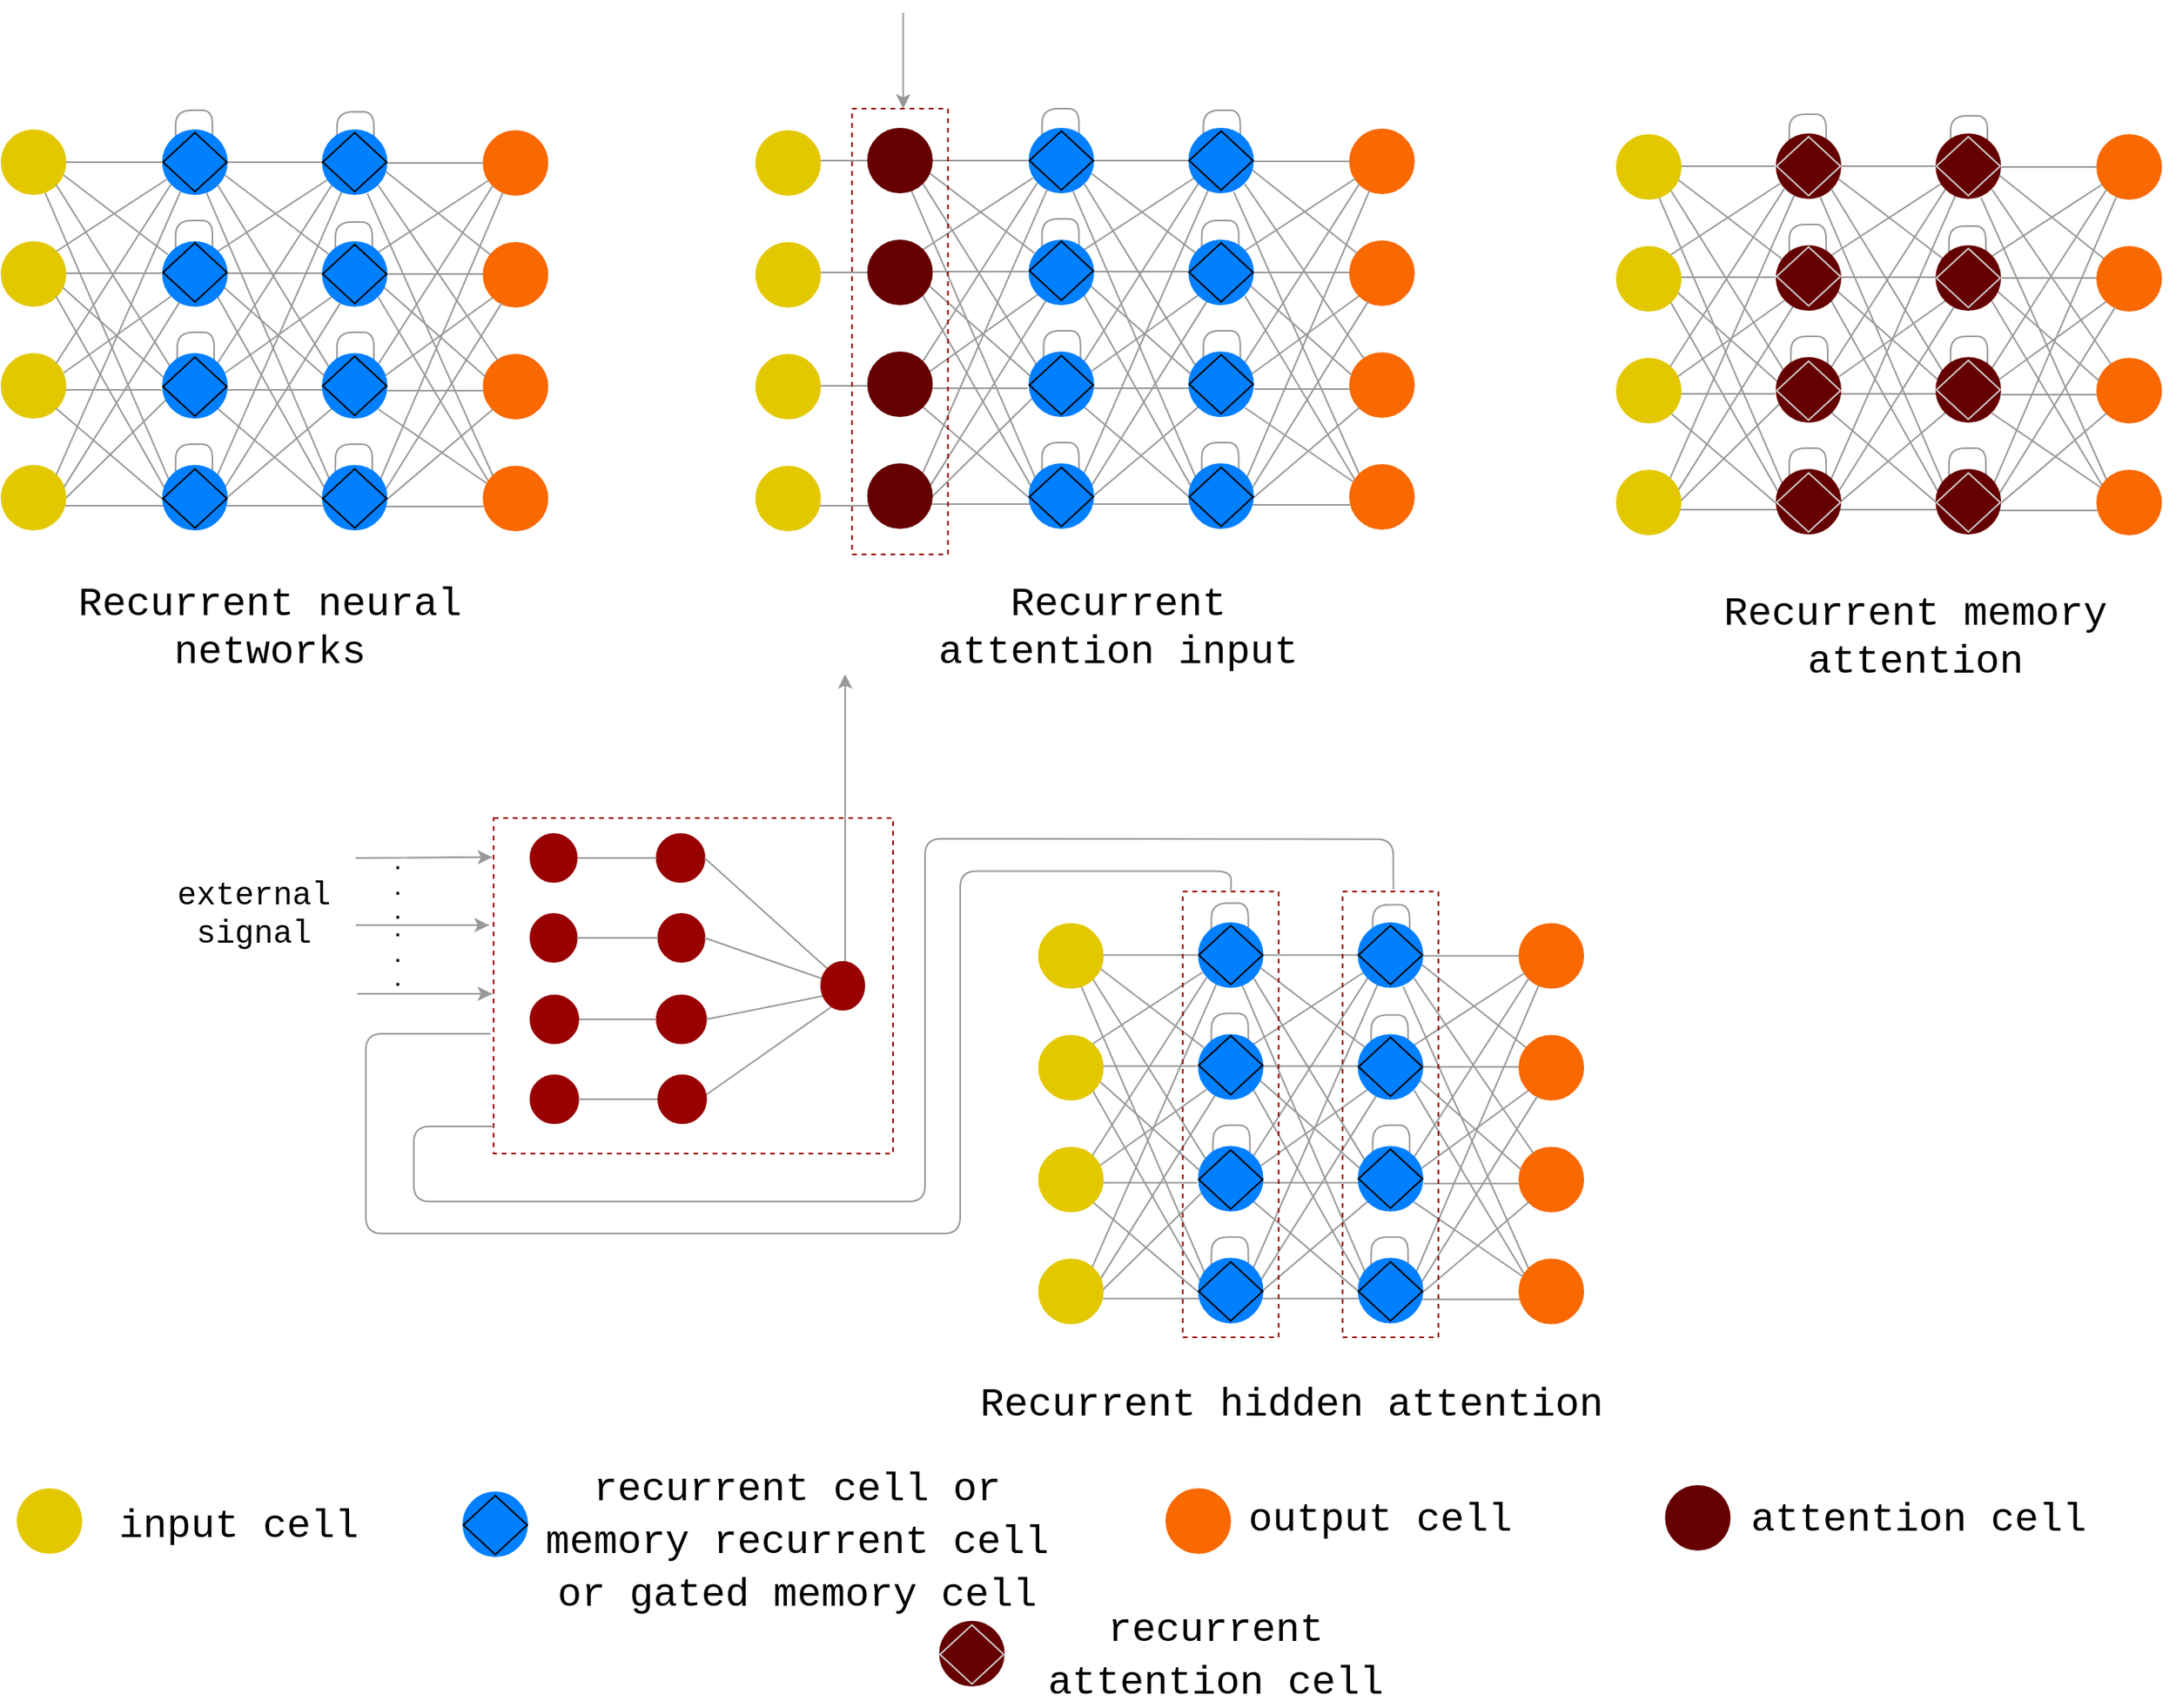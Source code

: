 <mxfile version="12.9.3" type="device"><diagram id="9gONUF6FYaZ45z83efNo" name="Page-1"><mxGraphModel dx="1577" dy="2302" grid="1" gridSize="10" guides="1" tooltips="1" connect="1" arrows="1" fold="1" page="1" pageScale="1" pageWidth="827" pageHeight="1169" math="0" shadow="0"><root><mxCell id="0"/><mxCell id="1" parent="0"/><mxCell id="Fu4VX1Nma3MHYMifbp3c-1" value="" style="endArrow=none;html=1;exitX=0;exitY=0;exitDx=0;exitDy=0;strokeWidth=1;strokeColor=#999999;" parent="1" edge="1"><mxGeometry width="50" height="50" relative="1" as="geometry"><mxPoint x="811.178" y="-595.642" as="sourcePoint"/><mxPoint x="834.32" y="-596" as="targetPoint"/><Array as="points"><mxPoint x="811.32" y="-614"/><mxPoint x="834.32" y="-614"/></Array></mxGeometry></mxCell><mxCell id="Fu4VX1Nma3MHYMifbp3c-2" value="" style="ellipse;whiteSpace=wrap;html=1;fillColor=#007FFF;strokeColor=#007FFF;fontColor=#ffffff;strokeWidth=1;" parent="1" vertex="1"><mxGeometry x="803.32" y="-601.5" width="40" height="40" as="geometry"/></mxCell><mxCell id="Fu4VX1Nma3MHYMifbp3c-3" value="" style="endArrow=none;html=1;strokeWidth=1;entryX=0;entryY=0.5;entryDx=0;entryDy=0;strokeColor=#999999;" parent="1" source="Fu4VX1Nma3MHYMifbp3c-2" target="Fu4VX1Nma3MHYMifbp3c-80" edge="1"><mxGeometry width="50" height="50" relative="1" as="geometry"><mxPoint x="767.462" y="-513.142" as="sourcePoint"/><mxPoint x="818.337" y="-558.252" as="targetPoint"/></mxGeometry></mxCell><mxCell id="Fu4VX1Nma3MHYMifbp3c-4" value="" style="endArrow=none;html=1;strokeWidth=1;exitX=0.976;exitY=0.706;exitDx=0;exitDy=0;exitPerimeter=0;strokeColor=#999999;" parent="1" source="Fu4VX1Nma3MHYMifbp3c-2" target="Fu4VX1Nma3MHYMifbp3c-82" edge="1"><mxGeometry width="50" height="50" relative="1" as="geometry"><mxPoint x="853.32" y="-571.5" as="sourcePoint"/><mxPoint x="913.32" y="-571.5" as="targetPoint"/></mxGeometry></mxCell><mxCell id="Fu4VX1Nma3MHYMifbp3c-5" value="" style="endArrow=none;html=1;strokeWidth=1;exitX=1;exitY=1;exitDx=0;exitDy=0;entryX=0.154;entryY=0.282;entryDx=0;entryDy=0;entryPerimeter=0;strokeColor=#999999;" parent="1" source="Fu4VX1Nma3MHYMifbp3c-2" target="Fu4VX1Nma3MHYMifbp3c-85" edge="1"><mxGeometry width="50" height="50" relative="1" as="geometry"><mxPoint x="852.36" y="-563.26" as="sourcePoint"/><mxPoint x="917.402" y="-513.609" as="targetPoint"/></mxGeometry></mxCell><mxCell id="Fu4VX1Nma3MHYMifbp3c-6" value="" style="endArrow=none;html=1;strokeWidth=1;exitX=0.683;exitY=0.982;exitDx=0;exitDy=0;entryX=0.139;entryY=0.261;entryDx=0;entryDy=0;exitPerimeter=0;entryPerimeter=0;strokeColor=#999999;" parent="1" source="Fu4VX1Nma3MHYMifbp3c-2" target="Fu4VX1Nma3MHYMifbp3c-87" edge="1"><mxGeometry width="50" height="50" relative="1" as="geometry"><mxPoint x="847.462" y="-557.358" as="sourcePoint"/><mxPoint x="922.059" y="-448.028" as="targetPoint"/></mxGeometry></mxCell><mxCell id="Fu4VX1Nma3MHYMifbp3c-7" value="" style="endArrow=none;html=1;strokeWidth=1;entryX=0;entryY=0.5;entryDx=0;entryDy=0;strokeColor=#999999;" parent="1" edge="1"><mxGeometry width="50" height="50" relative="1" as="geometry"><mxPoint x="843.32" y="-512" as="sourcePoint"/><mxPoint x="903.32" y="-512" as="targetPoint"/></mxGeometry></mxCell><mxCell id="Fu4VX1Nma3MHYMifbp3c-8" value="" style="endArrow=none;html=1;strokeWidth=1;exitX=1;exitY=0;exitDx=0;exitDy=0;strokeColor=#999999;" parent="1" source="Fu4VX1Nma3MHYMifbp3c-68" target="Fu4VX1Nma3MHYMifbp3c-80" edge="1"><mxGeometry width="50" height="50" relative="1" as="geometry"><mxPoint x="853.32" y="-502" as="sourcePoint"/><mxPoint x="904.32" y="-572" as="targetPoint"/></mxGeometry></mxCell><mxCell id="Fu4VX1Nma3MHYMifbp3c-9" value="" style="endArrow=none;html=1;strokeWidth=1;entryX=0.028;entryY=0.344;entryDx=0;entryDy=0;entryPerimeter=0;exitX=0.941;exitY=0.698;exitDx=0;exitDy=0;exitPerimeter=0;strokeColor=#999999;" parent="1" source="Fu4VX1Nma3MHYMifbp3c-68" target="Fu4VX1Nma3MHYMifbp3c-84" edge="1"><mxGeometry width="50" height="50" relative="1" as="geometry"><mxPoint x="847.462" y="-515.642" as="sourcePoint"/><mxPoint x="914.44" y="-561.86" as="targetPoint"/></mxGeometry></mxCell><mxCell id="Fu4VX1Nma3MHYMifbp3c-10" value="" style="endArrow=none;html=1;strokeWidth=1;entryX=0;entryY=0.5;entryDx=0;entryDy=0;strokeColor=#999999;" parent="1" edge="1"><mxGeometry width="50" height="50" relative="1" as="geometry"><mxPoint x="843.32" y="-439" as="sourcePoint"/><mxPoint x="903.32" y="-439" as="targetPoint"/></mxGeometry></mxCell><mxCell id="Fu4VX1Nma3MHYMifbp3c-11" value="" style="endArrow=none;html=1;strokeWidth=1;entryX=0;entryY=1;entryDx=0;entryDy=0;exitX=1;exitY=0;exitDx=0;exitDy=0;strokeColor=#999999;" parent="1" source="Fu4VX1Nma3MHYMifbp3c-71" target="Fu4VX1Nma3MHYMifbp3c-80" edge="1"><mxGeometry width="50" height="50" relative="1" as="geometry"><mxPoint x="853.32" y="-429" as="sourcePoint"/><mxPoint x="913.32" y="-429" as="targetPoint"/></mxGeometry></mxCell><mxCell id="Fu4VX1Nma3MHYMifbp3c-12" value="" style="endArrow=none;html=1;strokeWidth=1;entryX=0;entryY=1;entryDx=0;entryDy=0;exitX=0.976;exitY=0.293;exitDx=0;exitDy=0;exitPerimeter=0;strokeColor=#999999;" parent="1" source="Fu4VX1Nma3MHYMifbp3c-71" target="Fu4VX1Nma3MHYMifbp3c-82" edge="1"><mxGeometry width="50" height="50" relative="1" as="geometry"><mxPoint x="847.462" y="-445.642" as="sourcePoint"/><mxPoint x="919.178" y="-557.358" as="targetPoint"/></mxGeometry></mxCell><mxCell id="Fu4VX1Nma3MHYMifbp3c-13" value="" style="endArrow=none;html=1;strokeWidth=1;exitX=1;exitY=1;exitDx=0;exitDy=0;entryX=0;entryY=0.5;entryDx=0;entryDy=0;strokeColor=#999999;" parent="1" source="Fu4VX1Nma3MHYMifbp3c-71" target="Fu4VX1Nma3MHYMifbp3c-87" edge="1"><mxGeometry width="50" height="50" relative="1" as="geometry"><mxPoint x="852.36" y="-439.78" as="sourcePoint"/><mxPoint x="905.32" y="-381" as="targetPoint"/></mxGeometry></mxCell><mxCell id="Fu4VX1Nma3MHYMifbp3c-14" value="" style="endArrow=none;html=1;strokeWidth=1;entryX=0;entryY=0.5;entryDx=0;entryDy=0;strokeColor=#999999;" parent="1" edge="1"><mxGeometry width="50" height="50" relative="1" as="geometry"><mxPoint x="843.32" y="-366.5" as="sourcePoint"/><mxPoint x="903.32" y="-366.5" as="targetPoint"/></mxGeometry></mxCell><mxCell id="Fu4VX1Nma3MHYMifbp3c-15" value="" style="endArrow=none;html=1;strokeWidth=1;exitX=1;exitY=0;exitDx=0;exitDy=0;strokeColor=#999999;" parent="1" source="Fu4VX1Nma3MHYMifbp3c-74" target="Fu4VX1Nma3MHYMifbp3c-80" edge="1"><mxGeometry width="50" height="50" relative="1" as="geometry"><mxPoint x="847.462" y="-445.642" as="sourcePoint"/><mxPoint x="919.178" y="-557.358" as="targetPoint"/></mxGeometry></mxCell><mxCell id="Fu4VX1Nma3MHYMifbp3c-16" value="" style="endArrow=none;html=1;strokeWidth=1;exitX=1;exitY=0.5;exitDx=0;exitDy=0;entryX=0;entryY=1;entryDx=0;entryDy=0;strokeColor=#999999;" parent="1" source="Fu4VX1Nma3MHYMifbp3c-74" target="Fu4VX1Nma3MHYMifbp3c-84" edge="1"><mxGeometry width="50" height="50" relative="1" as="geometry"><mxPoint x="852.36" y="-368.06" as="sourcePoint"/><mxPoint x="924.76" y="-483.94" as="targetPoint"/></mxGeometry></mxCell><mxCell id="Fu4VX1Nma3MHYMifbp3c-17" value="" style="endArrow=none;html=1;strokeWidth=1;exitX=0.911;exitY=0.415;exitDx=0;exitDy=0;exitPerimeter=0;entryX=0.286;entryY=0.939;entryDx=0;entryDy=0;entryPerimeter=0;strokeColor=#999999;" parent="1" source="Fu4VX1Nma3MHYMifbp3c-75" target="Fu4VX1Nma3MHYMifbp3c-82" edge="1"><mxGeometry width="50" height="50" relative="1" as="geometry"><mxPoint x="847.462" y="-375.642" as="sourcePoint"/><mxPoint x="925.293" y="-553.181" as="targetPoint"/></mxGeometry></mxCell><mxCell id="Fu4VX1Nma3MHYMifbp3c-18" value="" style="endArrow=none;html=1;strokeWidth=1;entryX=0.068;entryY=0.4;entryDx=0;entryDy=0;exitX=1;exitY=1;exitDx=0;exitDy=0;entryPerimeter=0;strokeColor=#999999;" parent="1" source="Fu4VX1Nma3MHYMifbp3c-68" target="Fu4VX1Nma3MHYMifbp3c-87" edge="1"><mxGeometry width="50" height="50" relative="1" as="geometry"><mxPoint x="850.96" y="-493.58" as="sourcePoint"/><mxPoint x="914.44" y="-437.74" as="targetPoint"/></mxGeometry></mxCell><mxCell id="Fu4VX1Nma3MHYMifbp3c-19" value="" style="ellipse;whiteSpace=wrap;html=1;fillColor=#FA6800;strokeColor=#FA6800;fontColor=#ffffff;strokeWidth=1;" parent="1" vertex="1"><mxGeometry x="1004.0" y="-601" width="40" height="40" as="geometry"/></mxCell><mxCell id="Fu4VX1Nma3MHYMifbp3c-20" value="" style="ellipse;whiteSpace=wrap;html=1;fillColor=#FA6800;strokeColor=#FA6800;fontColor=#ffffff;strokeWidth=1;" parent="1" vertex="1"><mxGeometry x="1004.0" y="-461" width="40" height="40" as="geometry"/></mxCell><mxCell id="Fu4VX1Nma3MHYMifbp3c-21" value="" style="endArrow=none;html=1;strokeWidth=1;entryX=0;entryY=0.5;entryDx=0;entryDy=0;strokeColor=#999999;" parent="1" target="Fu4VX1Nma3MHYMifbp3c-19" edge="1"><mxGeometry width="50" height="50" relative="1" as="geometry"><mxPoint x="944.0" y="-581" as="sourcePoint"/><mxPoint x="919.017" y="-557.752" as="targetPoint"/></mxGeometry></mxCell><mxCell id="Fu4VX1Nma3MHYMifbp3c-22" value="" style="endArrow=none;html=1;strokeWidth=1;strokeColor=#999999;" parent="1" target="Fu4VX1Nma3MHYMifbp3c-35" edge="1"><mxGeometry width="50" height="50" relative="1" as="geometry"><mxPoint x="932.32" y="-584" as="sourcePoint"/><mxPoint x="1014.0" y="-571" as="targetPoint"/></mxGeometry></mxCell><mxCell id="Fu4VX1Nma3MHYMifbp3c-23" value="" style="endArrow=none;html=1;strokeWidth=1;exitX=1;exitY=1;exitDx=0;exitDy=0;strokeColor=#999999;" parent="1" target="Fu4VX1Nma3MHYMifbp3c-20" edge="1"><mxGeometry width="50" height="50" relative="1" as="geometry"><mxPoint x="938.142" y="-566.858" as="sourcePoint"/><mxPoint x="1018.082" y="-513.109" as="targetPoint"/></mxGeometry></mxCell><mxCell id="Fu4VX1Nma3MHYMifbp3c-24" value="" style="endArrow=none;html=1;strokeWidth=1;exitX=0.683;exitY=0.982;exitDx=0;exitDy=0;entryX=0;entryY=0;entryDx=0;entryDy=0;exitPerimeter=0;strokeColor=#999999;" parent="1" target="Fu4VX1Nma3MHYMifbp3c-38" edge="1"><mxGeometry width="50" height="50" relative="1" as="geometry"><mxPoint x="931.32" y="-561.72" as="sourcePoint"/><mxPoint x="1022.739" y="-447.528" as="targetPoint"/></mxGeometry></mxCell><mxCell id="Fu4VX1Nma3MHYMifbp3c-25" value="" style="endArrow=none;html=1;strokeWidth=1;entryX=0;entryY=0.5;entryDx=0;entryDy=0;strokeColor=#999999;" parent="1" edge="1"><mxGeometry width="50" height="50" relative="1" as="geometry"><mxPoint x="944.0" y="-511.5" as="sourcePoint"/><mxPoint x="1004.0" y="-511.5" as="targetPoint"/></mxGeometry></mxCell><mxCell id="Fu4VX1Nma3MHYMifbp3c-26" value="" style="endArrow=none;html=1;strokeWidth=1;exitX=1;exitY=0;exitDx=0;exitDy=0;strokeColor=#999999;" parent="1" target="Fu4VX1Nma3MHYMifbp3c-19" edge="1"><mxGeometry width="50" height="50" relative="1" as="geometry"><mxPoint x="938.142" y="-525.142" as="sourcePoint"/><mxPoint x="1005.0" y="-571.5" as="targetPoint"/></mxGeometry></mxCell><mxCell id="Fu4VX1Nma3MHYMifbp3c-27" value="" style="endArrow=none;html=1;strokeWidth=1;entryX=0.028;entryY=0.344;entryDx=0;entryDy=0;entryPerimeter=0;exitX=0.941;exitY=0.698;exitDx=0;exitDy=0;exitPerimeter=0;strokeColor=#999999;" parent="1" target="Fu4VX1Nma3MHYMifbp3c-20" edge="1"><mxGeometry width="50" height="50" relative="1" as="geometry"><mxPoint x="941.64" y="-503.08" as="sourcePoint"/><mxPoint x="1015.12" y="-561.36" as="targetPoint"/></mxGeometry></mxCell><mxCell id="Fu4VX1Nma3MHYMifbp3c-28" value="" style="endArrow=none;html=1;strokeWidth=1;entryX=0;entryY=0.5;entryDx=0;entryDy=0;strokeColor=#999999;" parent="1" edge="1"><mxGeometry width="50" height="50" relative="1" as="geometry"><mxPoint x="944.0" y="-438.5" as="sourcePoint"/><mxPoint x="1004.0" y="-438.5" as="targetPoint"/></mxGeometry></mxCell><mxCell id="Fu4VX1Nma3MHYMifbp3c-29" value="" style="endArrow=none;html=1;strokeWidth=1;entryX=0;entryY=1;entryDx=0;entryDy=0;exitX=1;exitY=0;exitDx=0;exitDy=0;strokeColor=#999999;" parent="1" target="Fu4VX1Nma3MHYMifbp3c-19" edge="1"><mxGeometry width="50" height="50" relative="1" as="geometry"><mxPoint x="938.142" y="-455.142" as="sourcePoint"/><mxPoint x="1014.0" y="-428.5" as="targetPoint"/></mxGeometry></mxCell><mxCell id="Fu4VX1Nma3MHYMifbp3c-30" value="" style="endArrow=none;html=1;strokeWidth=1;entryX=0;entryY=1;entryDx=0;entryDy=0;exitX=0.5;exitY=0.688;exitDx=0;exitDy=0;exitPerimeter=0;strokeColor=#999999;" parent="1" source="Fu4VX1Nma3MHYMifbp3c-84" target="Fu4VX1Nma3MHYMifbp3c-35" edge="1"><mxGeometry width="50" height="50" relative="1" as="geometry"><mxPoint x="943.04" y="-449.28" as="sourcePoint"/><mxPoint x="1019.858" y="-556.858" as="targetPoint"/></mxGeometry></mxCell><mxCell id="Fu4VX1Nma3MHYMifbp3c-31" value="" style="endArrow=none;html=1;strokeWidth=1;exitX=1;exitY=1;exitDx=0;exitDy=0;strokeColor=#999999;" parent="1" edge="1"><mxGeometry width="50" height="50" relative="1" as="geometry"><mxPoint x="938.142" y="-426.858" as="sourcePoint"/><mxPoint x="1006.0" y="-380.5" as="targetPoint"/></mxGeometry></mxCell><mxCell id="Fu4VX1Nma3MHYMifbp3c-32" value="" style="endArrow=none;html=1;strokeWidth=1;entryX=0;entryY=0.5;entryDx=0;entryDy=0;strokeColor=#999999;" parent="1" edge="1"><mxGeometry width="50" height="50" relative="1" as="geometry"><mxPoint x="922.32" y="-366" as="sourcePoint"/><mxPoint x="1004.0" y="-366" as="targetPoint"/></mxGeometry></mxCell><mxCell id="Fu4VX1Nma3MHYMifbp3c-33" value="" style="endArrow=none;html=1;strokeWidth=1;exitX=0.625;exitY=0.878;exitDx=0;exitDy=0;exitPerimeter=0;strokeColor=#999999;" parent="1" source="Fu4VX1Nma3MHYMifbp3c-87" target="Fu4VX1Nma3MHYMifbp3c-19" edge="1"><mxGeometry width="50" height="50" relative="1" as="geometry"><mxPoint x="938.142" y="-385.142" as="sourcePoint"/><mxPoint x="1019.858" y="-556.858" as="targetPoint"/></mxGeometry></mxCell><mxCell id="Fu4VX1Nma3MHYMifbp3c-34" value="" style="endArrow=none;html=1;strokeWidth=1;entryX=0;entryY=1;entryDx=0;entryDy=0;exitX=1;exitY=1;exitDx=0;exitDy=0;strokeColor=#999999;" parent="1" source="Fu4VX1Nma3MHYMifbp3c-87" target="Fu4VX1Nma3MHYMifbp3c-20" edge="1"><mxGeometry width="50" height="50" relative="1" as="geometry"><mxPoint x="932.32" y="-371" as="sourcePoint"/><mxPoint x="1025.44" y="-483.44" as="targetPoint"/></mxGeometry></mxCell><mxCell id="Fu4VX1Nma3MHYMifbp3c-35" value="" style="ellipse;whiteSpace=wrap;html=1;fillColor=#FA6800;strokeColor=#FA6800;fontColor=#ffffff;strokeWidth=1;" parent="1" vertex="1"><mxGeometry x="1004.0" y="-531" width="40" height="40" as="geometry"/></mxCell><mxCell id="Fu4VX1Nma3MHYMifbp3c-36" value="" style="endArrow=none;html=1;strokeWidth=1;entryX=0.286;entryY=0.939;entryDx=0;entryDy=0;entryPerimeter=0;exitX=0.654;exitY=0.925;exitDx=0;exitDy=0;exitPerimeter=0;strokeColor=#999999;" parent="1" source="Fu4VX1Nma3MHYMifbp3c-87" target="Fu4VX1Nma3MHYMifbp3c-35" edge="1"><mxGeometry width="50" height="50" relative="1" as="geometry"><mxPoint x="922.32" y="-364" as="sourcePoint"/><mxPoint x="1025.973" y="-552.681" as="targetPoint"/></mxGeometry></mxCell><mxCell id="Fu4VX1Nma3MHYMifbp3c-37" value="" style="endArrow=none;html=1;strokeWidth=1;entryX=0.097;entryY=0.267;entryDx=0;entryDy=0;exitX=1;exitY=1;exitDx=0;exitDy=0;entryPerimeter=0;strokeColor=#999999;" parent="1" target="Fu4VX1Nma3MHYMifbp3c-38" edge="1"><mxGeometry width="50" height="50" relative="1" as="geometry"><mxPoint x="938.142" y="-496.858" as="sourcePoint"/><mxPoint x="1015.12" y="-437.24" as="targetPoint"/></mxGeometry></mxCell><mxCell id="Fu4VX1Nma3MHYMifbp3c-38" value="" style="ellipse;whiteSpace=wrap;html=1;fillColor=#FA6800;strokeColor=#FA6800;fontColor=#ffffff;strokeWidth=1;" parent="1" vertex="1"><mxGeometry x="1004.0" y="-391" width="40" height="40" as="geometry"/></mxCell><mxCell id="Fu4VX1Nma3MHYMifbp3c-41" value="" style="endArrow=none;html=1;strokeWidth=1;entryX=0;entryY=0.5;entryDx=0;entryDy=0;strokeColor=#999999;" parent="1" source="Fu4VX1Nma3MHYMifbp3c-39" edge="1"><mxGeometry width="50" height="50" relative="1" as="geometry"><mxPoint x="666.462" y="-513.142" as="sourcePoint"/><mxPoint x="802.32" y="-581.5" as="targetPoint"/></mxGeometry></mxCell><mxCell id="Fu4VX1Nma3MHYMifbp3c-42" value="" style="endArrow=none;html=1;strokeWidth=1;exitX=0.976;exitY=0.706;exitDx=0;exitDy=0;exitPerimeter=0;strokeColor=#999999;" parent="1" source="Fu4VX1Nma3MHYMifbp3c-39" edge="1"><mxGeometry width="50" height="50" relative="1" as="geometry"><mxPoint x="752.32" y="-571.5" as="sourcePoint"/><mxPoint x="806.416" y="-523.627" as="targetPoint"/></mxGeometry></mxCell><mxCell id="Fu4VX1Nma3MHYMifbp3c-43" value="" style="endArrow=none;html=1;strokeWidth=1;exitX=1;exitY=1;exitDx=0;exitDy=0;entryX=0.168;entryY=0.253;entryDx=0;entryDy=0;entryPerimeter=0;strokeColor=#999999;" parent="1" source="Fu4VX1Nma3MHYMifbp3c-39" target="Fu4VX1Nma3MHYMifbp3c-72" edge="1"><mxGeometry width="50" height="50" relative="1" as="geometry"><mxPoint x="751.36" y="-563.26" as="sourcePoint"/><mxPoint x="811.074" y="-458.039" as="targetPoint"/></mxGeometry></mxCell><mxCell id="Fu4VX1Nma3MHYMifbp3c-44" value="" style="endArrow=none;html=1;strokeWidth=1;exitX=0.683;exitY=0.982;exitDx=0;exitDy=0;exitPerimeter=0;entryX=0.125;entryY=0.261;entryDx=0;entryDy=0;entryPerimeter=0;strokeColor=#999999;" parent="1" source="Fu4VX1Nma3MHYMifbp3c-39" target="Fu4VX1Nma3MHYMifbp3c-75" edge="1"><mxGeometry width="50" height="50" relative="1" as="geometry"><mxPoint x="746.462" y="-557.358" as="sourcePoint"/><mxPoint x="822.32" y="-371" as="targetPoint"/></mxGeometry></mxCell><mxCell id="Fu4VX1Nma3MHYMifbp3c-45" value="" style="endArrow=none;html=1;strokeWidth=1;entryX=0;entryY=0.5;entryDx=0;entryDy=0;strokeColor=#999999;" parent="1" edge="1"><mxGeometry width="50" height="50" relative="1" as="geometry"><mxPoint x="742.32" y="-512" as="sourcePoint"/><mxPoint x="802.32" y="-512" as="targetPoint"/></mxGeometry></mxCell><mxCell id="Fu4VX1Nma3MHYMifbp3c-46" value="" style="endArrow=none;html=1;strokeWidth=1;exitX=1;exitY=0;exitDx=0;exitDy=0;strokeColor=#999999;" parent="1" source="Fu4VX1Nma3MHYMifbp3c-48" edge="1"><mxGeometry width="50" height="50" relative="1" as="geometry"><mxPoint x="752.32" y="-502" as="sourcePoint"/><mxPoint x="805.529" y="-570.635" as="targetPoint"/></mxGeometry></mxCell><mxCell id="Fu4VX1Nma3MHYMifbp3c-47" value="" style="endArrow=none;html=1;strokeWidth=1;exitX=0.941;exitY=0.698;exitDx=0;exitDy=0;exitPerimeter=0;entryX=0.125;entryY=0.454;entryDx=0;entryDy=0;entryPerimeter=0;strokeColor=#999999;" parent="1" source="Fu4VX1Nma3MHYMifbp3c-48" target="Fu4VX1Nma3MHYMifbp3c-72" edge="1"><mxGeometry width="50" height="50" relative="1" as="geometry"><mxPoint x="746.462" y="-515.642" as="sourcePoint"/><mxPoint x="812.32" y="-448" as="targetPoint"/></mxGeometry></mxCell><mxCell id="Fu4VX1Nma3MHYMifbp3c-49" value="" style="endArrow=none;html=1;strokeWidth=1;entryX=0;entryY=0.5;entryDx=0;entryDy=0;strokeColor=#999999;" parent="1" edge="1"><mxGeometry width="50" height="50" relative="1" as="geometry"><mxPoint x="742.32" y="-439" as="sourcePoint"/><mxPoint x="802.32" y="-439" as="targetPoint"/></mxGeometry></mxCell><mxCell id="Fu4VX1Nma3MHYMifbp3c-50" value="" style="endArrow=none;html=1;strokeWidth=1;entryX=0;entryY=1;entryDx=0;entryDy=0;exitX=1;exitY=0;exitDx=0;exitDy=0;strokeColor=#999999;" parent="1" source="Fu4VX1Nma3MHYMifbp3c-40" edge="1"><mxGeometry width="50" height="50" relative="1" as="geometry"><mxPoint x="752.32" y="-429" as="sourcePoint"/><mxPoint x="808.178" y="-567.358" as="targetPoint"/></mxGeometry></mxCell><mxCell id="Fu4VX1Nma3MHYMifbp3c-51" value="" style="endArrow=none;html=1;strokeWidth=1;entryX=0;entryY=1;entryDx=0;entryDy=0;exitX=0.976;exitY=0.293;exitDx=0;exitDy=0;exitPerimeter=0;strokeColor=#999999;" parent="1" source="Fu4VX1Nma3MHYMifbp3c-40" edge="1"><mxGeometry width="50" height="50" relative="1" as="geometry"><mxPoint x="746.462" y="-445.642" as="sourcePoint"/><mxPoint x="808.178" y="-497.358" as="targetPoint"/></mxGeometry></mxCell><mxCell id="Fu4VX1Nma3MHYMifbp3c-52" value="" style="endArrow=none;html=1;strokeWidth=1;exitX=1;exitY=1;exitDx=0;exitDy=0;entryX=0;entryY=1;entryDx=0;entryDy=0;strokeColor=#999999;" parent="1" source="Fu4VX1Nma3MHYMifbp3c-40" target="Fu4VX1Nma3MHYMifbp3c-75" edge="1"><mxGeometry width="50" height="50" relative="1" as="geometry"><mxPoint x="751.36" y="-439.78" as="sourcePoint"/><mxPoint x="813.32" y="-362" as="targetPoint"/></mxGeometry></mxCell><mxCell id="Fu4VX1Nma3MHYMifbp3c-53" value="" style="endArrow=none;html=1;strokeWidth=1;entryX=0.225;entryY=0.622;entryDx=0;entryDy=0;entryPerimeter=0;exitX=0.75;exitY=0.625;exitDx=0;exitDy=0;exitPerimeter=0;strokeColor=#999999;" parent="1" source="Fu4VX1Nma3MHYMifbp3c-58" target="Fu4VX1Nma3MHYMifbp3c-75" edge="1"><mxGeometry width="50" height="50" relative="1" as="geometry"><mxPoint x="742.32" y="-366.5" as="sourcePoint"/><mxPoint x="802.32" y="-366.5" as="targetPoint"/></mxGeometry></mxCell><mxCell id="Fu4VX1Nma3MHYMifbp3c-54" value="" style="endArrow=none;html=1;strokeWidth=1;exitX=1;exitY=0;exitDx=0;exitDy=0;strokeColor=#999999;" parent="1" source="Fu4VX1Nma3MHYMifbp3c-58" edge="1"><mxGeometry width="50" height="50" relative="1" as="geometry"><mxPoint x="746.462" y="-445.642" as="sourcePoint"/><mxPoint x="814.328" y="-563.166" as="targetPoint"/></mxGeometry></mxCell><mxCell id="Fu4VX1Nma3MHYMifbp3c-55" value="" style="endArrow=none;html=1;strokeWidth=1;entryX=0.068;entryY=0.698;entryDx=0;entryDy=0;entryPerimeter=0;strokeColor=#999999;" parent="1" target="Fu4VX1Nma3MHYMifbp3c-71" edge="1"><mxGeometry width="50" height="50" relative="1" as="geometry"><mxPoint x="742.32" y="-371" as="sourcePoint"/><mxPoint x="808.178" y="-427.358" as="targetPoint"/></mxGeometry></mxCell><mxCell id="Fu4VX1Nma3MHYMifbp3c-56" value="" style="endArrow=none;html=1;strokeWidth=1;exitX=0.976;exitY=0.336;exitDx=0;exitDy=0;exitPerimeter=0;entryX=0.286;entryY=0.939;entryDx=0;entryDy=0;entryPerimeter=0;strokeColor=#999999;" parent="1" source="Fu4VX1Nma3MHYMifbp3c-58" edge="1"><mxGeometry width="50" height="50" relative="1" as="geometry"><mxPoint x="746.462" y="-375.642" as="sourcePoint"/><mxPoint x="813.76" y="-493.94" as="targetPoint"/></mxGeometry></mxCell><mxCell id="Fu4VX1Nma3MHYMifbp3c-57" value="" style="endArrow=none;html=1;strokeWidth=1;exitX=1;exitY=1;exitDx=0;exitDy=0;entryX=0;entryY=1;entryDx=0;entryDy=0;strokeColor=#999999;" parent="1" source="Fu4VX1Nma3MHYMifbp3c-48" target="Fu4VX1Nma3MHYMifbp3c-75" edge="1"><mxGeometry width="50" height="50" relative="1" as="geometry"><mxPoint x="749.96" y="-493.58" as="sourcePoint"/><mxPoint x="812.32" y="-374" as="targetPoint"/></mxGeometry></mxCell><mxCell id="Fu4VX1Nma3MHYMifbp3c-59" value="" style="rhombus;whiteSpace=wrap;html=1;strokeColor=#000000;fillColor=none;strokeWidth=1;" parent="1" vertex="1"><mxGeometry x="803.32" y="-600" width="40" height="37" as="geometry"/></mxCell><mxCell id="Fu4VX1Nma3MHYMifbp3c-60" value="" style="ellipse;whiteSpace=wrap;html=1;fillColor=#E3C800;strokeColor=#E3C800;fontColor=#ffffff;fontSize=25;fontStyle=0" parent="1" vertex="1"><mxGeometry x="170" y="250" width="40" height="40" as="geometry"/></mxCell><mxCell id="Fu4VX1Nma3MHYMifbp3c-61" value="" style="ellipse;whiteSpace=wrap;html=1;fillColor=#007FFF;strokeColor=#007FFF;fontColor=#ffffff;fontSize=25;fontStyle=0" parent="1" vertex="1"><mxGeometry x="449" y="252" width="40" height="40" as="geometry"/></mxCell><mxCell id="Fu4VX1Nma3MHYMifbp3c-62" value="" style="rhombus;whiteSpace=wrap;html=1;strokeColor=#000000;fillColor=none;fontSize=25;fontStyle=0" parent="1" vertex="1"><mxGeometry x="449" y="254" width="40" height="37" as="geometry"/></mxCell><mxCell id="Fu4VX1Nma3MHYMifbp3c-63" value="" style="ellipse;whiteSpace=wrap;html=1;fillColor=#FA6800;strokeColor=#FA6800;fontColor=#ffffff;fontSize=25;fontStyle=0" parent="1" vertex="1"><mxGeometry x="889" y="250" width="40" height="40" as="geometry"/></mxCell><mxCell id="Fu4VX1Nma3MHYMifbp3c-64" value="&lt;font face=&quot;Courier New&quot; style=&quot;font-size: 25px&quot;&gt;&lt;span style=&quot;font-size: 25px&quot;&gt;input cell&lt;/span&gt;&lt;/font&gt;" style="text;html=1;strokeColor=none;fillColor=none;align=center;verticalAlign=middle;whiteSpace=wrap;rounded=0;fontSize=25;fontStyle=0" parent="1" vertex="1"><mxGeometry x="217" y="262" width="183" height="20" as="geometry"/></mxCell><mxCell id="Fu4VX1Nma3MHYMifbp3c-65" value="&lt;font face=&quot;Courier New&quot; style=&quot;font-size: 25px&quot;&gt;&lt;span style=&quot;font-size: 25px&quot;&gt;output cell&lt;/span&gt;&lt;/font&gt;" style="text;html=1;strokeColor=none;fillColor=none;align=center;verticalAlign=middle;whiteSpace=wrap;rounded=0;fontSize=25;fontStyle=0" parent="1" vertex="1"><mxGeometry x="939" y="258" width="168.32" height="20" as="geometry"/></mxCell><mxCell id="Fu4VX1Nma3MHYMifbp3c-66" value="&lt;font face=&quot;Courier New&quot; style=&quot;font-size: 25px&quot;&gt;&lt;span style=&quot;font-size: 25px&quot;&gt;recurrent cell or memory recurrent cell or gated memory cell&lt;/span&gt;&lt;/font&gt;" style="text;html=1;strokeColor=none;fillColor=none;align=center;verticalAlign=middle;whiteSpace=wrap;rounded=0;fontSize=25;fontStyle=0" parent="1" vertex="1"><mxGeometry x="498" y="272" width="320" height="20" as="geometry"/></mxCell><mxCell id="Fu4VX1Nma3MHYMifbp3c-67" value="" style="endArrow=none;html=1;exitX=0;exitY=0;exitDx=0;exitDy=0;strokeWidth=1;strokeColor=#999999;" parent="1" edge="1"><mxGeometry width="50" height="50" relative="1" as="geometry"><mxPoint x="811.178" y="-526.642" as="sourcePoint"/><mxPoint x="834.32" y="-527" as="targetPoint"/><Array as="points"><mxPoint x="811.32" y="-545"/><mxPoint x="834.32" y="-545"/></Array></mxGeometry></mxCell><mxCell id="Fu4VX1Nma3MHYMifbp3c-68" value="" style="ellipse;whiteSpace=wrap;html=1;fillColor=#007FFF;strokeColor=#007FFF;fontColor=#ffffff;strokeWidth=1;" parent="1" vertex="1"><mxGeometry x="803.32" y="-531.5" width="40" height="40" as="geometry"/></mxCell><mxCell id="Fu4VX1Nma3MHYMifbp3c-69" value="" style="rhombus;whiteSpace=wrap;html=1;strokeColor=#000000;fillColor=none;strokeWidth=1;" parent="1" vertex="1"><mxGeometry x="803.32" y="-531" width="40" height="37" as="geometry"/></mxCell><mxCell id="Fu4VX1Nma3MHYMifbp3c-70" value="" style="endArrow=none;html=1;exitX=0;exitY=0;exitDx=0;exitDy=0;strokeWidth=1;strokeColor=#999999;" parent="1" edge="1"><mxGeometry width="50" height="50" relative="1" as="geometry"><mxPoint x="812.178" y="-456.642" as="sourcePoint"/><mxPoint x="835.32" y="-457" as="targetPoint"/><Array as="points"><mxPoint x="812.32" y="-475"/><mxPoint x="835.32" y="-475"/></Array></mxGeometry></mxCell><mxCell id="Fu4VX1Nma3MHYMifbp3c-71" value="" style="ellipse;whiteSpace=wrap;html=1;fillColor=#007FFF;strokeColor=#007FFF;fontColor=#ffffff;strokeWidth=1;" parent="1" vertex="1"><mxGeometry x="803.32" y="-461.5" width="40" height="40" as="geometry"/></mxCell><mxCell id="Fu4VX1Nma3MHYMifbp3c-72" value="" style="rhombus;whiteSpace=wrap;html=1;strokeColor=#000000;fillColor=none;strokeWidth=1;" parent="1" vertex="1"><mxGeometry x="803.32" y="-459.5" width="40" height="37" as="geometry"/></mxCell><mxCell id="Fu4VX1Nma3MHYMifbp3c-73" value="" style="endArrow=none;html=1;exitX=0;exitY=0;exitDx=0;exitDy=0;strokeWidth=1;strokeColor=#999999;" parent="1" edge="1"><mxGeometry width="50" height="50" relative="1" as="geometry"><mxPoint x="811.178" y="-386.642" as="sourcePoint"/><mxPoint x="834.32" y="-387" as="targetPoint"/><Array as="points"><mxPoint x="811.32" y="-405"/><mxPoint x="834.32" y="-405"/></Array></mxGeometry></mxCell><mxCell id="Fu4VX1Nma3MHYMifbp3c-74" value="" style="ellipse;whiteSpace=wrap;html=1;fillColor=#007FFF;strokeColor=#007FFF;fontColor=#ffffff;strokeWidth=1;" parent="1" vertex="1"><mxGeometry x="803.32" y="-391.5" width="40" height="40" as="geometry"/></mxCell><mxCell id="Fu4VX1Nma3MHYMifbp3c-75" value="" style="rhombus;whiteSpace=wrap;html=1;strokeColor=#000000;fillColor=none;strokeWidth=1;" parent="1" vertex="1"><mxGeometry x="803.32" y="-389.5" width="40" height="37" as="geometry"/></mxCell><mxCell id="Fu4VX1Nma3MHYMifbp3c-76" value="" style="endArrow=none;html=1;exitX=0;exitY=0;exitDx=0;exitDy=0;strokeWidth=1;strokeColor=#999999;" parent="1" edge="1"><mxGeometry width="50" height="50" relative="1" as="geometry"><mxPoint x="912.178" y="-594.642" as="sourcePoint"/><mxPoint x="935.32" y="-595" as="targetPoint"/><Array as="points"><mxPoint x="912.32" y="-613"/><mxPoint x="935.32" y="-613"/></Array></mxGeometry></mxCell><mxCell id="Fu4VX1Nma3MHYMifbp3c-77" value="" style="endArrow=none;html=1;exitX=0;exitY=0;exitDx=0;exitDy=0;strokeWidth=1;strokeColor=#999999;" parent="1" edge="1"><mxGeometry width="50" height="50" relative="1" as="geometry"><mxPoint x="911.178" y="-525.642" as="sourcePoint"/><mxPoint x="934.32" y="-526" as="targetPoint"/><Array as="points"><mxPoint x="911.32" y="-544"/><mxPoint x="934.32" y="-544"/></Array></mxGeometry></mxCell><mxCell id="Fu4VX1Nma3MHYMifbp3c-78" value="" style="endArrow=none;html=1;exitX=0;exitY=0;exitDx=0;exitDy=0;strokeWidth=1;strokeColor=#999999;" parent="1" edge="1"><mxGeometry width="50" height="50" relative="1" as="geometry"><mxPoint x="912.178" y="-456.642" as="sourcePoint"/><mxPoint x="935.32" y="-457" as="targetPoint"/><Array as="points"><mxPoint x="912.32" y="-475"/><mxPoint x="935.32" y="-475"/></Array></mxGeometry></mxCell><mxCell id="Fu4VX1Nma3MHYMifbp3c-79" value="" style="endArrow=none;html=1;exitX=0;exitY=0;exitDx=0;exitDy=0;strokeWidth=1;strokeColor=#999999;" parent="1" edge="1"><mxGeometry width="50" height="50" relative="1" as="geometry"><mxPoint x="911.178" y="-386.642" as="sourcePoint"/><mxPoint x="934.32" y="-387" as="targetPoint"/><Array as="points"><mxPoint x="911.32" y="-405"/><mxPoint x="934.32" y="-405"/></Array></mxGeometry></mxCell><mxCell id="Fu4VX1Nma3MHYMifbp3c-80" value="" style="ellipse;whiteSpace=wrap;html=1;fillColor=#007FFF;strokeColor=#007FFF;fontColor=#ffffff;strokeWidth=1;" parent="1" vertex="1"><mxGeometry x="903.32" y="-601.5" width="40" height="40" as="geometry"/></mxCell><mxCell id="Fu4VX1Nma3MHYMifbp3c-81" value="" style="rhombus;whiteSpace=wrap;html=1;strokeColor=#000000;fillColor=none;strokeWidth=1;" parent="1" vertex="1"><mxGeometry x="903.32" y="-600" width="40" height="37" as="geometry"/></mxCell><mxCell id="Fu4VX1Nma3MHYMifbp3c-82" value="" style="ellipse;whiteSpace=wrap;html=1;fillColor=#007FFF;strokeColor=#007FFF;fontColor=#ffffff;strokeWidth=1;" parent="1" vertex="1"><mxGeometry x="903.32" y="-531.5" width="40" height="40" as="geometry"/></mxCell><mxCell id="Fu4VX1Nma3MHYMifbp3c-83" value="" style="rhombus;whiteSpace=wrap;html=1;strokeColor=#000000;fillColor=none;strokeWidth=1;" parent="1" vertex="1"><mxGeometry x="903.32" y="-530" width="40" height="37" as="geometry"/></mxCell><mxCell id="Fu4VX1Nma3MHYMifbp3c-84" value="" style="ellipse;whiteSpace=wrap;html=1;fillColor=#007FFF;strokeColor=#007FFF;fontColor=#ffffff;strokeWidth=1;" parent="1" vertex="1"><mxGeometry x="903.32" y="-461.5" width="40" height="40" as="geometry"/></mxCell><mxCell id="Fu4VX1Nma3MHYMifbp3c-85" value="" style="rhombus;whiteSpace=wrap;html=1;strokeColor=#000000;fillColor=none;strokeWidth=1;" parent="1" vertex="1"><mxGeometry x="903.32" y="-460" width="40" height="37" as="geometry"/></mxCell><mxCell id="Fu4VX1Nma3MHYMifbp3c-86" value="" style="ellipse;whiteSpace=wrap;html=1;fillColor=#007FFF;strokeColor=#007FFF;fontColor=#ffffff;strokeWidth=1;" parent="1" vertex="1"><mxGeometry x="903.32" y="-391.5" width="40" height="40" as="geometry"/></mxCell><mxCell id="Fu4VX1Nma3MHYMifbp3c-87" value="" style="rhombus;whiteSpace=wrap;html=1;strokeColor=#000000;fillColor=none;strokeWidth=1;" parent="1" vertex="1"><mxGeometry x="903.32" y="-389.5" width="40" height="37" as="geometry"/></mxCell><mxCell id="Fu4VX1Nma3MHYMifbp3c-92" value="" style="endArrow=none;html=1;strokeWidth=1;entryX=0;entryY=0.5;entryDx=0;entryDy=0;strokeColor=#999999;" parent="1" edge="1"><mxGeometry width="50" height="50" relative="1" as="geometry"><mxPoint x="652.32" y="-581.5" as="sourcePoint"/><mxPoint x="712.32" y="-581.5" as="targetPoint"/></mxGeometry></mxCell><mxCell id="Fu4VX1Nma3MHYMifbp3c-93" value="" style="endArrow=none;html=1;strokeWidth=1;entryX=0;entryY=0.5;entryDx=0;entryDy=0;strokeColor=#999999;" parent="1" edge="1"><mxGeometry width="50" height="50" relative="1" as="geometry"><mxPoint x="652.32" y="-511.5" as="sourcePoint"/><mxPoint x="712.32" y="-511.5" as="targetPoint"/></mxGeometry></mxCell><mxCell id="Fu4VX1Nma3MHYMifbp3c-94" value="" style="endArrow=none;html=1;strokeWidth=1;entryX=0;entryY=0.5;entryDx=0;entryDy=0;strokeColor=#999999;" parent="1" edge="1"><mxGeometry width="50" height="50" relative="1" as="geometry"><mxPoint x="652.32" y="-440.5" as="sourcePoint"/><mxPoint x="712.32" y="-440.5" as="targetPoint"/></mxGeometry></mxCell><mxCell id="Fu4VX1Nma3MHYMifbp3c-95" value="" style="endArrow=none;html=1;strokeWidth=1;entryX=0;entryY=0.5;entryDx=0;entryDy=0;strokeColor=#999999;" parent="1" edge="1"><mxGeometry width="50" height="50" relative="1" as="geometry"><mxPoint x="662.32" y="-365.5" as="sourcePoint"/><mxPoint x="722.32" y="-365.5" as="targetPoint"/></mxGeometry></mxCell><mxCell id="Fu4VX1Nma3MHYMifbp3c-88" value="" style="ellipse;whiteSpace=wrap;html=1;fillColor=#E3C800;strokeColor=#E3C800;fontColor=#ffffff;strokeWidth=1;" parent="1" vertex="1"><mxGeometry x="632.32" y="-600" width="40" height="40" as="geometry"/></mxCell><mxCell id="Fu4VX1Nma3MHYMifbp3c-89" value="" style="ellipse;whiteSpace=wrap;html=1;fillColor=#E3C800;strokeColor=#E3C800;fontColor=#ffffff;strokeWidth=1;" parent="1" vertex="1"><mxGeometry x="632.32" y="-460" width="40" height="40" as="geometry"/></mxCell><mxCell id="Fu4VX1Nma3MHYMifbp3c-90" value="" style="ellipse;whiteSpace=wrap;html=1;fillColor=#E3C800;strokeColor=#E3C800;fontColor=#ffffff;strokeWidth=1;" parent="1" vertex="1"><mxGeometry x="632.32" y="-530" width="40" height="40" as="geometry"/></mxCell><mxCell id="Fu4VX1Nma3MHYMifbp3c-91" value="" style="ellipse;whiteSpace=wrap;html=1;fillColor=#E3C800;strokeColor=#E3C800;fontColor=#ffffff;strokeWidth=1;" parent="1" vertex="1"><mxGeometry x="632.32" y="-390" width="40" height="40" as="geometry"/></mxCell><mxCell id="Fu4VX1Nma3MHYMifbp3c-39" value="" style="ellipse;whiteSpace=wrap;html=1;fillColor=#660000;strokeColor=#660000;fontColor=#ffffff;strokeWidth=1;" parent="1" vertex="1"><mxGeometry x="702.32" y="-601.5" width="40" height="40" as="geometry"/></mxCell><mxCell id="Fu4VX1Nma3MHYMifbp3c-40" value="" style="ellipse;whiteSpace=wrap;html=1;fillColor=#660000;strokeColor=#660000;fontColor=#ffffff;strokeWidth=1;" parent="1" vertex="1"><mxGeometry x="702.32" y="-461.5" width="40" height="40" as="geometry"/></mxCell><mxCell id="Fu4VX1Nma3MHYMifbp3c-48" value="" style="ellipse;whiteSpace=wrap;html=1;fillColor=#660000;strokeColor=#660000;fontColor=#ffffff;strokeWidth=1;" parent="1" vertex="1"><mxGeometry x="702.32" y="-531.5" width="40" height="40" as="geometry"/></mxCell><mxCell id="Fu4VX1Nma3MHYMifbp3c-58" value="" style="ellipse;whiteSpace=wrap;html=1;fillColor=#660000;strokeColor=#660000;fontColor=#ffffff;strokeWidth=1;" parent="1" vertex="1"><mxGeometry x="702.32" y="-391.5" width="40" height="40" as="geometry"/></mxCell><mxCell id="Fu4VX1Nma3MHYMifbp3c-96" value="" style="endArrow=none;html=1;exitX=0;exitY=0;exitDx=0;exitDy=0;strokeWidth=1;strokeColor=#999999;" parent="1" edge="1"><mxGeometry width="50" height="50" relative="1" as="geometry"><mxPoint x="917.178" y="-98.392" as="sourcePoint"/><mxPoint x="940.32" y="-98.75" as="targetPoint"/><Array as="points"><mxPoint x="917.32" y="-116.75"/><mxPoint x="940.32" y="-116.75"/></Array></mxGeometry></mxCell><mxCell id="Fu4VX1Nma3MHYMifbp3c-97" value="" style="ellipse;whiteSpace=wrap;html=1;fillColor=#007FFF;strokeColor=#007FFF;fontColor=#ffffff;strokeWidth=1;" parent="1" vertex="1"><mxGeometry x="909.32" y="-104.25" width="40" height="40" as="geometry"/></mxCell><mxCell id="Fu4VX1Nma3MHYMifbp3c-98" value="" style="endArrow=none;html=1;strokeWidth=1;entryX=0;entryY=0.5;entryDx=0;entryDy=0;strokeColor=#999999;" parent="1" source="Fu4VX1Nma3MHYMifbp3c-97" target="Fu4VX1Nma3MHYMifbp3c-164" edge="1"><mxGeometry width="50" height="50" relative="1" as="geometry"><mxPoint x="873.462" y="-15.892" as="sourcePoint"/><mxPoint x="924.337" y="-61.002" as="targetPoint"/></mxGeometry></mxCell><mxCell id="Fu4VX1Nma3MHYMifbp3c-99" value="" style="endArrow=none;html=1;strokeWidth=1;exitX=0.976;exitY=0.706;exitDx=0;exitDy=0;exitPerimeter=0;strokeColor=#999999;" parent="1" source="Fu4VX1Nma3MHYMifbp3c-97" target="Fu4VX1Nma3MHYMifbp3c-166" edge="1"><mxGeometry width="50" height="50" relative="1" as="geometry"><mxPoint x="959.32" y="-74.25" as="sourcePoint"/><mxPoint x="1019.32" y="-74.25" as="targetPoint"/></mxGeometry></mxCell><mxCell id="Fu4VX1Nma3MHYMifbp3c-100" value="" style="endArrow=none;html=1;strokeWidth=1;exitX=1;exitY=1;exitDx=0;exitDy=0;entryX=0.154;entryY=0.282;entryDx=0;entryDy=0;entryPerimeter=0;strokeColor=#999999;" parent="1" source="Fu4VX1Nma3MHYMifbp3c-97" target="Fu4VX1Nma3MHYMifbp3c-169" edge="1"><mxGeometry width="50" height="50" relative="1" as="geometry"><mxPoint x="958.36" y="-66.01" as="sourcePoint"/><mxPoint x="1023.402" y="-16.359" as="targetPoint"/></mxGeometry></mxCell><mxCell id="Fu4VX1Nma3MHYMifbp3c-101" value="" style="endArrow=none;html=1;strokeWidth=1;exitX=0.683;exitY=0.982;exitDx=0;exitDy=0;entryX=0.139;entryY=0.261;entryDx=0;entryDy=0;exitPerimeter=0;entryPerimeter=0;strokeColor=#999999;" parent="1" source="Fu4VX1Nma3MHYMifbp3c-97" target="Fu4VX1Nma3MHYMifbp3c-171" edge="1"><mxGeometry width="50" height="50" relative="1" as="geometry"><mxPoint x="953.462" y="-60.108" as="sourcePoint"/><mxPoint x="1028.059" y="49.222" as="targetPoint"/></mxGeometry></mxCell><mxCell id="Fu4VX1Nma3MHYMifbp3c-102" value="" style="endArrow=none;html=1;strokeWidth=1;entryX=0;entryY=0.5;entryDx=0;entryDy=0;strokeColor=#999999;" parent="1" edge="1"><mxGeometry width="50" height="50" relative="1" as="geometry"><mxPoint x="949.32" y="-14.75" as="sourcePoint"/><mxPoint x="1009.32" y="-14.75" as="targetPoint"/></mxGeometry></mxCell><mxCell id="Fu4VX1Nma3MHYMifbp3c-103" value="" style="endArrow=none;html=1;strokeWidth=1;exitX=1;exitY=0;exitDx=0;exitDy=0;strokeColor=#999999;" parent="1" source="Fu4VX1Nma3MHYMifbp3c-152" target="Fu4VX1Nma3MHYMifbp3c-164" edge="1"><mxGeometry width="50" height="50" relative="1" as="geometry"><mxPoint x="959.32" y="-4.75" as="sourcePoint"/><mxPoint x="1010.32" y="-74.75" as="targetPoint"/></mxGeometry></mxCell><mxCell id="Fu4VX1Nma3MHYMifbp3c-104" value="" style="endArrow=none;html=1;strokeWidth=1;entryX=0.028;entryY=0.344;entryDx=0;entryDy=0;entryPerimeter=0;exitX=0.941;exitY=0.698;exitDx=0;exitDy=0;exitPerimeter=0;strokeColor=#999999;" parent="1" source="Fu4VX1Nma3MHYMifbp3c-152" target="Fu4VX1Nma3MHYMifbp3c-168" edge="1"><mxGeometry width="50" height="50" relative="1" as="geometry"><mxPoint x="953.462" y="-18.392" as="sourcePoint"/><mxPoint x="1020.44" y="-64.61" as="targetPoint"/></mxGeometry></mxCell><mxCell id="Fu4VX1Nma3MHYMifbp3c-105" value="" style="endArrow=none;html=1;strokeWidth=1;entryX=0;entryY=0.5;entryDx=0;entryDy=0;strokeColor=#999999;" parent="1" edge="1"><mxGeometry width="50" height="50" relative="1" as="geometry"><mxPoint x="949.32" y="58.25" as="sourcePoint"/><mxPoint x="1009.32" y="58.25" as="targetPoint"/></mxGeometry></mxCell><mxCell id="Fu4VX1Nma3MHYMifbp3c-106" value="" style="endArrow=none;html=1;strokeWidth=1;entryX=0;entryY=1;entryDx=0;entryDy=0;exitX=1;exitY=0;exitDx=0;exitDy=0;strokeColor=#999999;" parent="1" source="Fu4VX1Nma3MHYMifbp3c-155" target="Fu4VX1Nma3MHYMifbp3c-164" edge="1"><mxGeometry width="50" height="50" relative="1" as="geometry"><mxPoint x="959.32" y="68.25" as="sourcePoint"/><mxPoint x="1019.32" y="68.25" as="targetPoint"/></mxGeometry></mxCell><mxCell id="Fu4VX1Nma3MHYMifbp3c-107" value="" style="endArrow=none;html=1;strokeWidth=1;entryX=0;entryY=1;entryDx=0;entryDy=0;exitX=0.976;exitY=0.293;exitDx=0;exitDy=0;exitPerimeter=0;strokeColor=#999999;" parent="1" source="Fu4VX1Nma3MHYMifbp3c-155" target="Fu4VX1Nma3MHYMifbp3c-166" edge="1"><mxGeometry width="50" height="50" relative="1" as="geometry"><mxPoint x="953.462" y="51.608" as="sourcePoint"/><mxPoint x="1025.178" y="-60.108" as="targetPoint"/></mxGeometry></mxCell><mxCell id="Fu4VX1Nma3MHYMifbp3c-108" value="" style="endArrow=none;html=1;strokeWidth=1;exitX=1;exitY=1;exitDx=0;exitDy=0;entryX=0;entryY=0.5;entryDx=0;entryDy=0;strokeColor=#999999;" parent="1" source="Fu4VX1Nma3MHYMifbp3c-155" target="Fu4VX1Nma3MHYMifbp3c-171" edge="1"><mxGeometry width="50" height="50" relative="1" as="geometry"><mxPoint x="958.36" y="57.47" as="sourcePoint"/><mxPoint x="1011.32" y="116.25" as="targetPoint"/></mxGeometry></mxCell><mxCell id="Fu4VX1Nma3MHYMifbp3c-109" value="" style="endArrow=none;html=1;strokeWidth=1;entryX=0;entryY=0.5;entryDx=0;entryDy=0;strokeColor=#999999;" parent="1" edge="1"><mxGeometry width="50" height="50" relative="1" as="geometry"><mxPoint x="949.32" y="130.75" as="sourcePoint"/><mxPoint x="1009.32" y="130.75" as="targetPoint"/></mxGeometry></mxCell><mxCell id="Fu4VX1Nma3MHYMifbp3c-110" value="" style="endArrow=none;html=1;strokeWidth=1;exitX=1;exitY=0;exitDx=0;exitDy=0;strokeColor=#999999;" parent="1" source="Fu4VX1Nma3MHYMifbp3c-158" target="Fu4VX1Nma3MHYMifbp3c-164" edge="1"><mxGeometry width="50" height="50" relative="1" as="geometry"><mxPoint x="953.462" y="51.608" as="sourcePoint"/><mxPoint x="1025.178" y="-60.108" as="targetPoint"/></mxGeometry></mxCell><mxCell id="Fu4VX1Nma3MHYMifbp3c-111" value="" style="endArrow=none;html=1;strokeWidth=1;exitX=1;exitY=0.5;exitDx=0;exitDy=0;entryX=0;entryY=1;entryDx=0;entryDy=0;strokeColor=#999999;" parent="1" source="Fu4VX1Nma3MHYMifbp3c-158" target="Fu4VX1Nma3MHYMifbp3c-168" edge="1"><mxGeometry width="50" height="50" relative="1" as="geometry"><mxPoint x="958.36" y="129.19" as="sourcePoint"/><mxPoint x="1030.76" y="13.31" as="targetPoint"/></mxGeometry></mxCell><mxCell id="Fu4VX1Nma3MHYMifbp3c-112" value="" style="endArrow=none;html=1;strokeWidth=1;exitX=0.911;exitY=0.415;exitDx=0;exitDy=0;exitPerimeter=0;entryX=0.286;entryY=0.939;entryDx=0;entryDy=0;entryPerimeter=0;strokeColor=#999999;" parent="1" source="Fu4VX1Nma3MHYMifbp3c-159" target="Fu4VX1Nma3MHYMifbp3c-166" edge="1"><mxGeometry width="50" height="50" relative="1" as="geometry"><mxPoint x="953.462" y="121.608" as="sourcePoint"/><mxPoint x="1031.293" y="-55.931" as="targetPoint"/></mxGeometry></mxCell><mxCell id="Fu4VX1Nma3MHYMifbp3c-113" value="" style="endArrow=none;html=1;strokeWidth=1;entryX=0.068;entryY=0.4;entryDx=0;entryDy=0;exitX=1;exitY=1;exitDx=0;exitDy=0;entryPerimeter=0;strokeColor=#999999;" parent="1" source="Fu4VX1Nma3MHYMifbp3c-152" target="Fu4VX1Nma3MHYMifbp3c-171" edge="1"><mxGeometry width="50" height="50" relative="1" as="geometry"><mxPoint x="956.96" y="3.67" as="sourcePoint"/><mxPoint x="1020.44" y="59.51" as="targetPoint"/></mxGeometry></mxCell><mxCell id="Fu4VX1Nma3MHYMifbp3c-114" value="" style="ellipse;whiteSpace=wrap;html=1;fillColor=#FA6800;strokeColor=#FA6800;fontColor=#ffffff;strokeWidth=1;" parent="1" vertex="1"><mxGeometry x="1110" y="-103.75" width="40" height="40" as="geometry"/></mxCell><mxCell id="Fu4VX1Nma3MHYMifbp3c-115" value="" style="ellipse;whiteSpace=wrap;html=1;fillColor=#FA6800;strokeColor=#FA6800;fontColor=#ffffff;strokeWidth=1;" parent="1" vertex="1"><mxGeometry x="1110" y="36.25" width="40" height="40" as="geometry"/></mxCell><mxCell id="Fu4VX1Nma3MHYMifbp3c-116" value="" style="endArrow=none;html=1;strokeWidth=1;entryX=0;entryY=0.5;entryDx=0;entryDy=0;strokeColor=#999999;" parent="1" target="Fu4VX1Nma3MHYMifbp3c-114" edge="1"><mxGeometry width="50" height="50" relative="1" as="geometry"><mxPoint x="1050.0" y="-83.75" as="sourcePoint"/><mxPoint x="1025.017" y="-60.502" as="targetPoint"/></mxGeometry></mxCell><mxCell id="Fu4VX1Nma3MHYMifbp3c-117" value="" style="endArrow=none;html=1;strokeWidth=1;strokeColor=#999999;" parent="1" target="Fu4VX1Nma3MHYMifbp3c-130" edge="1"><mxGeometry width="50" height="50" relative="1" as="geometry"><mxPoint x="1038.32" y="-86.75" as="sourcePoint"/><mxPoint x="1120" y="-73.75" as="targetPoint"/></mxGeometry></mxCell><mxCell id="Fu4VX1Nma3MHYMifbp3c-118" value="" style="endArrow=none;html=1;strokeWidth=1;exitX=1;exitY=1;exitDx=0;exitDy=0;strokeColor=#999999;" parent="1" target="Fu4VX1Nma3MHYMifbp3c-115" edge="1"><mxGeometry width="50" height="50" relative="1" as="geometry"><mxPoint x="1044.142" y="-69.608" as="sourcePoint"/><mxPoint x="1124.082" y="-15.859" as="targetPoint"/></mxGeometry></mxCell><mxCell id="Fu4VX1Nma3MHYMifbp3c-119" value="" style="endArrow=none;html=1;strokeWidth=1;exitX=0.683;exitY=0.982;exitDx=0;exitDy=0;entryX=0;entryY=0;entryDx=0;entryDy=0;exitPerimeter=0;strokeColor=#999999;" parent="1" target="Fu4VX1Nma3MHYMifbp3c-133" edge="1"><mxGeometry width="50" height="50" relative="1" as="geometry"><mxPoint x="1037.32" y="-64.47" as="sourcePoint"/><mxPoint x="1128.739" y="49.722" as="targetPoint"/></mxGeometry></mxCell><mxCell id="Fu4VX1Nma3MHYMifbp3c-120" value="" style="endArrow=none;html=1;strokeWidth=1;entryX=0;entryY=0.5;entryDx=0;entryDy=0;strokeColor=#999999;" parent="1" edge="1"><mxGeometry width="50" height="50" relative="1" as="geometry"><mxPoint x="1050.0" y="-14.25" as="sourcePoint"/><mxPoint x="1110.0" y="-14.25" as="targetPoint"/></mxGeometry></mxCell><mxCell id="Fu4VX1Nma3MHYMifbp3c-121" value="" style="endArrow=none;html=1;strokeWidth=1;exitX=1;exitY=0;exitDx=0;exitDy=0;strokeColor=#999999;" parent="1" target="Fu4VX1Nma3MHYMifbp3c-114" edge="1"><mxGeometry width="50" height="50" relative="1" as="geometry"><mxPoint x="1044.142" y="-27.892" as="sourcePoint"/><mxPoint x="1111" y="-74.25" as="targetPoint"/></mxGeometry></mxCell><mxCell id="Fu4VX1Nma3MHYMifbp3c-122" value="" style="endArrow=none;html=1;strokeWidth=1;entryX=0.028;entryY=0.344;entryDx=0;entryDy=0;entryPerimeter=0;exitX=0.941;exitY=0.698;exitDx=0;exitDy=0;exitPerimeter=0;strokeColor=#999999;" parent="1" target="Fu4VX1Nma3MHYMifbp3c-115" edge="1"><mxGeometry width="50" height="50" relative="1" as="geometry"><mxPoint x="1047.64" y="-5.83" as="sourcePoint"/><mxPoint x="1121.12" y="-64.11" as="targetPoint"/></mxGeometry></mxCell><mxCell id="Fu4VX1Nma3MHYMifbp3c-123" value="" style="endArrow=none;html=1;strokeWidth=1;entryX=0;entryY=0.5;entryDx=0;entryDy=0;strokeColor=#999999;" parent="1" edge="1"><mxGeometry width="50" height="50" relative="1" as="geometry"><mxPoint x="1050.0" y="58.75" as="sourcePoint"/><mxPoint x="1110.0" y="58.75" as="targetPoint"/></mxGeometry></mxCell><mxCell id="Fu4VX1Nma3MHYMifbp3c-124" value="" style="endArrow=none;html=1;strokeWidth=1;entryX=0;entryY=1;entryDx=0;entryDy=0;exitX=1;exitY=0;exitDx=0;exitDy=0;strokeColor=#999999;" parent="1" target="Fu4VX1Nma3MHYMifbp3c-114" edge="1"><mxGeometry width="50" height="50" relative="1" as="geometry"><mxPoint x="1044.142" y="42.108" as="sourcePoint"/><mxPoint x="1120" y="68.75" as="targetPoint"/></mxGeometry></mxCell><mxCell id="Fu4VX1Nma3MHYMifbp3c-125" value="" style="endArrow=none;html=1;strokeWidth=1;entryX=0;entryY=1;entryDx=0;entryDy=0;exitX=0.5;exitY=0.688;exitDx=0;exitDy=0;exitPerimeter=0;strokeColor=#999999;" parent="1" source="Fu4VX1Nma3MHYMifbp3c-168" target="Fu4VX1Nma3MHYMifbp3c-130" edge="1"><mxGeometry width="50" height="50" relative="1" as="geometry"><mxPoint x="1049.04" y="47.97" as="sourcePoint"/><mxPoint x="1125.858" y="-59.608" as="targetPoint"/></mxGeometry></mxCell><mxCell id="Fu4VX1Nma3MHYMifbp3c-126" value="" style="endArrow=none;html=1;strokeWidth=1;exitX=1;exitY=1;exitDx=0;exitDy=0;strokeColor=#999999;" parent="1" edge="1"><mxGeometry width="50" height="50" relative="1" as="geometry"><mxPoint x="1044.142" y="70.392" as="sourcePoint"/><mxPoint x="1112.0" y="116.75" as="targetPoint"/></mxGeometry></mxCell><mxCell id="Fu4VX1Nma3MHYMifbp3c-127" value="" style="endArrow=none;html=1;strokeWidth=1;entryX=0;entryY=0.5;entryDx=0;entryDy=0;strokeColor=#999999;" parent="1" edge="1"><mxGeometry width="50" height="50" relative="1" as="geometry"><mxPoint x="1028.32" y="131.25" as="sourcePoint"/><mxPoint x="1110.0" y="131.25" as="targetPoint"/></mxGeometry></mxCell><mxCell id="Fu4VX1Nma3MHYMifbp3c-128" value="" style="endArrow=none;html=1;strokeWidth=1;exitX=0.625;exitY=0.878;exitDx=0;exitDy=0;exitPerimeter=0;strokeColor=#999999;" parent="1" source="Fu4VX1Nma3MHYMifbp3c-171" target="Fu4VX1Nma3MHYMifbp3c-114" edge="1"><mxGeometry width="50" height="50" relative="1" as="geometry"><mxPoint x="1044.142" y="112.108" as="sourcePoint"/><mxPoint x="1125.858" y="-59.608" as="targetPoint"/></mxGeometry></mxCell><mxCell id="Fu4VX1Nma3MHYMifbp3c-129" value="" style="endArrow=none;html=1;strokeWidth=1;entryX=0;entryY=1;entryDx=0;entryDy=0;exitX=1;exitY=1;exitDx=0;exitDy=0;strokeColor=#999999;" parent="1" source="Fu4VX1Nma3MHYMifbp3c-171" target="Fu4VX1Nma3MHYMifbp3c-115" edge="1"><mxGeometry width="50" height="50" relative="1" as="geometry"><mxPoint x="1038.32" y="126.25" as="sourcePoint"/><mxPoint x="1131.44" y="13.81" as="targetPoint"/></mxGeometry></mxCell><mxCell id="Fu4VX1Nma3MHYMifbp3c-130" value="" style="ellipse;whiteSpace=wrap;html=1;fillColor=#FA6800;strokeColor=#FA6800;fontColor=#ffffff;strokeWidth=1;" parent="1" vertex="1"><mxGeometry x="1110" y="-33.75" width="40" height="40" as="geometry"/></mxCell><mxCell id="Fu4VX1Nma3MHYMifbp3c-131" value="" style="endArrow=none;html=1;strokeWidth=1;entryX=0.286;entryY=0.939;entryDx=0;entryDy=0;entryPerimeter=0;exitX=0.654;exitY=0.925;exitDx=0;exitDy=0;exitPerimeter=0;strokeColor=#999999;" parent="1" source="Fu4VX1Nma3MHYMifbp3c-171" target="Fu4VX1Nma3MHYMifbp3c-130" edge="1"><mxGeometry width="50" height="50" relative="1" as="geometry"><mxPoint x="1028.32" y="133.25" as="sourcePoint"/><mxPoint x="1131.973" y="-55.431" as="targetPoint"/></mxGeometry></mxCell><mxCell id="Fu4VX1Nma3MHYMifbp3c-132" value="" style="endArrow=none;html=1;strokeWidth=1;entryX=0.097;entryY=0.267;entryDx=0;entryDy=0;exitX=1;exitY=1;exitDx=0;exitDy=0;entryPerimeter=0;strokeColor=#999999;" parent="1" target="Fu4VX1Nma3MHYMifbp3c-133" edge="1"><mxGeometry width="50" height="50" relative="1" as="geometry"><mxPoint x="1044.142" y="0.392" as="sourcePoint"/><mxPoint x="1121.12" y="60.01" as="targetPoint"/></mxGeometry></mxCell><mxCell id="Fu4VX1Nma3MHYMifbp3c-133" value="" style="ellipse;whiteSpace=wrap;html=1;fillColor=#FA6800;strokeColor=#FA6800;fontColor=#ffffff;strokeWidth=1;" parent="1" vertex="1"><mxGeometry x="1110" y="106.25" width="40" height="40" as="geometry"/></mxCell><mxCell id="Fu4VX1Nma3MHYMifbp3c-134" value="" style="endArrow=none;html=1;strokeWidth=1;entryX=0;entryY=0.5;entryDx=0;entryDy=0;strokeColor=#999999;" parent="1" edge="1"><mxGeometry width="50" height="50" relative="1" as="geometry"><mxPoint x="848.32" y="-84.25" as="sourcePoint"/><mxPoint x="908.32" y="-84.25" as="targetPoint"/></mxGeometry></mxCell><mxCell id="Fu4VX1Nma3MHYMifbp3c-135" value="" style="endArrow=none;html=1;strokeWidth=1;exitX=0.976;exitY=0.706;exitDx=0;exitDy=0;exitPerimeter=0;strokeColor=#999999;" parent="1" edge="1"><mxGeometry width="50" height="50" relative="1" as="geometry"><mxPoint x="847.36" y="-76.01" as="sourcePoint"/><mxPoint x="912.416" y="-26.377" as="targetPoint"/></mxGeometry></mxCell><mxCell id="Fu4VX1Nma3MHYMifbp3c-136" value="" style="endArrow=none;html=1;strokeWidth=1;exitX=1;exitY=1;exitDx=0;exitDy=0;entryX=0.168;entryY=0.253;entryDx=0;entryDy=0;entryPerimeter=0;strokeColor=#999999;" parent="1" target="Fu4VX1Nma3MHYMifbp3c-156" edge="1"><mxGeometry width="50" height="50" relative="1" as="geometry"><mxPoint x="842.462" y="-70.108" as="sourcePoint"/><mxPoint x="917.074" y="39.211" as="targetPoint"/></mxGeometry></mxCell><mxCell id="Fu4VX1Nma3MHYMifbp3c-137" value="" style="endArrow=none;html=1;strokeWidth=1;exitX=0.683;exitY=0.982;exitDx=0;exitDy=0;exitPerimeter=0;entryX=0.125;entryY=0.261;entryDx=0;entryDy=0;entryPerimeter=0;strokeColor=#999999;" parent="1" target="Fu4VX1Nma3MHYMifbp3c-159" edge="1"><mxGeometry width="50" height="50" relative="1" as="geometry"><mxPoint x="835.64" y="-64.97" as="sourcePoint"/><mxPoint x="928.32" y="126.25" as="targetPoint"/></mxGeometry></mxCell><mxCell id="Fu4VX1Nma3MHYMifbp3c-138" value="" style="endArrow=none;html=1;strokeWidth=1;entryX=0;entryY=0.5;entryDx=0;entryDy=0;strokeColor=#999999;" parent="1" edge="1"><mxGeometry width="50" height="50" relative="1" as="geometry"><mxPoint x="848.32" y="-14.75" as="sourcePoint"/><mxPoint x="908.32" y="-14.75" as="targetPoint"/></mxGeometry></mxCell><mxCell id="Fu4VX1Nma3MHYMifbp3c-139" value="" style="endArrow=none;html=1;strokeWidth=1;exitX=1;exitY=0;exitDx=0;exitDy=0;strokeColor=#999999;" parent="1" edge="1"><mxGeometry width="50" height="50" relative="1" as="geometry"><mxPoint x="842.462" y="-28.392" as="sourcePoint"/><mxPoint x="911.529" y="-73.385" as="targetPoint"/></mxGeometry></mxCell><mxCell id="Fu4VX1Nma3MHYMifbp3c-140" value="" style="endArrow=none;html=1;strokeWidth=1;exitX=0.941;exitY=0.698;exitDx=0;exitDy=0;exitPerimeter=0;entryX=0.125;entryY=0.454;entryDx=0;entryDy=0;entryPerimeter=0;strokeColor=#999999;" parent="1" target="Fu4VX1Nma3MHYMifbp3c-156" edge="1"><mxGeometry width="50" height="50" relative="1" as="geometry"><mxPoint x="845.96" y="-6.33" as="sourcePoint"/><mxPoint x="918.32" y="49.25" as="targetPoint"/></mxGeometry></mxCell><mxCell id="Fu4VX1Nma3MHYMifbp3c-141" value="" style="endArrow=none;html=1;strokeWidth=1;entryX=0;entryY=0.5;entryDx=0;entryDy=0;strokeColor=#999999;" parent="1" edge="1"><mxGeometry width="50" height="50" relative="1" as="geometry"><mxPoint x="848.32" y="58.25" as="sourcePoint"/><mxPoint x="908.32" y="58.25" as="targetPoint"/></mxGeometry></mxCell><mxCell id="Fu4VX1Nma3MHYMifbp3c-142" value="" style="endArrow=none;html=1;strokeWidth=1;entryX=0;entryY=1;entryDx=0;entryDy=0;exitX=1;exitY=0;exitDx=0;exitDy=0;strokeColor=#999999;" parent="1" edge="1"><mxGeometry width="50" height="50" relative="1" as="geometry"><mxPoint x="842.462" y="41.608" as="sourcePoint"/><mxPoint x="914.178" y="-70.108" as="targetPoint"/></mxGeometry></mxCell><mxCell id="Fu4VX1Nma3MHYMifbp3c-143" value="" style="endArrow=none;html=1;strokeWidth=1;entryX=0;entryY=1;entryDx=0;entryDy=0;exitX=0.976;exitY=0.293;exitDx=0;exitDy=0;exitPerimeter=0;strokeColor=#999999;" parent="1" edge="1"><mxGeometry width="50" height="50" relative="1" as="geometry"><mxPoint x="847.36" y="47.47" as="sourcePoint"/><mxPoint x="914.178" y="-0.108" as="targetPoint"/></mxGeometry></mxCell><mxCell id="Fu4VX1Nma3MHYMifbp3c-144" value="" style="endArrow=none;html=1;strokeWidth=1;exitX=1;exitY=1;exitDx=0;exitDy=0;entryX=0;entryY=1;entryDx=0;entryDy=0;strokeColor=#999999;" parent="1" target="Fu4VX1Nma3MHYMifbp3c-159" edge="1"><mxGeometry width="50" height="50" relative="1" as="geometry"><mxPoint x="842.462" y="69.892" as="sourcePoint"/><mxPoint x="919.32" y="135.25" as="targetPoint"/></mxGeometry></mxCell><mxCell id="Fu4VX1Nma3MHYMifbp3c-145" value="" style="endArrow=none;html=1;strokeWidth=1;entryX=0.225;entryY=0.622;entryDx=0;entryDy=0;entryPerimeter=0;exitX=0.75;exitY=0.625;exitDx=0;exitDy=0;exitPerimeter=0;strokeColor=#999999;" parent="1" target="Fu4VX1Nma3MHYMifbp3c-159" edge="1"><mxGeometry width="50" height="50" relative="1" as="geometry"><mxPoint x="838.32" y="130.75" as="sourcePoint"/><mxPoint x="908.32" y="130.75" as="targetPoint"/></mxGeometry></mxCell><mxCell id="Fu4VX1Nma3MHYMifbp3c-146" value="" style="endArrow=none;html=1;strokeWidth=1;exitX=1;exitY=0;exitDx=0;exitDy=0;strokeColor=#999999;" parent="1" edge="1"><mxGeometry width="50" height="50" relative="1" as="geometry"><mxPoint x="842.462" y="111.608" as="sourcePoint"/><mxPoint x="920.328" y="-65.916" as="targetPoint"/></mxGeometry></mxCell><mxCell id="Fu4VX1Nma3MHYMifbp3c-147" value="" style="endArrow=none;html=1;strokeWidth=1;entryX=0.068;entryY=0.698;entryDx=0;entryDy=0;entryPerimeter=0;strokeColor=#999999;" parent="1" target="Fu4VX1Nma3MHYMifbp3c-155" edge="1"><mxGeometry width="50" height="50" relative="1" as="geometry"><mxPoint x="848.32" y="126.25" as="sourcePoint"/><mxPoint x="914.178" y="69.892" as="targetPoint"/></mxGeometry></mxCell><mxCell id="Fu4VX1Nma3MHYMifbp3c-148" value="" style="endArrow=none;html=1;strokeWidth=1;exitX=0.976;exitY=0.336;exitDx=0;exitDy=0;exitPerimeter=0;entryX=0.286;entryY=0.939;entryDx=0;entryDy=0;entryPerimeter=0;strokeColor=#999999;" parent="1" edge="1"><mxGeometry width="50" height="50" relative="1" as="geometry"><mxPoint x="847.36" y="119.19" as="sourcePoint"/><mxPoint x="919.76" y="3.31" as="targetPoint"/></mxGeometry></mxCell><mxCell id="Fu4VX1Nma3MHYMifbp3c-149" value="" style="endArrow=none;html=1;strokeWidth=1;exitX=1;exitY=1;exitDx=0;exitDy=0;entryX=0;entryY=1;entryDx=0;entryDy=0;strokeColor=#999999;" parent="1" target="Fu4VX1Nma3MHYMifbp3c-159" edge="1"><mxGeometry width="50" height="50" relative="1" as="geometry"><mxPoint x="842.462" y="-0.108" as="sourcePoint"/><mxPoint x="918.32" y="123.25" as="targetPoint"/></mxGeometry></mxCell><mxCell id="Fu4VX1Nma3MHYMifbp3c-150" value="" style="rhombus;whiteSpace=wrap;html=1;strokeColor=#000000;fillColor=none;strokeWidth=1;" parent="1" vertex="1"><mxGeometry x="909.32" y="-102.75" width="40" height="37" as="geometry"/></mxCell><mxCell id="Fu4VX1Nma3MHYMifbp3c-151" value="" style="endArrow=none;html=1;exitX=0;exitY=0;exitDx=0;exitDy=0;strokeWidth=1;strokeColor=#999999;" parent="1" edge="1"><mxGeometry width="50" height="50" relative="1" as="geometry"><mxPoint x="917.178" y="-29.392" as="sourcePoint"/><mxPoint x="940.32" y="-29.75" as="targetPoint"/><Array as="points"><mxPoint x="917.32" y="-47.75"/><mxPoint x="940.32" y="-47.75"/></Array></mxGeometry></mxCell><mxCell id="Fu4VX1Nma3MHYMifbp3c-152" value="" style="ellipse;whiteSpace=wrap;html=1;fillColor=#007FFF;strokeColor=#007FFF;fontColor=#ffffff;strokeWidth=1;" parent="1" vertex="1"><mxGeometry x="909.32" y="-34.25" width="40" height="40" as="geometry"/></mxCell><mxCell id="Fu4VX1Nma3MHYMifbp3c-153" value="" style="rhombus;whiteSpace=wrap;html=1;strokeColor=#000000;fillColor=none;strokeWidth=1;" parent="1" vertex="1"><mxGeometry x="909.32" y="-33.75" width="40" height="37" as="geometry"/></mxCell><mxCell id="Fu4VX1Nma3MHYMifbp3c-154" value="" style="endArrow=none;html=1;exitX=0;exitY=0;exitDx=0;exitDy=0;strokeWidth=1;strokeColor=#999999;" parent="1" edge="1"><mxGeometry width="50" height="50" relative="1" as="geometry"><mxPoint x="918.178" y="40.608" as="sourcePoint"/><mxPoint x="941.32" y="40.25" as="targetPoint"/><Array as="points"><mxPoint x="918.32" y="22.25"/><mxPoint x="941.32" y="22.25"/></Array></mxGeometry></mxCell><mxCell id="Fu4VX1Nma3MHYMifbp3c-155" value="" style="ellipse;whiteSpace=wrap;html=1;fillColor=#007FFF;strokeColor=#007FFF;fontColor=#ffffff;strokeWidth=1;" parent="1" vertex="1"><mxGeometry x="909.32" y="35.75" width="40" height="40" as="geometry"/></mxCell><mxCell id="Fu4VX1Nma3MHYMifbp3c-156" value="" style="rhombus;whiteSpace=wrap;html=1;strokeColor=#000000;fillColor=none;strokeWidth=1;" parent="1" vertex="1"><mxGeometry x="909.32" y="37.75" width="40" height="37" as="geometry"/></mxCell><mxCell id="Fu4VX1Nma3MHYMifbp3c-157" value="" style="endArrow=none;html=1;exitX=0;exitY=0;exitDx=0;exitDy=0;strokeWidth=1;strokeColor=#999999;" parent="1" edge="1"><mxGeometry width="50" height="50" relative="1" as="geometry"><mxPoint x="917.178" y="110.608" as="sourcePoint"/><mxPoint x="940.32" y="110.25" as="targetPoint"/><Array as="points"><mxPoint x="917.32" y="92.25"/><mxPoint x="940.32" y="92.25"/></Array></mxGeometry></mxCell><mxCell id="Fu4VX1Nma3MHYMifbp3c-158" value="" style="ellipse;whiteSpace=wrap;html=1;fillColor=#007FFF;strokeColor=#007FFF;fontColor=#ffffff;strokeWidth=1;" parent="1" vertex="1"><mxGeometry x="909.32" y="105.75" width="40" height="40" as="geometry"/></mxCell><mxCell id="Fu4VX1Nma3MHYMifbp3c-159" value="" style="rhombus;whiteSpace=wrap;html=1;strokeColor=#000000;fillColor=none;strokeWidth=1;" parent="1" vertex="1"><mxGeometry x="909.32" y="107.75" width="40" height="37" as="geometry"/></mxCell><mxCell id="Fu4VX1Nma3MHYMifbp3c-160" value="" style="endArrow=none;html=1;exitX=0;exitY=0;exitDx=0;exitDy=0;strokeWidth=1;strokeColor=#999999;" parent="1" edge="1"><mxGeometry width="50" height="50" relative="1" as="geometry"><mxPoint x="1018.178" y="-97.392" as="sourcePoint"/><mxPoint x="1041.32" y="-97.75" as="targetPoint"/><Array as="points"><mxPoint x="1018.32" y="-115.75"/><mxPoint x="1041.32" y="-115.75"/></Array></mxGeometry></mxCell><mxCell id="Fu4VX1Nma3MHYMifbp3c-161" value="" style="endArrow=none;html=1;exitX=0;exitY=0;exitDx=0;exitDy=0;strokeWidth=1;strokeColor=#999999;" parent="1" edge="1"><mxGeometry width="50" height="50" relative="1" as="geometry"><mxPoint x="1017.178" y="-28.392" as="sourcePoint"/><mxPoint x="1040.32" y="-28.75" as="targetPoint"/><Array as="points"><mxPoint x="1017.32" y="-46.75"/><mxPoint x="1040.32" y="-46.75"/></Array></mxGeometry></mxCell><mxCell id="Fu4VX1Nma3MHYMifbp3c-162" value="" style="endArrow=none;html=1;exitX=0;exitY=0;exitDx=0;exitDy=0;strokeWidth=1;strokeColor=#999999;" parent="1" edge="1"><mxGeometry width="50" height="50" relative="1" as="geometry"><mxPoint x="1018.178" y="40.608" as="sourcePoint"/><mxPoint x="1041.32" y="40.25" as="targetPoint"/><Array as="points"><mxPoint x="1018.32" y="22.25"/><mxPoint x="1041.32" y="22.25"/></Array></mxGeometry></mxCell><mxCell id="Fu4VX1Nma3MHYMifbp3c-163" value="" style="endArrow=none;html=1;exitX=0;exitY=0;exitDx=0;exitDy=0;strokeWidth=1;strokeColor=#999999;" parent="1" edge="1"><mxGeometry width="50" height="50" relative="1" as="geometry"><mxPoint x="1017.178" y="110.608" as="sourcePoint"/><mxPoint x="1040.32" y="110.25" as="targetPoint"/><Array as="points"><mxPoint x="1017.32" y="92.25"/><mxPoint x="1040.32" y="92.25"/></Array></mxGeometry></mxCell><mxCell id="Fu4VX1Nma3MHYMifbp3c-164" value="" style="ellipse;whiteSpace=wrap;html=1;fillColor=#007FFF;strokeColor=#007FFF;fontColor=#ffffff;strokeWidth=1;" parent="1" vertex="1"><mxGeometry x="1009.32" y="-104.25" width="40" height="40" as="geometry"/></mxCell><mxCell id="Fu4VX1Nma3MHYMifbp3c-165" value="" style="rhombus;whiteSpace=wrap;html=1;strokeColor=#000000;fillColor=none;strokeWidth=1;" parent="1" vertex="1"><mxGeometry x="1009.32" y="-102.75" width="40" height="37" as="geometry"/></mxCell><mxCell id="Fu4VX1Nma3MHYMifbp3c-166" value="" style="ellipse;whiteSpace=wrap;html=1;fillColor=#007FFF;strokeColor=#007FFF;fontColor=#ffffff;strokeWidth=1;" parent="1" vertex="1"><mxGeometry x="1009.32" y="-34.25" width="40" height="40" as="geometry"/></mxCell><mxCell id="Fu4VX1Nma3MHYMifbp3c-167" value="" style="rhombus;whiteSpace=wrap;html=1;strokeColor=#000000;fillColor=none;strokeWidth=1;" parent="1" vertex="1"><mxGeometry x="1009.32" y="-32.75" width="40" height="37" as="geometry"/></mxCell><mxCell id="Fu4VX1Nma3MHYMifbp3c-168" value="" style="ellipse;whiteSpace=wrap;html=1;fillColor=#007FFF;strokeColor=#007FFF;fontColor=#ffffff;strokeWidth=1;" parent="1" vertex="1"><mxGeometry x="1009.32" y="35.75" width="40" height="40" as="geometry"/></mxCell><mxCell id="Fu4VX1Nma3MHYMifbp3c-169" value="" style="rhombus;whiteSpace=wrap;html=1;strokeColor=#000000;fillColor=none;strokeWidth=1;" parent="1" vertex="1"><mxGeometry x="1009.32" y="37.25" width="40" height="37" as="geometry"/></mxCell><mxCell id="Fu4VX1Nma3MHYMifbp3c-170" value="" style="ellipse;whiteSpace=wrap;html=1;fillColor=#007FFF;strokeColor=#007FFF;fontColor=#ffffff;strokeWidth=1;" parent="1" vertex="1"><mxGeometry x="1009.32" y="105.75" width="40" height="40" as="geometry"/></mxCell><mxCell id="Fu4VX1Nma3MHYMifbp3c-171" value="" style="rhombus;whiteSpace=wrap;html=1;strokeColor=#000000;fillColor=none;strokeWidth=1;" parent="1" vertex="1"><mxGeometry x="1009.32" y="107.75" width="40" height="37" as="geometry"/></mxCell><mxCell id="Fu4VX1Nma3MHYMifbp3c-176" value="" style="ellipse;whiteSpace=wrap;html=1;fillColor=#E3C800;strokeColor=#E3C800;fontColor=#ffffff;strokeWidth=1;" parent="1" vertex="1"><mxGeometry x="809.32" y="-103.75" width="40" height="40" as="geometry"/></mxCell><mxCell id="Fu4VX1Nma3MHYMifbp3c-177" value="" style="ellipse;whiteSpace=wrap;html=1;fillColor=#E3C800;strokeColor=#E3C800;fontColor=#ffffff;strokeWidth=1;" parent="1" vertex="1"><mxGeometry x="809.32" y="36.25" width="40" height="40" as="geometry"/></mxCell><mxCell id="Fu4VX1Nma3MHYMifbp3c-178" value="" style="ellipse;whiteSpace=wrap;html=1;fillColor=#E3C800;strokeColor=#E3C800;fontColor=#ffffff;strokeWidth=1;" parent="1" vertex="1"><mxGeometry x="809.32" y="-33.75" width="40" height="40" as="geometry"/></mxCell><mxCell id="Fu4VX1Nma3MHYMifbp3c-179" value="" style="ellipse;whiteSpace=wrap;html=1;fillColor=#E3C800;strokeColor=#E3C800;fontColor=#ffffff;strokeWidth=1;" parent="1" vertex="1"><mxGeometry x="809.32" y="106.25" width="40" height="40" as="geometry"/></mxCell><mxCell id="Fu4VX1Nma3MHYMifbp3c-184" value="" style="endArrow=none;html=1;exitX=0;exitY=0;exitDx=0;exitDy=0;strokeWidth=1;fontStyle=1;strokeColor=#999999;" parent="1" edge="1"><mxGeometry width="50" height="50" relative="1" as="geometry"><mxPoint x="1278.858" y="-592.142" as="sourcePoint"/><mxPoint x="1302" y="-592.5" as="targetPoint"/><Array as="points"><mxPoint x="1279" y="-610.5"/><mxPoint x="1302" y="-610.5"/></Array></mxGeometry></mxCell><mxCell id="Fu4VX1Nma3MHYMifbp3c-185" value="" style="ellipse;whiteSpace=wrap;html=1;fillColor=#660000;strokeColor=#660000;fontColor=#ffffff;fontStyle=1;strokeWidth=1;" parent="1" vertex="1"><mxGeometry x="1271" y="-598" width="40" height="40" as="geometry"/></mxCell><mxCell id="Fu4VX1Nma3MHYMifbp3c-186" value="" style="endArrow=none;html=1;strokeWidth=1;entryX=0;entryY=0.5;entryDx=0;entryDy=0;fontStyle=1;strokeColor=#999999;" parent="1" source="Fu4VX1Nma3MHYMifbp3c-185" target="Fu4VX1Nma3MHYMifbp3c-252" edge="1"><mxGeometry width="50" height="50" relative="1" as="geometry"><mxPoint x="1235.142" y="-509.642" as="sourcePoint"/><mxPoint x="1286.017" y="-554.752" as="targetPoint"/></mxGeometry></mxCell><mxCell id="Fu4VX1Nma3MHYMifbp3c-187" value="" style="endArrow=none;html=1;strokeWidth=1;exitX=0.976;exitY=0.706;exitDx=0;exitDy=0;exitPerimeter=0;fontStyle=1;strokeColor=#999999;" parent="1" source="Fu4VX1Nma3MHYMifbp3c-185" target="Fu4VX1Nma3MHYMifbp3c-254" edge="1"><mxGeometry width="50" height="50" relative="1" as="geometry"><mxPoint x="1321" y="-568" as="sourcePoint"/><mxPoint x="1381" y="-568" as="targetPoint"/></mxGeometry></mxCell><mxCell id="Fu4VX1Nma3MHYMifbp3c-188" value="" style="endArrow=none;html=1;strokeWidth=1;exitX=1;exitY=1;exitDx=0;exitDy=0;entryX=0.154;entryY=0.282;entryDx=0;entryDy=0;entryPerimeter=0;fontStyle=1;strokeColor=#999999;" parent="1" source="Fu4VX1Nma3MHYMifbp3c-185" target="Fu4VX1Nma3MHYMifbp3c-257" edge="1"><mxGeometry width="50" height="50" relative="1" as="geometry"><mxPoint x="1320.04" y="-559.76" as="sourcePoint"/><mxPoint x="1385.082" y="-510.109" as="targetPoint"/></mxGeometry></mxCell><mxCell id="Fu4VX1Nma3MHYMifbp3c-189" value="" style="endArrow=none;html=1;strokeWidth=1;exitX=0.683;exitY=0.982;exitDx=0;exitDy=0;entryX=0.139;entryY=0.261;entryDx=0;entryDy=0;exitPerimeter=0;entryPerimeter=0;fontStyle=1;strokeColor=#999999;" parent="1" source="Fu4VX1Nma3MHYMifbp3c-185" target="Fu4VX1Nma3MHYMifbp3c-259" edge="1"><mxGeometry width="50" height="50" relative="1" as="geometry"><mxPoint x="1315.142" y="-553.858" as="sourcePoint"/><mxPoint x="1389.739" y="-444.528" as="targetPoint"/></mxGeometry></mxCell><mxCell id="Fu4VX1Nma3MHYMifbp3c-190" value="" style="endArrow=none;html=1;strokeWidth=1;entryX=0;entryY=0.5;entryDx=0;entryDy=0;fontStyle=1;strokeColor=#999999;" parent="1" edge="1"><mxGeometry width="50" height="50" relative="1" as="geometry"><mxPoint x="1311" y="-508.5" as="sourcePoint"/><mxPoint x="1371" y="-508.5" as="targetPoint"/></mxGeometry></mxCell><mxCell id="Fu4VX1Nma3MHYMifbp3c-191" value="" style="endArrow=none;html=1;strokeWidth=1;exitX=1;exitY=0;exitDx=0;exitDy=0;fontStyle=1;strokeColor=#999999;" parent="1" source="Fu4VX1Nma3MHYMifbp3c-240" target="Fu4VX1Nma3MHYMifbp3c-252" edge="1"><mxGeometry width="50" height="50" relative="1" as="geometry"><mxPoint x="1321" y="-498.5" as="sourcePoint"/><mxPoint x="1372" y="-568.5" as="targetPoint"/></mxGeometry></mxCell><mxCell id="Fu4VX1Nma3MHYMifbp3c-192" value="" style="endArrow=none;html=1;strokeWidth=1;entryX=0.028;entryY=0.344;entryDx=0;entryDy=0;entryPerimeter=0;exitX=0.941;exitY=0.698;exitDx=0;exitDy=0;exitPerimeter=0;fontStyle=1;strokeColor=#999999;" parent="1" source="Fu4VX1Nma3MHYMifbp3c-240" target="Fu4VX1Nma3MHYMifbp3c-256" edge="1"><mxGeometry width="50" height="50" relative="1" as="geometry"><mxPoint x="1315.142" y="-512.142" as="sourcePoint"/><mxPoint x="1382.12" y="-558.36" as="targetPoint"/></mxGeometry></mxCell><mxCell id="Fu4VX1Nma3MHYMifbp3c-193" value="" style="endArrow=none;html=1;strokeWidth=1;entryX=0;entryY=0.5;entryDx=0;entryDy=0;fontStyle=1;strokeColor=#999999;" parent="1" edge="1"><mxGeometry width="50" height="50" relative="1" as="geometry"><mxPoint x="1311" y="-435.5" as="sourcePoint"/><mxPoint x="1371" y="-435.5" as="targetPoint"/></mxGeometry></mxCell><mxCell id="Fu4VX1Nma3MHYMifbp3c-194" value="" style="endArrow=none;html=1;strokeWidth=1;entryX=0;entryY=1;entryDx=0;entryDy=0;exitX=1;exitY=0;exitDx=0;exitDy=0;fontStyle=1;strokeColor=#999999;" parent="1" source="Fu4VX1Nma3MHYMifbp3c-243" target="Fu4VX1Nma3MHYMifbp3c-252" edge="1"><mxGeometry width="50" height="50" relative="1" as="geometry"><mxPoint x="1321" y="-425.5" as="sourcePoint"/><mxPoint x="1381" y="-425.5" as="targetPoint"/></mxGeometry></mxCell><mxCell id="Fu4VX1Nma3MHYMifbp3c-195" value="" style="endArrow=none;html=1;strokeWidth=1;entryX=0;entryY=1;entryDx=0;entryDy=0;exitX=0.976;exitY=0.293;exitDx=0;exitDy=0;exitPerimeter=0;fontStyle=1;strokeColor=#999999;" parent="1" source="Fu4VX1Nma3MHYMifbp3c-243" target="Fu4VX1Nma3MHYMifbp3c-254" edge="1"><mxGeometry width="50" height="50" relative="1" as="geometry"><mxPoint x="1315.142" y="-442.142" as="sourcePoint"/><mxPoint x="1386.858" y="-553.858" as="targetPoint"/></mxGeometry></mxCell><mxCell id="Fu4VX1Nma3MHYMifbp3c-196" value="" style="endArrow=none;html=1;strokeWidth=1;exitX=1;exitY=1;exitDx=0;exitDy=0;entryX=0;entryY=0.5;entryDx=0;entryDy=0;fontStyle=1;strokeColor=#999999;" parent="1" source="Fu4VX1Nma3MHYMifbp3c-243" target="Fu4VX1Nma3MHYMifbp3c-259" edge="1"><mxGeometry width="50" height="50" relative="1" as="geometry"><mxPoint x="1320.04" y="-436.28" as="sourcePoint"/><mxPoint x="1373" y="-377.5" as="targetPoint"/></mxGeometry></mxCell><mxCell id="Fu4VX1Nma3MHYMifbp3c-197" value="" style="endArrow=none;html=1;strokeWidth=1;entryX=0;entryY=0.5;entryDx=0;entryDy=0;fontStyle=1;strokeColor=#999999;" parent="1" edge="1"><mxGeometry width="50" height="50" relative="1" as="geometry"><mxPoint x="1311" y="-363" as="sourcePoint"/><mxPoint x="1371" y="-363" as="targetPoint"/></mxGeometry></mxCell><mxCell id="Fu4VX1Nma3MHYMifbp3c-198" value="" style="endArrow=none;html=1;strokeWidth=1;exitX=1;exitY=0;exitDx=0;exitDy=0;fontStyle=1;strokeColor=#999999;" parent="1" source="Fu4VX1Nma3MHYMifbp3c-246" target="Fu4VX1Nma3MHYMifbp3c-252" edge="1"><mxGeometry width="50" height="50" relative="1" as="geometry"><mxPoint x="1315.142" y="-442.142" as="sourcePoint"/><mxPoint x="1386.858" y="-553.858" as="targetPoint"/></mxGeometry></mxCell><mxCell id="Fu4VX1Nma3MHYMifbp3c-199" value="" style="endArrow=none;html=1;strokeWidth=1;exitX=1;exitY=0.5;exitDx=0;exitDy=0;entryX=0;entryY=1;entryDx=0;entryDy=0;fontStyle=1;strokeColor=#999999;" parent="1" source="Fu4VX1Nma3MHYMifbp3c-246" target="Fu4VX1Nma3MHYMifbp3c-256" edge="1"><mxGeometry width="50" height="50" relative="1" as="geometry"><mxPoint x="1320.04" y="-364.56" as="sourcePoint"/><mxPoint x="1392.44" y="-480.44" as="targetPoint"/></mxGeometry></mxCell><mxCell id="Fu4VX1Nma3MHYMifbp3c-200" value="" style="endArrow=none;html=1;strokeWidth=1;exitX=0.911;exitY=0.415;exitDx=0;exitDy=0;exitPerimeter=0;entryX=0.286;entryY=0.939;entryDx=0;entryDy=0;entryPerimeter=0;fontStyle=1;strokeColor=#999999;" parent="1" source="Fu4VX1Nma3MHYMifbp3c-247" target="Fu4VX1Nma3MHYMifbp3c-254" edge="1"><mxGeometry width="50" height="50" relative="1" as="geometry"><mxPoint x="1315.142" y="-372.142" as="sourcePoint"/><mxPoint x="1392.973" y="-549.681" as="targetPoint"/></mxGeometry></mxCell><mxCell id="Fu4VX1Nma3MHYMifbp3c-201" value="" style="endArrow=none;html=1;strokeWidth=1;entryX=0.068;entryY=0.4;entryDx=0;entryDy=0;exitX=1;exitY=1;exitDx=0;exitDy=0;entryPerimeter=0;fontStyle=1;strokeColor=#999999;" parent="1" source="Fu4VX1Nma3MHYMifbp3c-240" target="Fu4VX1Nma3MHYMifbp3c-259" edge="1"><mxGeometry width="50" height="50" relative="1" as="geometry"><mxPoint x="1318.64" y="-490.08" as="sourcePoint"/><mxPoint x="1382.12" y="-434.24" as="targetPoint"/></mxGeometry></mxCell><mxCell id="Fu4VX1Nma3MHYMifbp3c-202" value="" style="ellipse;whiteSpace=wrap;html=1;fillColor=#FA6800;strokeColor=#FA6800;fontColor=#ffffff;fontStyle=1;strokeWidth=1;" parent="1" vertex="1"><mxGeometry x="1471.68" y="-597.5" width="40" height="40" as="geometry"/></mxCell><mxCell id="Fu4VX1Nma3MHYMifbp3c-203" value="" style="ellipse;whiteSpace=wrap;html=1;fillColor=#FA6800;strokeColor=#FA6800;fontColor=#ffffff;fontStyle=1;strokeWidth=1;" parent="1" vertex="1"><mxGeometry x="1471.68" y="-457.5" width="40" height="40" as="geometry"/></mxCell><mxCell id="Fu4VX1Nma3MHYMifbp3c-204" value="" style="endArrow=none;html=1;strokeWidth=1;entryX=0;entryY=0.5;entryDx=0;entryDy=0;fontStyle=1;strokeColor=#999999;" parent="1" target="Fu4VX1Nma3MHYMifbp3c-202" edge="1"><mxGeometry width="50" height="50" relative="1" as="geometry"><mxPoint x="1411.68" y="-577.5" as="sourcePoint"/><mxPoint x="1386.697" y="-554.252" as="targetPoint"/></mxGeometry></mxCell><mxCell id="Fu4VX1Nma3MHYMifbp3c-205" value="" style="endArrow=none;html=1;strokeWidth=1;fontStyle=1;strokeColor=#999999;" parent="1" target="Fu4VX1Nma3MHYMifbp3c-218" edge="1"><mxGeometry width="50" height="50" relative="1" as="geometry"><mxPoint x="1400" y="-580.5" as="sourcePoint"/><mxPoint x="1481.68" y="-567.5" as="targetPoint"/></mxGeometry></mxCell><mxCell id="Fu4VX1Nma3MHYMifbp3c-206" value="" style="endArrow=none;html=1;strokeWidth=1;exitX=1;exitY=1;exitDx=0;exitDy=0;fontStyle=1;strokeColor=#999999;" parent="1" target="Fu4VX1Nma3MHYMifbp3c-203" edge="1"><mxGeometry width="50" height="50" relative="1" as="geometry"><mxPoint x="1405.822" y="-563.358" as="sourcePoint"/><mxPoint x="1485.762" y="-509.609" as="targetPoint"/></mxGeometry></mxCell><mxCell id="Fu4VX1Nma3MHYMifbp3c-207" value="" style="endArrow=none;html=1;strokeWidth=1;exitX=0.683;exitY=0.982;exitDx=0;exitDy=0;entryX=0;entryY=0;entryDx=0;entryDy=0;exitPerimeter=0;fontStyle=1;strokeColor=#999999;" parent="1" target="Fu4VX1Nma3MHYMifbp3c-221" edge="1"><mxGeometry width="50" height="50" relative="1" as="geometry"><mxPoint x="1399" y="-558.22" as="sourcePoint"/><mxPoint x="1490.419" y="-444.028" as="targetPoint"/></mxGeometry></mxCell><mxCell id="Fu4VX1Nma3MHYMifbp3c-208" value="" style="endArrow=none;html=1;strokeWidth=1;entryX=0;entryY=0.5;entryDx=0;entryDy=0;fontStyle=1;strokeColor=#999999;" parent="1" edge="1"><mxGeometry width="50" height="50" relative="1" as="geometry"><mxPoint x="1411.68" y="-508" as="sourcePoint"/><mxPoint x="1471.68" y="-508" as="targetPoint"/></mxGeometry></mxCell><mxCell id="Fu4VX1Nma3MHYMifbp3c-209" value="" style="endArrow=none;html=1;strokeWidth=1;exitX=1;exitY=0;exitDx=0;exitDy=0;fontStyle=1;strokeColor=#999999;" parent="1" target="Fu4VX1Nma3MHYMifbp3c-202" edge="1"><mxGeometry width="50" height="50" relative="1" as="geometry"><mxPoint x="1405.822" y="-521.642" as="sourcePoint"/><mxPoint x="1472.68" y="-568" as="targetPoint"/></mxGeometry></mxCell><mxCell id="Fu4VX1Nma3MHYMifbp3c-210" value="" style="endArrow=none;html=1;strokeWidth=1;entryX=0.028;entryY=0.344;entryDx=0;entryDy=0;entryPerimeter=0;exitX=0.941;exitY=0.698;exitDx=0;exitDy=0;exitPerimeter=0;fontStyle=1;strokeColor=#999999;" parent="1" target="Fu4VX1Nma3MHYMifbp3c-203" edge="1"><mxGeometry width="50" height="50" relative="1" as="geometry"><mxPoint x="1409.32" y="-499.58" as="sourcePoint"/><mxPoint x="1482.8" y="-557.86" as="targetPoint"/></mxGeometry></mxCell><mxCell id="Fu4VX1Nma3MHYMifbp3c-211" value="" style="endArrow=none;html=1;strokeWidth=1;entryX=0;entryY=0.5;entryDx=0;entryDy=0;fontStyle=1;strokeColor=#999999;" parent="1" edge="1"><mxGeometry width="50" height="50" relative="1" as="geometry"><mxPoint x="1411.68" y="-435" as="sourcePoint"/><mxPoint x="1471.68" y="-435" as="targetPoint"/></mxGeometry></mxCell><mxCell id="Fu4VX1Nma3MHYMifbp3c-212" value="" style="endArrow=none;html=1;strokeWidth=1;entryX=0;entryY=1;entryDx=0;entryDy=0;exitX=1;exitY=0;exitDx=0;exitDy=0;fontStyle=1;strokeColor=#999999;" parent="1" target="Fu4VX1Nma3MHYMifbp3c-202" edge="1"><mxGeometry width="50" height="50" relative="1" as="geometry"><mxPoint x="1405.822" y="-451.642" as="sourcePoint"/><mxPoint x="1481.68" y="-425" as="targetPoint"/></mxGeometry></mxCell><mxCell id="Fu4VX1Nma3MHYMifbp3c-213" value="" style="endArrow=none;html=1;strokeWidth=1;entryX=0;entryY=1;entryDx=0;entryDy=0;exitX=0.5;exitY=0.688;exitDx=0;exitDy=0;exitPerimeter=0;fontStyle=1;strokeColor=#999999;" parent="1" source="Fu4VX1Nma3MHYMifbp3c-256" target="Fu4VX1Nma3MHYMifbp3c-218" edge="1"><mxGeometry width="50" height="50" relative="1" as="geometry"><mxPoint x="1410.72" y="-445.78" as="sourcePoint"/><mxPoint x="1487.538" y="-553.358" as="targetPoint"/></mxGeometry></mxCell><mxCell id="Fu4VX1Nma3MHYMifbp3c-214" value="" style="endArrow=none;html=1;strokeWidth=1;exitX=1;exitY=1;exitDx=0;exitDy=0;fontStyle=1;strokeColor=#999999;" parent="1" edge="1"><mxGeometry width="50" height="50" relative="1" as="geometry"><mxPoint x="1405.822" y="-423.358" as="sourcePoint"/><mxPoint x="1473.68" y="-377" as="targetPoint"/></mxGeometry></mxCell><mxCell id="Fu4VX1Nma3MHYMifbp3c-215" value="" style="endArrow=none;html=1;strokeWidth=1;entryX=0;entryY=0.5;entryDx=0;entryDy=0;fontStyle=1;strokeColor=#999999;" parent="1" edge="1"><mxGeometry width="50" height="50" relative="1" as="geometry"><mxPoint x="1390" y="-362.5" as="sourcePoint"/><mxPoint x="1471.68" y="-362.5" as="targetPoint"/></mxGeometry></mxCell><mxCell id="Fu4VX1Nma3MHYMifbp3c-216" value="" style="endArrow=none;html=1;strokeWidth=1;exitX=0.625;exitY=0.878;exitDx=0;exitDy=0;exitPerimeter=0;fontStyle=1;strokeColor=#999999;" parent="1" source="Fu4VX1Nma3MHYMifbp3c-259" target="Fu4VX1Nma3MHYMifbp3c-202" edge="1"><mxGeometry width="50" height="50" relative="1" as="geometry"><mxPoint x="1405.822" y="-381.642" as="sourcePoint"/><mxPoint x="1487.538" y="-553.358" as="targetPoint"/></mxGeometry></mxCell><mxCell id="Fu4VX1Nma3MHYMifbp3c-217" value="" style="endArrow=none;html=1;strokeWidth=1;entryX=0;entryY=1;entryDx=0;entryDy=0;exitX=1;exitY=1;exitDx=0;exitDy=0;fontStyle=1;strokeColor=#999999;" parent="1" source="Fu4VX1Nma3MHYMifbp3c-259" target="Fu4VX1Nma3MHYMifbp3c-203" edge="1"><mxGeometry width="50" height="50" relative="1" as="geometry"><mxPoint x="1400" y="-367.5" as="sourcePoint"/><mxPoint x="1493.12" y="-479.94" as="targetPoint"/></mxGeometry></mxCell><mxCell id="Fu4VX1Nma3MHYMifbp3c-218" value="" style="ellipse;whiteSpace=wrap;html=1;fillColor=#FA6800;strokeColor=#FA6800;fontColor=#ffffff;fontStyle=1;strokeWidth=1;" parent="1" vertex="1"><mxGeometry x="1471.68" y="-527.5" width="40" height="40" as="geometry"/></mxCell><mxCell id="Fu4VX1Nma3MHYMifbp3c-219" value="" style="endArrow=none;html=1;strokeWidth=1;entryX=0.286;entryY=0.939;entryDx=0;entryDy=0;entryPerimeter=0;exitX=0.654;exitY=0.925;exitDx=0;exitDy=0;exitPerimeter=0;fontStyle=1;strokeColor=#999999;" parent="1" source="Fu4VX1Nma3MHYMifbp3c-259" target="Fu4VX1Nma3MHYMifbp3c-218" edge="1"><mxGeometry width="50" height="50" relative="1" as="geometry"><mxPoint x="1390" y="-360.5" as="sourcePoint"/><mxPoint x="1493.653" y="-549.181" as="targetPoint"/></mxGeometry></mxCell><mxCell id="Fu4VX1Nma3MHYMifbp3c-220" value="" style="endArrow=none;html=1;strokeWidth=1;entryX=0.097;entryY=0.267;entryDx=0;entryDy=0;exitX=1;exitY=1;exitDx=0;exitDy=0;entryPerimeter=0;fontStyle=1;strokeColor=#999999;" parent="1" target="Fu4VX1Nma3MHYMifbp3c-221" edge="1"><mxGeometry width="50" height="50" relative="1" as="geometry"><mxPoint x="1405.822" y="-493.358" as="sourcePoint"/><mxPoint x="1482.8" y="-433.74" as="targetPoint"/></mxGeometry></mxCell><mxCell id="Fu4VX1Nma3MHYMifbp3c-221" value="" style="ellipse;whiteSpace=wrap;html=1;fillColor=#FA6800;strokeColor=#FA6800;fontColor=#ffffff;fontStyle=1;strokeWidth=1;" parent="1" vertex="1"><mxGeometry x="1471.68" y="-387.5" width="40" height="40" as="geometry"/></mxCell><mxCell id="Fu4VX1Nma3MHYMifbp3c-222" value="" style="endArrow=none;html=1;strokeWidth=1;entryX=0;entryY=0.5;entryDx=0;entryDy=0;fontStyle=1;strokeColor=#999999;" parent="1" edge="1"><mxGeometry width="50" height="50" relative="1" as="geometry"><mxPoint x="1210" y="-578" as="sourcePoint"/><mxPoint x="1270" y="-578" as="targetPoint"/></mxGeometry></mxCell><mxCell id="Fu4VX1Nma3MHYMifbp3c-223" value="" style="endArrow=none;html=1;strokeWidth=1;exitX=0.976;exitY=0.706;exitDx=0;exitDy=0;exitPerimeter=0;fontStyle=1;strokeColor=#999999;" parent="1" edge="1"><mxGeometry width="50" height="50" relative="1" as="geometry"><mxPoint x="1209.04" y="-569.76" as="sourcePoint"/><mxPoint x="1274.096" y="-520.127" as="targetPoint"/></mxGeometry></mxCell><mxCell id="Fu4VX1Nma3MHYMifbp3c-224" value="" style="endArrow=none;html=1;strokeWidth=1;exitX=1;exitY=1;exitDx=0;exitDy=0;entryX=0.168;entryY=0.253;entryDx=0;entryDy=0;entryPerimeter=0;fontStyle=1;strokeColor=#999999;" parent="1" target="Fu4VX1Nma3MHYMifbp3c-244" edge="1"><mxGeometry width="50" height="50" relative="1" as="geometry"><mxPoint x="1204.142" y="-563.858" as="sourcePoint"/><mxPoint x="1278.754" y="-454.539" as="targetPoint"/></mxGeometry></mxCell><mxCell id="Fu4VX1Nma3MHYMifbp3c-225" value="" style="endArrow=none;html=1;strokeWidth=1;exitX=0.683;exitY=0.982;exitDx=0;exitDy=0;exitPerimeter=0;entryX=0.125;entryY=0.261;entryDx=0;entryDy=0;entryPerimeter=0;fontStyle=1;strokeColor=#999999;" parent="1" target="Fu4VX1Nma3MHYMifbp3c-247" edge="1"><mxGeometry width="50" height="50" relative="1" as="geometry"><mxPoint x="1197.32" y="-558.72" as="sourcePoint"/><mxPoint x="1290" y="-367.5" as="targetPoint"/></mxGeometry></mxCell><mxCell id="Fu4VX1Nma3MHYMifbp3c-226" value="" style="endArrow=none;html=1;strokeWidth=1;entryX=0;entryY=0.5;entryDx=0;entryDy=0;fontStyle=1;strokeColor=#999999;" parent="1" edge="1"><mxGeometry width="50" height="50" relative="1" as="geometry"><mxPoint x="1210" y="-508.5" as="sourcePoint"/><mxPoint x="1270" y="-508.5" as="targetPoint"/></mxGeometry></mxCell><mxCell id="Fu4VX1Nma3MHYMifbp3c-227" value="" style="endArrow=none;html=1;strokeWidth=1;exitX=1;exitY=0;exitDx=0;exitDy=0;fontStyle=1;strokeColor=#999999;" parent="1" edge="1"><mxGeometry width="50" height="50" relative="1" as="geometry"><mxPoint x="1204.142" y="-522.142" as="sourcePoint"/><mxPoint x="1273.209" y="-567.135" as="targetPoint"/></mxGeometry></mxCell><mxCell id="Fu4VX1Nma3MHYMifbp3c-228" value="" style="endArrow=none;html=1;strokeWidth=1;exitX=0.941;exitY=0.698;exitDx=0;exitDy=0;exitPerimeter=0;entryX=0.125;entryY=0.454;entryDx=0;entryDy=0;entryPerimeter=0;fontStyle=1;strokeColor=#999999;" parent="1" target="Fu4VX1Nma3MHYMifbp3c-244" edge="1"><mxGeometry width="50" height="50" relative="1" as="geometry"><mxPoint x="1207.64" y="-500.08" as="sourcePoint"/><mxPoint x="1280" y="-444.5" as="targetPoint"/></mxGeometry></mxCell><mxCell id="Fu4VX1Nma3MHYMifbp3c-229" value="" style="endArrow=none;html=1;strokeWidth=1;entryX=0;entryY=0.5;entryDx=0;entryDy=0;fontStyle=1;strokeColor=#999999;" parent="1" edge="1"><mxGeometry width="50" height="50" relative="1" as="geometry"><mxPoint x="1210" y="-435.5" as="sourcePoint"/><mxPoint x="1270" y="-435.5" as="targetPoint"/></mxGeometry></mxCell><mxCell id="Fu4VX1Nma3MHYMifbp3c-230" value="" style="endArrow=none;html=1;strokeWidth=1;entryX=0;entryY=1;entryDx=0;entryDy=0;exitX=1;exitY=0;exitDx=0;exitDy=0;fontStyle=1;strokeColor=#999999;" parent="1" edge="1"><mxGeometry width="50" height="50" relative="1" as="geometry"><mxPoint x="1204.142" y="-452.142" as="sourcePoint"/><mxPoint x="1275.858" y="-563.858" as="targetPoint"/></mxGeometry></mxCell><mxCell id="Fu4VX1Nma3MHYMifbp3c-231" value="" style="endArrow=none;html=1;strokeWidth=1;entryX=0;entryY=1;entryDx=0;entryDy=0;exitX=0.976;exitY=0.293;exitDx=0;exitDy=0;exitPerimeter=0;fontStyle=1;strokeColor=#999999;" parent="1" edge="1"><mxGeometry width="50" height="50" relative="1" as="geometry"><mxPoint x="1209.04" y="-446.28" as="sourcePoint"/><mxPoint x="1275.858" y="-493.858" as="targetPoint"/></mxGeometry></mxCell><mxCell id="Fu4VX1Nma3MHYMifbp3c-232" value="" style="endArrow=none;html=1;strokeWidth=1;exitX=1;exitY=1;exitDx=0;exitDy=0;entryX=0;entryY=1;entryDx=0;entryDy=0;fontStyle=1;strokeColor=#999999;" parent="1" target="Fu4VX1Nma3MHYMifbp3c-247" edge="1"><mxGeometry width="50" height="50" relative="1" as="geometry"><mxPoint x="1204.142" y="-423.858" as="sourcePoint"/><mxPoint x="1281" y="-358.5" as="targetPoint"/></mxGeometry></mxCell><mxCell id="Fu4VX1Nma3MHYMifbp3c-233" value="" style="endArrow=none;html=1;strokeWidth=1;entryX=0.225;entryY=0.622;entryDx=0;entryDy=0;entryPerimeter=0;exitX=0.75;exitY=0.625;exitDx=0;exitDy=0;exitPerimeter=0;fontStyle=1;strokeColor=#999999;" parent="1" target="Fu4VX1Nma3MHYMifbp3c-247" edge="1"><mxGeometry width="50" height="50" relative="1" as="geometry"><mxPoint x="1200" y="-363" as="sourcePoint"/><mxPoint x="1270" y="-363" as="targetPoint"/></mxGeometry></mxCell><mxCell id="Fu4VX1Nma3MHYMifbp3c-234" value="" style="endArrow=none;html=1;strokeWidth=1;exitX=1;exitY=0;exitDx=0;exitDy=0;fontStyle=1;strokeColor=#999999;" parent="1" edge="1"><mxGeometry width="50" height="50" relative="1" as="geometry"><mxPoint x="1204.142" y="-382.142" as="sourcePoint"/><mxPoint x="1282.008" y="-559.666" as="targetPoint"/></mxGeometry></mxCell><mxCell id="Fu4VX1Nma3MHYMifbp3c-235" value="" style="endArrow=none;html=1;strokeWidth=1;entryX=0.068;entryY=0.698;entryDx=0;entryDy=0;entryPerimeter=0;fontStyle=1;strokeColor=#999999;" parent="1" target="Fu4VX1Nma3MHYMifbp3c-243" edge="1"><mxGeometry width="50" height="50" relative="1" as="geometry"><mxPoint x="1210" y="-367.5" as="sourcePoint"/><mxPoint x="1275.858" y="-423.858" as="targetPoint"/></mxGeometry></mxCell><mxCell id="Fu4VX1Nma3MHYMifbp3c-236" value="" style="endArrow=none;html=1;strokeWidth=1;exitX=0.976;exitY=0.336;exitDx=0;exitDy=0;exitPerimeter=0;entryX=0.286;entryY=0.939;entryDx=0;entryDy=0;entryPerimeter=0;fontStyle=1;strokeColor=#999999;" parent="1" edge="1"><mxGeometry width="50" height="50" relative="1" as="geometry"><mxPoint x="1209.04" y="-374.56" as="sourcePoint"/><mxPoint x="1281.44" y="-490.44" as="targetPoint"/></mxGeometry></mxCell><mxCell id="Fu4VX1Nma3MHYMifbp3c-237" value="" style="endArrow=none;html=1;strokeWidth=1;exitX=1;exitY=1;exitDx=0;exitDy=0;entryX=0;entryY=1;entryDx=0;entryDy=0;fontStyle=1;strokeColor=#999999;" parent="1" target="Fu4VX1Nma3MHYMifbp3c-247" edge="1"><mxGeometry width="50" height="50" relative="1" as="geometry"><mxPoint x="1204.142" y="-493.858" as="sourcePoint"/><mxPoint x="1280" y="-370.5" as="targetPoint"/></mxGeometry></mxCell><mxCell id="Fu4VX1Nma3MHYMifbp3c-238" value="" style="rhombus;whiteSpace=wrap;html=1;strokeColor=#CCCCCC;fillColor=none;fontStyle=1;strokeWidth=1;" parent="1" vertex="1"><mxGeometry x="1271" y="-596.5" width="40" height="37" as="geometry"/></mxCell><mxCell id="Fu4VX1Nma3MHYMifbp3c-239" value="" style="endArrow=none;html=1;exitX=0;exitY=0;exitDx=0;exitDy=0;strokeWidth=1;fontStyle=1;strokeColor=#999999;" parent="1" edge="1"><mxGeometry width="50" height="50" relative="1" as="geometry"><mxPoint x="1278.858" y="-523.142" as="sourcePoint"/><mxPoint x="1302" y="-523.5" as="targetPoint"/><Array as="points"><mxPoint x="1279" y="-541.5"/><mxPoint x="1302" y="-541.5"/></Array></mxGeometry></mxCell><mxCell id="Fu4VX1Nma3MHYMifbp3c-240" value="" style="ellipse;whiteSpace=wrap;html=1;fillColor=#660000;strokeColor=#660000;fontColor=#ffffff;fontStyle=1;strokeWidth=1;" parent="1" vertex="1"><mxGeometry x="1271" y="-528" width="40" height="40" as="geometry"/></mxCell><mxCell id="Fu4VX1Nma3MHYMifbp3c-241" value="" style="rhombus;whiteSpace=wrap;html=1;strokeColor=#CCCCCC;fillColor=none;fontStyle=1;strokeWidth=1;" parent="1" vertex="1"><mxGeometry x="1271" y="-527.5" width="40" height="37" as="geometry"/></mxCell><mxCell id="Fu4VX1Nma3MHYMifbp3c-242" value="" style="endArrow=none;html=1;exitX=0;exitY=0;exitDx=0;exitDy=0;strokeWidth=1;fontStyle=1;strokeColor=#999999;" parent="1" edge="1"><mxGeometry width="50" height="50" relative="1" as="geometry"><mxPoint x="1279.858" y="-453.142" as="sourcePoint"/><mxPoint x="1303" y="-453.5" as="targetPoint"/><Array as="points"><mxPoint x="1280" y="-471.5"/><mxPoint x="1303" y="-471.5"/></Array></mxGeometry></mxCell><mxCell id="Fu4VX1Nma3MHYMifbp3c-243" value="" style="ellipse;whiteSpace=wrap;html=1;fillColor=#660000;strokeColor=#660000;fontColor=#ffffff;fontStyle=1;strokeWidth=1;" parent="1" vertex="1"><mxGeometry x="1271" y="-458" width="40" height="40" as="geometry"/></mxCell><mxCell id="Fu4VX1Nma3MHYMifbp3c-244" value="" style="rhombus;whiteSpace=wrap;html=1;strokeColor=#CCCCCC;fillColor=none;fontStyle=1;strokeWidth=1;" parent="1" vertex="1"><mxGeometry x="1271" y="-456" width="40" height="37" as="geometry"/></mxCell><mxCell id="Fu4VX1Nma3MHYMifbp3c-245" value="" style="endArrow=none;html=1;exitX=0;exitY=0;exitDx=0;exitDy=0;strokeWidth=1;fontStyle=1;strokeColor=#999999;" parent="1" edge="1"><mxGeometry width="50" height="50" relative="1" as="geometry"><mxPoint x="1278.858" y="-383.142" as="sourcePoint"/><mxPoint x="1302" y="-383.5" as="targetPoint"/><Array as="points"><mxPoint x="1279" y="-401.5"/><mxPoint x="1302" y="-401.5"/></Array></mxGeometry></mxCell><mxCell id="Fu4VX1Nma3MHYMifbp3c-246" value="" style="ellipse;whiteSpace=wrap;html=1;fillColor=#660000;strokeColor=#660000;fontColor=#ffffff;fontStyle=1;strokeWidth=1;" parent="1" vertex="1"><mxGeometry x="1271" y="-388" width="40" height="40" as="geometry"/></mxCell><mxCell id="Fu4VX1Nma3MHYMifbp3c-247" value="" style="rhombus;whiteSpace=wrap;html=1;strokeColor=#CCCCCC;fillColor=none;fontStyle=1;strokeWidth=1;" parent="1" vertex="1"><mxGeometry x="1271" y="-386" width="40" height="37" as="geometry"/></mxCell><mxCell id="Fu4VX1Nma3MHYMifbp3c-248" value="" style="endArrow=none;html=1;exitX=0;exitY=0;exitDx=0;exitDy=0;strokeWidth=1;fontStyle=1;strokeColor=#999999;" parent="1" edge="1"><mxGeometry width="50" height="50" relative="1" as="geometry"><mxPoint x="1379.858" y="-591.142" as="sourcePoint"/><mxPoint x="1403" y="-591.5" as="targetPoint"/><Array as="points"><mxPoint x="1380" y="-609.5"/><mxPoint x="1403" y="-609.5"/></Array></mxGeometry></mxCell><mxCell id="Fu4VX1Nma3MHYMifbp3c-249" value="" style="endArrow=none;html=1;exitX=0;exitY=0;exitDx=0;exitDy=0;strokeWidth=1;fontStyle=1;strokeColor=#999999;" parent="1" edge="1"><mxGeometry width="50" height="50" relative="1" as="geometry"><mxPoint x="1378.858" y="-522.142" as="sourcePoint"/><mxPoint x="1402" y="-522.5" as="targetPoint"/><Array as="points"><mxPoint x="1379" y="-540.5"/><mxPoint x="1402" y="-540.5"/></Array></mxGeometry></mxCell><mxCell id="Fu4VX1Nma3MHYMifbp3c-250" value="" style="endArrow=none;html=1;exitX=0;exitY=0;exitDx=0;exitDy=0;strokeWidth=1;fontStyle=1;strokeColor=#999999;" parent="1" edge="1"><mxGeometry width="50" height="50" relative="1" as="geometry"><mxPoint x="1379.858" y="-453.142" as="sourcePoint"/><mxPoint x="1403" y="-453.5" as="targetPoint"/><Array as="points"><mxPoint x="1380" y="-471.5"/><mxPoint x="1403" y="-471.5"/></Array></mxGeometry></mxCell><mxCell id="Fu4VX1Nma3MHYMifbp3c-251" value="" style="endArrow=none;html=1;exitX=0;exitY=0;exitDx=0;exitDy=0;strokeWidth=1;fontStyle=1;strokeColor=#999999;" parent="1" edge="1"><mxGeometry width="50" height="50" relative="1" as="geometry"><mxPoint x="1378.858" y="-383.142" as="sourcePoint"/><mxPoint x="1402" y="-383.5" as="targetPoint"/><Array as="points"><mxPoint x="1379" y="-401.5"/><mxPoint x="1402" y="-401.5"/></Array></mxGeometry></mxCell><mxCell id="Fu4VX1Nma3MHYMifbp3c-252" value="" style="ellipse;whiteSpace=wrap;html=1;fillColor=#660000;strokeColor=#660000;fontColor=#ffffff;fontStyle=1;strokeWidth=1;" parent="1" vertex="1"><mxGeometry x="1371" y="-598" width="40" height="40" as="geometry"/></mxCell><mxCell id="Fu4VX1Nma3MHYMifbp3c-253" value="" style="rhombus;whiteSpace=wrap;html=1;strokeColor=#CCCCCC;fillColor=none;fontStyle=1;strokeWidth=1;" parent="1" vertex="1"><mxGeometry x="1371" y="-596.5" width="40" height="37" as="geometry"/></mxCell><mxCell id="Fu4VX1Nma3MHYMifbp3c-254" value="" style="ellipse;whiteSpace=wrap;html=1;fillColor=#660000;strokeColor=#660000;fontColor=#ffffff;fontStyle=1;strokeWidth=1;" parent="1" vertex="1"><mxGeometry x="1371" y="-528" width="40" height="40" as="geometry"/></mxCell><mxCell id="Fu4VX1Nma3MHYMifbp3c-255" value="" style="rhombus;whiteSpace=wrap;html=1;strokeColor=#CCCCCC;fillColor=none;fontStyle=1;strokeWidth=1;" parent="1" vertex="1"><mxGeometry x="1371" y="-526.5" width="40" height="37" as="geometry"/></mxCell><mxCell id="Fu4VX1Nma3MHYMifbp3c-256" value="" style="ellipse;whiteSpace=wrap;html=1;fillColor=#660000;strokeColor=#660000;fontColor=#ffffff;fontStyle=1;strokeWidth=1;" parent="1" vertex="1"><mxGeometry x="1371" y="-458" width="40" height="40" as="geometry"/></mxCell><mxCell id="Fu4VX1Nma3MHYMifbp3c-257" value="" style="rhombus;whiteSpace=wrap;html=1;strokeColor=#CCCCCC;fillColor=none;fontStyle=1;strokeWidth=1;" parent="1" vertex="1"><mxGeometry x="1371" y="-456.5" width="40" height="37" as="geometry"/></mxCell><mxCell id="Fu4VX1Nma3MHYMifbp3c-258" value="" style="ellipse;whiteSpace=wrap;html=1;fillColor=#660000;strokeColor=#660000;fontColor=#ffffff;fontStyle=1;strokeWidth=1;" parent="1" vertex="1"><mxGeometry x="1371" y="-388" width="40" height="40" as="geometry"/></mxCell><mxCell id="Fu4VX1Nma3MHYMifbp3c-259" value="" style="rhombus;whiteSpace=wrap;html=1;strokeColor=#CCCCCC;fillColor=none;fontStyle=1;strokeWidth=1;" parent="1" vertex="1"><mxGeometry x="1371" y="-386" width="40" height="37" as="geometry"/></mxCell><mxCell id="Fu4VX1Nma3MHYMifbp3c-260" value="" style="ellipse;whiteSpace=wrap;html=1;fillColor=#E3C800;strokeColor=#E3C800;fontColor=#ffffff;fontStyle=1;strokeWidth=1;" parent="1" vertex="1"><mxGeometry x="1171" y="-597.5" width="40" height="40" as="geometry"/></mxCell><mxCell id="Fu4VX1Nma3MHYMifbp3c-261" value="" style="ellipse;whiteSpace=wrap;html=1;fillColor=#E3C800;strokeColor=#E3C800;fontColor=#ffffff;fontStyle=1;strokeWidth=1;" parent="1" vertex="1"><mxGeometry x="1171" y="-457.5" width="40" height="40" as="geometry"/></mxCell><mxCell id="Fu4VX1Nma3MHYMifbp3c-262" value="" style="ellipse;whiteSpace=wrap;html=1;fillColor=#E3C800;strokeColor=#E3C800;fontColor=#ffffff;fontStyle=1;strokeWidth=1;" parent="1" vertex="1"><mxGeometry x="1171" y="-527.5" width="40" height="40" as="geometry"/></mxCell><mxCell id="Fu4VX1Nma3MHYMifbp3c-263" value="" style="ellipse;whiteSpace=wrap;html=1;fillColor=#E3C800;strokeColor=#E3C800;fontColor=#ffffff;fontStyle=1;strokeWidth=1;" parent="1" vertex="1"><mxGeometry x="1171" y="-387.5" width="40" height="40" as="geometry"/></mxCell><mxCell id="Fu4VX1Nma3MHYMifbp3c-264" value="" style="ellipse;whiteSpace=wrap;html=1;fillColor=#660000;strokeColor=#660000;fontColor=#ffffff;fontSize=25;fontStyle=0" parent="1" vertex="1"><mxGeometry x="1201.68" y="248" width="40" height="40" as="geometry"/></mxCell><mxCell id="Fu4VX1Nma3MHYMifbp3c-265" value="&lt;font face=&quot;Courier New&quot; style=&quot;font-size: 25px&quot;&gt;&lt;span style=&quot;font-size: 25px&quot;&gt;attention cell&lt;/span&gt;&lt;/font&gt;" style="text;html=1;strokeColor=none;fillColor=none;align=center;verticalAlign=middle;whiteSpace=wrap;rounded=0;fontSize=25;fontStyle=0" parent="1" vertex="1"><mxGeometry x="1200" y="258" width="320" height="20" as="geometry"/></mxCell><mxCell id="Fu4VX1Nma3MHYMifbp3c-266" value="" style="ellipse;whiteSpace=wrap;html=1;fillColor=#660000;strokeColor=#660000;fontColor=#ffffff;fontSize=25;fontStyle=0" parent="1" vertex="1"><mxGeometry x="747.32" y="333" width="40" height="40" as="geometry"/></mxCell><mxCell id="Fu4VX1Nma3MHYMifbp3c-267" value="" style="rhombus;whiteSpace=wrap;html=1;strokeColor=#CCCCCC;fillColor=none;fontSize=25;fontStyle=0" parent="1" vertex="1"><mxGeometry x="747.32" y="335" width="40" height="37" as="geometry"/></mxCell><mxCell id="Fu4VX1Nma3MHYMifbp3c-268" value="&lt;font face=&quot;Courier New&quot; style=&quot;font-size: 25px&quot;&gt;&lt;span style=&quot;font-size: 25px&quot;&gt;recurrent attention cell&lt;/span&gt;&lt;/font&gt;" style="text;html=1;strokeColor=none;fillColor=none;align=center;verticalAlign=middle;whiteSpace=wrap;rounded=0;fontSize=25;fontStyle=0" parent="1" vertex="1"><mxGeometry x="810" y="343" width="220" height="20" as="geometry"/></mxCell><mxCell id="Fu4VX1Nma3MHYMifbp3c-269" value="" style="rounded=0;whiteSpace=wrap;html=1;strokeColor=#990000;fillColor=none;strokeWidth=1;dashed=1;" parent="1" vertex="1"><mxGeometry x="899.32" y="-124" width="60" height="279" as="geometry"/></mxCell><mxCell id="rWXBZy8UOkqggizxtJtC-1" value="" style="rounded=0;whiteSpace=wrap;html=1;strokeColor=#A10000;fillColor=none;gradientColor=#60A917;dashed=1;strokeWidth=1;" parent="1" vertex="1"><mxGeometry x="468" y="-170" width="250" height="210" as="geometry"/></mxCell><mxCell id="rWXBZy8UOkqggizxtJtC-2" value="" style="ellipse;whiteSpace=wrap;html=1;fillColor=#990000;strokeColor=#990000;fontColor=#ffffff;strokeWidth=1;" parent="1" vertex="1"><mxGeometry x="570" y="-160" width="30" height="30" as="geometry"/></mxCell><mxCell id="rWXBZy8UOkqggizxtJtC-3" value="" style="ellipse;whiteSpace=wrap;html=1;fillColor=#990000;strokeColor=#990000;fontColor=#ffffff;strokeWidth=1;" parent="1" vertex="1"><mxGeometry x="491" y="-110" width="29" height="30" as="geometry"/></mxCell><mxCell id="rWXBZy8UOkqggizxtJtC-4" value="" style="ellipse;whiteSpace=wrap;html=1;fillColor=#990000;strokeColor=#990000;fontColor=#ffffff;strokeWidth=1;" parent="1" vertex="1"><mxGeometry x="571" y="-110" width="29" height="30" as="geometry"/></mxCell><mxCell id="rWXBZy8UOkqggizxtJtC-5" value="" style="endArrow=none;html=1;strokeWidth=1;exitX=1;exitY=0.5;exitDx=0;exitDy=0;entryX=0;entryY=0;entryDx=0;entryDy=0;strokeColor=#999999;" parent="1" source="rWXBZy8UOkqggizxtJtC-2" target="rWXBZy8UOkqggizxtJtC-18" edge="1"><mxGeometry width="50" height="50" relative="1" as="geometry"><mxPoint x="-523.6" y="255.86" as="sourcePoint"/><mxPoint x="-469.45" y="286.228" as="targetPoint"/></mxGeometry></mxCell><mxCell id="rWXBZy8UOkqggizxtJtC-6" value="" style="endArrow=none;html=1;strokeWidth=1;exitX=1;exitY=0.5;exitDx=0;exitDy=0;strokeColor=#999999;" parent="1" source="rWXBZy8UOkqggizxtJtC-4" target="rWXBZy8UOkqggizxtJtC-18" edge="1"><mxGeometry width="50" height="50" relative="1" as="geometry"><mxPoint x="-380" y="20" as="sourcePoint"/><mxPoint x="-360" y="50" as="targetPoint"/></mxGeometry></mxCell><mxCell id="rWXBZy8UOkqggizxtJtC-7" value="" style="endArrow=none;html=1;strokeWidth=1;exitX=1;exitY=0.5;exitDx=0;exitDy=0;entryX=0;entryY=0.5;entryDx=0;entryDy=0;strokeColor=#999999;" parent="1" source="rWXBZy8UOkqggizxtJtC-9" target="rWXBZy8UOkqggizxtJtC-2" edge="1"><mxGeometry width="50" height="50" relative="1" as="geometry"><mxPoint x="-380" y="20" as="sourcePoint"/><mxPoint x="-348.142" y="35.858" as="targetPoint"/></mxGeometry></mxCell><mxCell id="rWXBZy8UOkqggizxtJtC-8" value="" style="endArrow=none;html=1;strokeWidth=1;exitX=1;exitY=0.5;exitDx=0;exitDy=0;entryX=0;entryY=0.5;entryDx=0;entryDy=0;strokeColor=#999999;" parent="1" source="rWXBZy8UOkqggizxtJtC-3" target="rWXBZy8UOkqggizxtJtC-4" edge="1"><mxGeometry width="50" height="50" relative="1" as="geometry"><mxPoint x="-458.0" as="sourcePoint"/><mxPoint x="-419" as="targetPoint"/></mxGeometry></mxCell><mxCell id="rWXBZy8UOkqggizxtJtC-9" value="" style="ellipse;whiteSpace=wrap;html=1;fillColor=#990000;strokeColor=#990000;fontColor=#ffffff;strokeWidth=1;" parent="1" vertex="1"><mxGeometry x="491" y="-160" width="29" height="30" as="geometry"/></mxCell><mxCell id="rWXBZy8UOkqggizxtJtC-10" value="" style="ellipse;whiteSpace=wrap;html=1;fillColor=#990000;strokeColor=#990000;fontColor=#ffffff;strokeWidth=1;" parent="1" vertex="1"><mxGeometry x="570" y="-59" width="31" height="30" as="geometry"/></mxCell><mxCell id="rWXBZy8UOkqggizxtJtC-11" value="" style="ellipse;whiteSpace=wrap;html=1;fillColor=#990000;strokeColor=#990000;fontColor=#ffffff;strokeWidth=1;" parent="1" vertex="1"><mxGeometry x="491" y="-9" width="30" height="30" as="geometry"/></mxCell><mxCell id="rWXBZy8UOkqggizxtJtC-12" value="" style="endArrow=none;html=1;strokeWidth=1;exitX=1;exitY=0.5;exitDx=0;exitDy=0;entryX=0;entryY=0.5;entryDx=0;entryDy=0;strokeColor=#999999;" parent="1" source="rWXBZy8UOkqggizxtJtC-14" target="rWXBZy8UOkqggizxtJtC-10" edge="1"><mxGeometry width="50" height="50" relative="1" as="geometry"><mxPoint x="-380" y="121" as="sourcePoint"/><mxPoint x="-348.142" y="136.858" as="targetPoint"/></mxGeometry></mxCell><mxCell id="rWXBZy8UOkqggizxtJtC-13" value="" style="endArrow=none;html=1;strokeWidth=1;exitX=1;exitY=0.5;exitDx=0;exitDy=0;entryX=0;entryY=0.5;entryDx=0;entryDy=0;strokeColor=#999999;" parent="1" source="rWXBZy8UOkqggizxtJtC-11" target="rWXBZy8UOkqggizxtJtC-17" edge="1"><mxGeometry width="50" height="50" relative="1" as="geometry"><mxPoint x="-458.0" y="101" as="sourcePoint"/><mxPoint x="-419" y="101" as="targetPoint"/></mxGeometry></mxCell><mxCell id="rWXBZy8UOkqggizxtJtC-14" value="" style="ellipse;whiteSpace=wrap;html=1;fillColor=#990000;strokeColor=#990000;fontColor=#ffffff;strokeWidth=1;" parent="1" vertex="1"><mxGeometry x="491" y="-59" width="30" height="30" as="geometry"/></mxCell><mxCell id="rWXBZy8UOkqggizxtJtC-15" value="" style="endArrow=none;html=1;strokeWidth=1;exitX=1;exitY=0.5;exitDx=0;exitDy=0;strokeColor=#999999;" parent="1" source="rWXBZy8UOkqggizxtJtC-10" edge="1"><mxGeometry width="50" height="50" relative="1" as="geometry"><mxPoint x="-390.0" y="65" as="sourcePoint"/><mxPoint x="681" y="-60" as="targetPoint"/></mxGeometry></mxCell><mxCell id="rWXBZy8UOkqggizxtJtC-16" value="" style="endArrow=none;html=1;strokeWidth=1;strokeColor=#999999;" parent="1" edge="1"><mxGeometry width="50" height="50" relative="1" as="geometry"><mxPoint x="597" y="6" as="sourcePoint"/><mxPoint x="691" y="-60" as="targetPoint"/></mxGeometry></mxCell><mxCell id="rWXBZy8UOkqggizxtJtC-17" value="" style="ellipse;whiteSpace=wrap;html=1;fillColor=#990000;strokeColor=#990000;fontColor=#ffffff;strokeWidth=1;" parent="1" vertex="1"><mxGeometry x="571" y="-9" width="30" height="30" as="geometry"/></mxCell><mxCell id="rWXBZy8UOkqggizxtJtC-19" value="" style="rounded=0;whiteSpace=wrap;html=1;strokeColor=#990000;fillColor=none;strokeWidth=1;dashed=1;" parent="1" vertex="1"><mxGeometry x="999.32" y="-124" width="60" height="279" as="geometry"/></mxCell><mxCell id="rWXBZy8UOkqggizxtJtC-20" value="" style="endArrow=none;html=1;entryX=-0.008;entryY=0.643;entryDx=0;entryDy=0;exitX=0.5;exitY=0;exitDx=0;exitDy=0;entryPerimeter=0;strokeWidth=1;strokeColor=#999999;" parent="1" source="Fu4VX1Nma3MHYMifbp3c-269" target="rWXBZy8UOkqggizxtJtC-1" edge="1"><mxGeometry width="50" height="50" relative="1" as="geometry"><mxPoint x="840" y="-106.75" as="sourcePoint"/><mxPoint x="890" y="-156.75" as="targetPoint"/><Array as="points"><mxPoint x="930" y="-136.75"/><mxPoint x="760" y="-136.75"/><mxPoint x="760" y="90"/><mxPoint x="388" y="90"/><mxPoint x="388" y="-35"/></Array></mxGeometry></mxCell><mxCell id="rWXBZy8UOkqggizxtJtC-21" value="" style="endArrow=none;html=1;exitX=0.598;exitY=0.001;exitDx=0;exitDy=0;exitPerimeter=0;strokeWidth=1;entryX=0;entryY=0.919;entryDx=0;entryDy=0;entryPerimeter=0;strokeColor=#999999;" parent="1" target="rWXBZy8UOkqggizxtJtC-1" edge="1"><mxGeometry width="50" height="50" relative="1" as="geometry"><mxPoint x="1031.2" y="-125.471" as="sourcePoint"/><mxPoint x="468" y="15" as="targetPoint"/><Array as="points"><mxPoint x="1031" y="-156.75"/><mxPoint x="738" y="-157"/><mxPoint x="738" y="70"/><mxPoint x="418" y="70"/><mxPoint x="418" y="23"/></Array></mxGeometry></mxCell><mxCell id="rWXBZy8UOkqggizxtJtC-22" value="" style="endArrow=classic;html=1;strokeWidth=1;exitX=-0.016;exitY=0.286;exitDx=0;exitDy=0;exitPerimeter=0;strokeColor=#999999;" parent="1" edge="1"><mxGeometry width="50" height="50" relative="1" as="geometry"><mxPoint x="467" y="-59.94" as="sourcePoint"/><mxPoint x="467" y="-60" as="targetPoint"/><Array as="points"><mxPoint x="378" y="-60"/></Array></mxGeometry></mxCell><mxCell id="rWXBZy8UOkqggizxtJtC-23" value="" style="endArrow=classic;html=1;strokeWidth=1;exitX=-0.016;exitY=0.286;exitDx=0;exitDy=0;exitPerimeter=0;strokeColor=#999999;" parent="1" edge="1"><mxGeometry width="50" height="50" relative="1" as="geometry"><mxPoint x="465" y="-102.94" as="sourcePoint"/><mxPoint x="465" y="-103" as="targetPoint"/><Array as="points"><mxPoint x="377" y="-103"/></Array></mxGeometry></mxCell><mxCell id="rWXBZy8UOkqggizxtJtC-24" value="" style="endArrow=classic;html=1;strokeWidth=1;exitX=-0.016;exitY=0.286;exitDx=0;exitDy=0;exitPerimeter=0;strokeColor=#999999;" parent="1" edge="1"><mxGeometry width="50" height="50" relative="1" as="geometry"><mxPoint x="467" y="-145.44" as="sourcePoint"/><mxPoint x="467" y="-145.5" as="targetPoint"/><Array as="points"><mxPoint x="377" y="-145"/></Array></mxGeometry></mxCell><mxCell id="rWXBZy8UOkqggizxtJtC-25" value="&lt;font face=&quot;Courier New&quot; style=&quot;font-size: 20px&quot;&gt;&lt;span&gt;external signal&lt;/span&gt;&lt;/font&gt;" style="text;html=1;strokeColor=none;fillColor=none;align=center;verticalAlign=middle;whiteSpace=wrap;rounded=0;strokeWidth=1;fontStyle=0" parent="1" vertex="1"><mxGeometry x="298" y="-120" width="40" height="20" as="geometry"/></mxCell><mxCell id="rWXBZy8UOkqggizxtJtC-26" value="&lt;font face=&quot;Courier New&quot;&gt;&lt;span&gt;&lt;b&gt;.&lt;br&gt;.&lt;br&gt;.&lt;br&gt;&lt;/b&gt;&lt;/span&gt;&lt;/font&gt;" style="text;html=1;strokeColor=none;fillColor=none;align=center;verticalAlign=middle;whiteSpace=wrap;rounded=0;strokeWidth=1;" parent="1" vertex="1"><mxGeometry x="388" y="-131" width="40" height="10" as="geometry"/></mxCell><mxCell id="rWXBZy8UOkqggizxtJtC-27" value="&lt;font face=&quot;Courier New&quot;&gt;&lt;span&gt;&lt;b&gt;.&lt;br&gt;.&lt;br&gt;.&lt;br&gt;&lt;/b&gt;&lt;/span&gt;&lt;/font&gt;" style="text;html=1;strokeColor=none;fillColor=none;align=center;verticalAlign=middle;whiteSpace=wrap;rounded=0;strokeWidth=1;" parent="1" vertex="1"><mxGeometry x="388" y="-89" width="40" height="10" as="geometry"/></mxCell><mxCell id="rWXBZy8UOkqggizxtJtC-28" value="" style="endArrow=classic;html=1;strokeWidth=1;strokeColor=#999999;" parent="1" edge="1"><mxGeometry width="50" height="50" relative="1" as="geometry"><mxPoint x="688" y="-90" as="sourcePoint"/><mxPoint x="688" y="-260" as="targetPoint"/><Array as="points"><mxPoint x="688" y="-70"/><mxPoint x="688" y="-230"/></Array></mxGeometry></mxCell><mxCell id="rWXBZy8UOkqggizxtJtC-31" value="" style="rounded=0;whiteSpace=wrap;html=1;strokeColor=#990000;fillColor=none;strokeWidth=1;dashed=1;" parent="1" vertex="1"><mxGeometry x="692.32" y="-614" width="60" height="279" as="geometry"/></mxCell><mxCell id="rWXBZy8UOkqggizxtJtC-32" value="" style="endArrow=classic;html=1;strokeWidth=1;entryX=0.5;entryY=0;entryDx=0;entryDy=0;strokeColor=#999999;" parent="1" edge="1"><mxGeometry width="50" height="50" relative="1" as="geometry"><mxPoint x="724.32" y="-674" as="sourcePoint"/><mxPoint x="724.32" y="-614" as="targetPoint"/><Array as="points"><mxPoint x="724.32" y="-674"/></Array></mxGeometry></mxCell><mxCell id="rWXBZy8UOkqggizxtJtC-33" value="&lt;font style=&quot;font-size: 25px;&quot;&gt;&lt;span style=&quot;font-size: 25px;&quot;&gt;Recurrent attention input&lt;/span&gt;&lt;/font&gt;" style="text;html=1;strokeColor=none;fillColor=none;align=center;verticalAlign=middle;whiteSpace=wrap;rounded=0;fontSize=25;fontStyle=0;fontFamily=Courier New;" parent="1" vertex="1"><mxGeometry x="734.32" y="-299" width="250" height="20" as="geometry"/></mxCell><mxCell id="rWXBZy8UOkqggizxtJtC-34" value="&lt;font size=&quot;1&quot;&gt;&lt;span style=&quot;font-size: 25px&quot;&gt;Recurrent hidden attention&lt;/span&gt;&lt;/font&gt;" style="text;html=1;strokeColor=none;fillColor=none;align=center;verticalAlign=middle;whiteSpace=wrap;rounded=0;fontStyle=0;fontFamily=Courier New;" parent="1" vertex="1"><mxGeometry x="718" y="187.25" width="499" height="20" as="geometry"/></mxCell><mxCell id="rWXBZy8UOkqggizxtJtC-35" value="&lt;font style=&quot;font-size: 25px&quot;&gt;&lt;span style=&quot;font-size: 25px&quot;&gt;Recurrent memory attention&lt;/span&gt;&lt;/font&gt;" style="text;html=1;strokeColor=none;fillColor=none;align=center;verticalAlign=middle;whiteSpace=wrap;rounded=0;fontSize=25;fontStyle=0;fontFamily=Courier New;" parent="1" vertex="1"><mxGeometry x="1233" y="-293" width="250" height="20" as="geometry"/></mxCell><mxCell id="iuLvjIFoA16HL4DXQ8Bl-1" value="" style="endArrow=none;html=1;exitX=0;exitY=0;exitDx=0;exitDy=0;strokeWidth=1;strokeColor=#999999;" parent="1" edge="1"><mxGeometry width="50" height="50" relative="1" as="geometry"><mxPoint x="268.858" y="-594.642" as="sourcePoint"/><mxPoint x="292.0" y="-595" as="targetPoint"/><Array as="points"><mxPoint x="269.0" y="-613"/><mxPoint x="292.0" y="-613"/></Array></mxGeometry></mxCell><mxCell id="iuLvjIFoA16HL4DXQ8Bl-2" value="" style="ellipse;whiteSpace=wrap;html=1;fillColor=#007FFF;strokeColor=#007FFF;fontColor=#ffffff;strokeWidth=1;" parent="1" vertex="1"><mxGeometry x="261.0" y="-600.5" width="40" height="40" as="geometry"/></mxCell><mxCell id="iuLvjIFoA16HL4DXQ8Bl-3" value="" style="endArrow=none;html=1;strokeWidth=1;entryX=0;entryY=0.5;entryDx=0;entryDy=0;strokeColor=#999999;" parent="1" source="iuLvjIFoA16HL4DXQ8Bl-2" target="iuLvjIFoA16HL4DXQ8Bl-80" edge="1"><mxGeometry width="50" height="50" relative="1" as="geometry"><mxPoint x="225.142" y="-512.142" as="sourcePoint"/><mxPoint x="276.017" y="-557.252" as="targetPoint"/></mxGeometry></mxCell><mxCell id="iuLvjIFoA16HL4DXQ8Bl-4" value="" style="endArrow=none;html=1;strokeWidth=1;exitX=0.976;exitY=0.706;exitDx=0;exitDy=0;exitPerimeter=0;strokeColor=#999999;" parent="1" source="iuLvjIFoA16HL4DXQ8Bl-2" target="iuLvjIFoA16HL4DXQ8Bl-82" edge="1"><mxGeometry width="50" height="50" relative="1" as="geometry"><mxPoint x="311.0" y="-570.5" as="sourcePoint"/><mxPoint x="371.0" y="-570.5" as="targetPoint"/></mxGeometry></mxCell><mxCell id="iuLvjIFoA16HL4DXQ8Bl-5" value="" style="endArrow=none;html=1;strokeWidth=1;exitX=1;exitY=1;exitDx=0;exitDy=0;entryX=0.154;entryY=0.282;entryDx=0;entryDy=0;entryPerimeter=0;strokeColor=#999999;" parent="1" source="iuLvjIFoA16HL4DXQ8Bl-2" target="iuLvjIFoA16HL4DXQ8Bl-85" edge="1"><mxGeometry width="50" height="50" relative="1" as="geometry"><mxPoint x="310.04" y="-562.26" as="sourcePoint"/><mxPoint x="375.082" y="-512.609" as="targetPoint"/></mxGeometry></mxCell><mxCell id="iuLvjIFoA16HL4DXQ8Bl-6" value="" style="endArrow=none;html=1;strokeWidth=1;exitX=0.683;exitY=0.982;exitDx=0;exitDy=0;entryX=0.139;entryY=0.261;entryDx=0;entryDy=0;exitPerimeter=0;entryPerimeter=0;strokeColor=#999999;" parent="1" source="iuLvjIFoA16HL4DXQ8Bl-2" target="iuLvjIFoA16HL4DXQ8Bl-87" edge="1"><mxGeometry width="50" height="50" relative="1" as="geometry"><mxPoint x="305.142" y="-556.358" as="sourcePoint"/><mxPoint x="379.739" y="-447.028" as="targetPoint"/></mxGeometry></mxCell><mxCell id="iuLvjIFoA16HL4DXQ8Bl-7" value="" style="endArrow=none;html=1;strokeWidth=1;entryX=0;entryY=0.5;entryDx=0;entryDy=0;strokeColor=#999999;" parent="1" edge="1"><mxGeometry width="50" height="50" relative="1" as="geometry"><mxPoint x="301.0" y="-511" as="sourcePoint"/><mxPoint x="361.0" y="-511" as="targetPoint"/></mxGeometry></mxCell><mxCell id="iuLvjIFoA16HL4DXQ8Bl-8" value="" style="endArrow=none;html=1;strokeWidth=1;exitX=1;exitY=0;exitDx=0;exitDy=0;strokeColor=#999999;" parent="1" source="iuLvjIFoA16HL4DXQ8Bl-68" target="iuLvjIFoA16HL4DXQ8Bl-80" edge="1"><mxGeometry width="50" height="50" relative="1" as="geometry"><mxPoint x="311.0" y="-501" as="sourcePoint"/><mxPoint x="362.0" y="-571" as="targetPoint"/></mxGeometry></mxCell><mxCell id="iuLvjIFoA16HL4DXQ8Bl-9" value="" style="endArrow=none;html=1;strokeWidth=1;entryX=0.028;entryY=0.344;entryDx=0;entryDy=0;entryPerimeter=0;exitX=0.941;exitY=0.698;exitDx=0;exitDy=0;exitPerimeter=0;strokeColor=#999999;" parent="1" source="iuLvjIFoA16HL4DXQ8Bl-68" target="iuLvjIFoA16HL4DXQ8Bl-84" edge="1"><mxGeometry width="50" height="50" relative="1" as="geometry"><mxPoint x="305.142" y="-514.642" as="sourcePoint"/><mxPoint x="372.12" y="-560.86" as="targetPoint"/></mxGeometry></mxCell><mxCell id="iuLvjIFoA16HL4DXQ8Bl-10" value="" style="endArrow=none;html=1;strokeWidth=1;entryX=0;entryY=0.5;entryDx=0;entryDy=0;strokeColor=#999999;" parent="1" edge="1"><mxGeometry width="50" height="50" relative="1" as="geometry"><mxPoint x="301.0" y="-438" as="sourcePoint"/><mxPoint x="361.0" y="-438" as="targetPoint"/></mxGeometry></mxCell><mxCell id="iuLvjIFoA16HL4DXQ8Bl-11" value="" style="endArrow=none;html=1;strokeWidth=1;entryX=0;entryY=1;entryDx=0;entryDy=0;exitX=1;exitY=0;exitDx=0;exitDy=0;strokeColor=#999999;" parent="1" source="iuLvjIFoA16HL4DXQ8Bl-71" target="iuLvjIFoA16HL4DXQ8Bl-80" edge="1"><mxGeometry width="50" height="50" relative="1" as="geometry"><mxPoint x="311.0" y="-428" as="sourcePoint"/><mxPoint x="371.0" y="-428" as="targetPoint"/></mxGeometry></mxCell><mxCell id="iuLvjIFoA16HL4DXQ8Bl-12" value="" style="endArrow=none;html=1;strokeWidth=1;entryX=0;entryY=1;entryDx=0;entryDy=0;exitX=0.976;exitY=0.293;exitDx=0;exitDy=0;exitPerimeter=0;strokeColor=#999999;" parent="1" source="iuLvjIFoA16HL4DXQ8Bl-71" target="iuLvjIFoA16HL4DXQ8Bl-82" edge="1"><mxGeometry width="50" height="50" relative="1" as="geometry"><mxPoint x="305.142" y="-444.642" as="sourcePoint"/><mxPoint x="376.858" y="-556.358" as="targetPoint"/></mxGeometry></mxCell><mxCell id="iuLvjIFoA16HL4DXQ8Bl-13" value="" style="endArrow=none;html=1;strokeWidth=1;exitX=1;exitY=1;exitDx=0;exitDy=0;entryX=0;entryY=0.5;entryDx=0;entryDy=0;strokeColor=#999999;" parent="1" source="iuLvjIFoA16HL4DXQ8Bl-71" target="iuLvjIFoA16HL4DXQ8Bl-87" edge="1"><mxGeometry width="50" height="50" relative="1" as="geometry"><mxPoint x="310.04" y="-438.78" as="sourcePoint"/><mxPoint x="363.0" y="-380" as="targetPoint"/></mxGeometry></mxCell><mxCell id="iuLvjIFoA16HL4DXQ8Bl-14" value="" style="endArrow=none;html=1;strokeWidth=1;entryX=0;entryY=0.5;entryDx=0;entryDy=0;strokeColor=#999999;" parent="1" edge="1"><mxGeometry width="50" height="50" relative="1" as="geometry"><mxPoint x="301.0" y="-365.5" as="sourcePoint"/><mxPoint x="361.0" y="-365.5" as="targetPoint"/></mxGeometry></mxCell><mxCell id="iuLvjIFoA16HL4DXQ8Bl-15" value="" style="endArrow=none;html=1;strokeWidth=1;exitX=1;exitY=0;exitDx=0;exitDy=0;strokeColor=#999999;" parent="1" source="iuLvjIFoA16HL4DXQ8Bl-74" target="iuLvjIFoA16HL4DXQ8Bl-80" edge="1"><mxGeometry width="50" height="50" relative="1" as="geometry"><mxPoint x="305.142" y="-444.642" as="sourcePoint"/><mxPoint x="376.858" y="-556.358" as="targetPoint"/></mxGeometry></mxCell><mxCell id="iuLvjIFoA16HL4DXQ8Bl-16" value="" style="endArrow=none;html=1;strokeWidth=1;exitX=1;exitY=0.5;exitDx=0;exitDy=0;entryX=0;entryY=1;entryDx=0;entryDy=0;strokeColor=#999999;" parent="1" source="iuLvjIFoA16HL4DXQ8Bl-74" target="iuLvjIFoA16HL4DXQ8Bl-84" edge="1"><mxGeometry width="50" height="50" relative="1" as="geometry"><mxPoint x="310.04" y="-367.06" as="sourcePoint"/><mxPoint x="382.44" y="-482.94" as="targetPoint"/></mxGeometry></mxCell><mxCell id="iuLvjIFoA16HL4DXQ8Bl-17" value="" style="endArrow=none;html=1;strokeWidth=1;exitX=0.911;exitY=0.415;exitDx=0;exitDy=0;exitPerimeter=0;entryX=0.286;entryY=0.939;entryDx=0;entryDy=0;entryPerimeter=0;strokeColor=#999999;" parent="1" source="iuLvjIFoA16HL4DXQ8Bl-75" target="iuLvjIFoA16HL4DXQ8Bl-82" edge="1"><mxGeometry width="50" height="50" relative="1" as="geometry"><mxPoint x="305.142" y="-374.642" as="sourcePoint"/><mxPoint x="382.973" y="-552.181" as="targetPoint"/></mxGeometry></mxCell><mxCell id="iuLvjIFoA16HL4DXQ8Bl-18" value="" style="endArrow=none;html=1;strokeWidth=1;entryX=0.068;entryY=0.4;entryDx=0;entryDy=0;exitX=1;exitY=1;exitDx=0;exitDy=0;entryPerimeter=0;strokeColor=#999999;" parent="1" source="iuLvjIFoA16HL4DXQ8Bl-68" target="iuLvjIFoA16HL4DXQ8Bl-87" edge="1"><mxGeometry width="50" height="50" relative="1" as="geometry"><mxPoint x="308.64" y="-492.58" as="sourcePoint"/><mxPoint x="372.12" y="-436.74" as="targetPoint"/></mxGeometry></mxCell><mxCell id="iuLvjIFoA16HL4DXQ8Bl-19" value="" style="ellipse;whiteSpace=wrap;html=1;fillColor=#FA6800;strokeColor=#FA6800;fontColor=#ffffff;strokeWidth=1;" parent="1" vertex="1"><mxGeometry x="461.68" y="-600" width="40" height="40" as="geometry"/></mxCell><mxCell id="iuLvjIFoA16HL4DXQ8Bl-20" value="" style="ellipse;whiteSpace=wrap;html=1;fillColor=#FA6800;strokeColor=#FA6800;fontColor=#ffffff;strokeWidth=1;" parent="1" vertex="1"><mxGeometry x="461.68" y="-460" width="40" height="40" as="geometry"/></mxCell><mxCell id="iuLvjIFoA16HL4DXQ8Bl-21" value="" style="endArrow=none;html=1;strokeWidth=1;entryX=0;entryY=0.5;entryDx=0;entryDy=0;strokeColor=#999999;" parent="1" target="iuLvjIFoA16HL4DXQ8Bl-19" edge="1"><mxGeometry width="50" height="50" relative="1" as="geometry"><mxPoint x="401.68" y="-580" as="sourcePoint"/><mxPoint x="376.697" y="-556.752" as="targetPoint"/></mxGeometry></mxCell><mxCell id="iuLvjIFoA16HL4DXQ8Bl-22" value="" style="endArrow=none;html=1;strokeWidth=1;strokeColor=#999999;" parent="1" target="iuLvjIFoA16HL4DXQ8Bl-35" edge="1"><mxGeometry width="50" height="50" relative="1" as="geometry"><mxPoint x="390.0" y="-583" as="sourcePoint"/><mxPoint x="471.68" y="-570" as="targetPoint"/></mxGeometry></mxCell><mxCell id="iuLvjIFoA16HL4DXQ8Bl-23" value="" style="endArrow=none;html=1;strokeWidth=1;exitX=1;exitY=1;exitDx=0;exitDy=0;strokeColor=#999999;" parent="1" target="iuLvjIFoA16HL4DXQ8Bl-20" edge="1"><mxGeometry width="50" height="50" relative="1" as="geometry"><mxPoint x="395.822" y="-565.858" as="sourcePoint"/><mxPoint x="475.762" y="-512.109" as="targetPoint"/></mxGeometry></mxCell><mxCell id="iuLvjIFoA16HL4DXQ8Bl-24" value="" style="endArrow=none;html=1;strokeWidth=1;exitX=0.683;exitY=0.982;exitDx=0;exitDy=0;entryX=0;entryY=0;entryDx=0;entryDy=0;exitPerimeter=0;strokeColor=#999999;" parent="1" target="iuLvjIFoA16HL4DXQ8Bl-38" edge="1"><mxGeometry width="50" height="50" relative="1" as="geometry"><mxPoint x="389.0" y="-560.72" as="sourcePoint"/><mxPoint x="480.419" y="-446.528" as="targetPoint"/></mxGeometry></mxCell><mxCell id="iuLvjIFoA16HL4DXQ8Bl-25" value="" style="endArrow=none;html=1;strokeWidth=1;entryX=0;entryY=0.5;entryDx=0;entryDy=0;strokeColor=#999999;" parent="1" edge="1"><mxGeometry width="50" height="50" relative="1" as="geometry"><mxPoint x="401.68" y="-510.5" as="sourcePoint"/><mxPoint x="461.68" y="-510.5" as="targetPoint"/></mxGeometry></mxCell><mxCell id="iuLvjIFoA16HL4DXQ8Bl-26" value="" style="endArrow=none;html=1;strokeWidth=1;exitX=1;exitY=0;exitDx=0;exitDy=0;strokeColor=#999999;" parent="1" target="iuLvjIFoA16HL4DXQ8Bl-19" edge="1"><mxGeometry width="50" height="50" relative="1" as="geometry"><mxPoint x="395.822" y="-524.142" as="sourcePoint"/><mxPoint x="462.68" y="-570.5" as="targetPoint"/></mxGeometry></mxCell><mxCell id="iuLvjIFoA16HL4DXQ8Bl-27" value="" style="endArrow=none;html=1;strokeWidth=1;entryX=0.028;entryY=0.344;entryDx=0;entryDy=0;entryPerimeter=0;exitX=0.941;exitY=0.698;exitDx=0;exitDy=0;exitPerimeter=0;strokeColor=#999999;" parent="1" target="iuLvjIFoA16HL4DXQ8Bl-20" edge="1"><mxGeometry width="50" height="50" relative="1" as="geometry"><mxPoint x="399.32" y="-502.08" as="sourcePoint"/><mxPoint x="472.8" y="-560.36" as="targetPoint"/></mxGeometry></mxCell><mxCell id="iuLvjIFoA16HL4DXQ8Bl-28" value="" style="endArrow=none;html=1;strokeWidth=1;entryX=0;entryY=0.5;entryDx=0;entryDy=0;strokeColor=#999999;" parent="1" edge="1"><mxGeometry width="50" height="50" relative="1" as="geometry"><mxPoint x="401.68" y="-437.5" as="sourcePoint"/><mxPoint x="461.68" y="-437.5" as="targetPoint"/></mxGeometry></mxCell><mxCell id="iuLvjIFoA16HL4DXQ8Bl-29" value="" style="endArrow=none;html=1;strokeWidth=1;entryX=0;entryY=1;entryDx=0;entryDy=0;exitX=1;exitY=0;exitDx=0;exitDy=0;strokeColor=#999999;" parent="1" target="iuLvjIFoA16HL4DXQ8Bl-19" edge="1"><mxGeometry width="50" height="50" relative="1" as="geometry"><mxPoint x="395.822" y="-454.142" as="sourcePoint"/><mxPoint x="471.68" y="-427.5" as="targetPoint"/></mxGeometry></mxCell><mxCell id="iuLvjIFoA16HL4DXQ8Bl-30" value="" style="endArrow=none;html=1;strokeWidth=1;entryX=0;entryY=1;entryDx=0;entryDy=0;exitX=0.5;exitY=0.688;exitDx=0;exitDy=0;exitPerimeter=0;strokeColor=#999999;" parent="1" source="iuLvjIFoA16HL4DXQ8Bl-84" target="iuLvjIFoA16HL4DXQ8Bl-35" edge="1"><mxGeometry width="50" height="50" relative="1" as="geometry"><mxPoint x="400.72" y="-448.28" as="sourcePoint"/><mxPoint x="477.538" y="-555.858" as="targetPoint"/></mxGeometry></mxCell><mxCell id="iuLvjIFoA16HL4DXQ8Bl-31" value="" style="endArrow=none;html=1;strokeWidth=1;exitX=1;exitY=1;exitDx=0;exitDy=0;strokeColor=#999999;" parent="1" edge="1"><mxGeometry width="50" height="50" relative="1" as="geometry"><mxPoint x="395.822" y="-425.858" as="sourcePoint"/><mxPoint x="463.68" y="-379.5" as="targetPoint"/></mxGeometry></mxCell><mxCell id="iuLvjIFoA16HL4DXQ8Bl-32" value="" style="endArrow=none;html=1;strokeWidth=1;entryX=0;entryY=0.5;entryDx=0;entryDy=0;strokeColor=#999999;" parent="1" edge="1"><mxGeometry width="50" height="50" relative="1" as="geometry"><mxPoint x="380.0" y="-365" as="sourcePoint"/><mxPoint x="461.68" y="-365" as="targetPoint"/></mxGeometry></mxCell><mxCell id="iuLvjIFoA16HL4DXQ8Bl-33" value="" style="endArrow=none;html=1;strokeWidth=1;exitX=0.625;exitY=0.878;exitDx=0;exitDy=0;exitPerimeter=0;strokeColor=#999999;" parent="1" source="iuLvjIFoA16HL4DXQ8Bl-87" target="iuLvjIFoA16HL4DXQ8Bl-19" edge="1"><mxGeometry width="50" height="50" relative="1" as="geometry"><mxPoint x="395.822" y="-384.142" as="sourcePoint"/><mxPoint x="477.538" y="-555.858" as="targetPoint"/></mxGeometry></mxCell><mxCell id="iuLvjIFoA16HL4DXQ8Bl-34" value="" style="endArrow=none;html=1;strokeWidth=1;entryX=0;entryY=1;entryDx=0;entryDy=0;exitX=1;exitY=1;exitDx=0;exitDy=0;strokeColor=#999999;" parent="1" source="iuLvjIFoA16HL4DXQ8Bl-87" target="iuLvjIFoA16HL4DXQ8Bl-20" edge="1"><mxGeometry width="50" height="50" relative="1" as="geometry"><mxPoint x="390.0" y="-370" as="sourcePoint"/><mxPoint x="483.12" y="-482.44" as="targetPoint"/></mxGeometry></mxCell><mxCell id="iuLvjIFoA16HL4DXQ8Bl-35" value="" style="ellipse;whiteSpace=wrap;html=1;fillColor=#FA6800;strokeColor=#FA6800;fontColor=#ffffff;strokeWidth=1;" parent="1" vertex="1"><mxGeometry x="461.68" y="-530" width="40" height="40" as="geometry"/></mxCell><mxCell id="iuLvjIFoA16HL4DXQ8Bl-36" value="" style="endArrow=none;html=1;strokeWidth=1;entryX=0.286;entryY=0.939;entryDx=0;entryDy=0;entryPerimeter=0;exitX=0.654;exitY=0.925;exitDx=0;exitDy=0;exitPerimeter=0;strokeColor=#999999;" parent="1" source="iuLvjIFoA16HL4DXQ8Bl-87" target="iuLvjIFoA16HL4DXQ8Bl-35" edge="1"><mxGeometry width="50" height="50" relative="1" as="geometry"><mxPoint x="380.0" y="-363" as="sourcePoint"/><mxPoint x="483.653" y="-551.681" as="targetPoint"/></mxGeometry></mxCell><mxCell id="iuLvjIFoA16HL4DXQ8Bl-37" value="" style="endArrow=none;html=1;strokeWidth=1;entryX=0.097;entryY=0.267;entryDx=0;entryDy=0;exitX=1;exitY=1;exitDx=0;exitDy=0;entryPerimeter=0;strokeColor=#999999;" parent="1" target="iuLvjIFoA16HL4DXQ8Bl-38" edge="1"><mxGeometry width="50" height="50" relative="1" as="geometry"><mxPoint x="395.822" y="-495.858" as="sourcePoint"/><mxPoint x="472.8" y="-436.24" as="targetPoint"/></mxGeometry></mxCell><mxCell id="iuLvjIFoA16HL4DXQ8Bl-38" value="" style="ellipse;whiteSpace=wrap;html=1;fillColor=#FA6800;strokeColor=#FA6800;fontColor=#ffffff;strokeWidth=1;" parent="1" vertex="1"><mxGeometry x="461.68" y="-390" width="40" height="40" as="geometry"/></mxCell><mxCell id="iuLvjIFoA16HL4DXQ8Bl-39" value="" style="ellipse;whiteSpace=wrap;html=1;fillColor=#E3C800;strokeColor=#E3C800;fontColor=#ffffff;strokeWidth=1;" parent="1" vertex="1"><mxGeometry x="160" y="-600.5" width="40" height="40" as="geometry"/></mxCell><mxCell id="iuLvjIFoA16HL4DXQ8Bl-40" value="" style="ellipse;whiteSpace=wrap;html=1;fillColor=#E3C800;strokeColor=#E3C800;fontColor=#ffffff;strokeWidth=1;" parent="1" vertex="1"><mxGeometry x="160" y="-460.5" width="40" height="40" as="geometry"/></mxCell><mxCell id="iuLvjIFoA16HL4DXQ8Bl-41" value="" style="endArrow=none;html=1;strokeWidth=1;entryX=0;entryY=0.5;entryDx=0;entryDy=0;strokeColor=#999999;" parent="1" source="iuLvjIFoA16HL4DXQ8Bl-39" edge="1"><mxGeometry width="50" height="50" relative="1" as="geometry"><mxPoint x="124.142" y="-512.142" as="sourcePoint"/><mxPoint x="260.0" y="-580.5" as="targetPoint"/></mxGeometry></mxCell><mxCell id="iuLvjIFoA16HL4DXQ8Bl-42" value="" style="endArrow=none;html=1;strokeWidth=1;exitX=0.976;exitY=0.706;exitDx=0;exitDy=0;exitPerimeter=0;strokeColor=#999999;" parent="1" source="iuLvjIFoA16HL4DXQ8Bl-39" edge="1"><mxGeometry width="50" height="50" relative="1" as="geometry"><mxPoint x="210" y="-570.5" as="sourcePoint"/><mxPoint x="264.096" y="-522.627" as="targetPoint"/></mxGeometry></mxCell><mxCell id="iuLvjIFoA16HL4DXQ8Bl-43" value="" style="endArrow=none;html=1;strokeWidth=1;exitX=1;exitY=1;exitDx=0;exitDy=0;entryX=0.168;entryY=0.253;entryDx=0;entryDy=0;entryPerimeter=0;strokeColor=#999999;" parent="1" source="iuLvjIFoA16HL4DXQ8Bl-39" target="iuLvjIFoA16HL4DXQ8Bl-72" edge="1"><mxGeometry width="50" height="50" relative="1" as="geometry"><mxPoint x="209.04" y="-562.26" as="sourcePoint"/><mxPoint x="268.754" y="-457.039" as="targetPoint"/></mxGeometry></mxCell><mxCell id="iuLvjIFoA16HL4DXQ8Bl-44" value="" style="endArrow=none;html=1;strokeWidth=1;exitX=0.683;exitY=0.982;exitDx=0;exitDy=0;exitPerimeter=0;entryX=0.125;entryY=0.261;entryDx=0;entryDy=0;entryPerimeter=0;strokeColor=#999999;" parent="1" source="iuLvjIFoA16HL4DXQ8Bl-39" target="iuLvjIFoA16HL4DXQ8Bl-75" edge="1"><mxGeometry width="50" height="50" relative="1" as="geometry"><mxPoint x="204.142" y="-556.358" as="sourcePoint"/><mxPoint x="280.0" y="-370" as="targetPoint"/></mxGeometry></mxCell><mxCell id="iuLvjIFoA16HL4DXQ8Bl-45" value="" style="endArrow=none;html=1;strokeWidth=1;entryX=0;entryY=0.5;entryDx=0;entryDy=0;strokeColor=#999999;" parent="1" edge="1"><mxGeometry width="50" height="50" relative="1" as="geometry"><mxPoint x="200" y="-511" as="sourcePoint"/><mxPoint x="260.0" y="-511" as="targetPoint"/></mxGeometry></mxCell><mxCell id="iuLvjIFoA16HL4DXQ8Bl-46" value="" style="endArrow=none;html=1;strokeWidth=1;exitX=1;exitY=0;exitDx=0;exitDy=0;strokeColor=#999999;" parent="1" source="iuLvjIFoA16HL4DXQ8Bl-48" edge="1"><mxGeometry width="50" height="50" relative="1" as="geometry"><mxPoint x="210" y="-501" as="sourcePoint"/><mxPoint x="263.209" y="-569.635" as="targetPoint"/></mxGeometry></mxCell><mxCell id="iuLvjIFoA16HL4DXQ8Bl-47" value="" style="endArrow=none;html=1;strokeWidth=1;exitX=0.941;exitY=0.698;exitDx=0;exitDy=0;exitPerimeter=0;entryX=0.125;entryY=0.454;entryDx=0;entryDy=0;entryPerimeter=0;strokeColor=#999999;" parent="1" source="iuLvjIFoA16HL4DXQ8Bl-48" target="iuLvjIFoA16HL4DXQ8Bl-72" edge="1"><mxGeometry width="50" height="50" relative="1" as="geometry"><mxPoint x="204.142" y="-514.642" as="sourcePoint"/><mxPoint x="270.0" y="-447" as="targetPoint"/></mxGeometry></mxCell><mxCell id="iuLvjIFoA16HL4DXQ8Bl-48" value="" style="ellipse;whiteSpace=wrap;html=1;fillColor=#E3C800;strokeColor=#E3C800;fontColor=#ffffff;strokeWidth=1;" parent="1" vertex="1"><mxGeometry x="160" y="-530.5" width="40" height="40" as="geometry"/></mxCell><mxCell id="iuLvjIFoA16HL4DXQ8Bl-49" value="" style="endArrow=none;html=1;strokeWidth=1;entryX=0;entryY=0.5;entryDx=0;entryDy=0;strokeColor=#999999;" parent="1" edge="1"><mxGeometry width="50" height="50" relative="1" as="geometry"><mxPoint x="200" y="-438" as="sourcePoint"/><mxPoint x="260.0" y="-438" as="targetPoint"/></mxGeometry></mxCell><mxCell id="iuLvjIFoA16HL4DXQ8Bl-50" value="" style="endArrow=none;html=1;strokeWidth=1;entryX=0;entryY=1;entryDx=0;entryDy=0;exitX=1;exitY=0;exitDx=0;exitDy=0;strokeColor=#999999;" parent="1" source="iuLvjIFoA16HL4DXQ8Bl-40" edge="1"><mxGeometry width="50" height="50" relative="1" as="geometry"><mxPoint x="210" y="-428" as="sourcePoint"/><mxPoint x="265.858" y="-566.358" as="targetPoint"/></mxGeometry></mxCell><mxCell id="iuLvjIFoA16HL4DXQ8Bl-51" value="" style="endArrow=none;html=1;strokeWidth=1;entryX=0;entryY=1;entryDx=0;entryDy=0;exitX=0.976;exitY=0.293;exitDx=0;exitDy=0;exitPerimeter=0;strokeColor=#999999;" parent="1" source="iuLvjIFoA16HL4DXQ8Bl-40" edge="1"><mxGeometry width="50" height="50" relative="1" as="geometry"><mxPoint x="204.142" y="-444.642" as="sourcePoint"/><mxPoint x="265.858" y="-496.358" as="targetPoint"/></mxGeometry></mxCell><mxCell id="iuLvjIFoA16HL4DXQ8Bl-52" value="" style="endArrow=none;html=1;strokeWidth=1;exitX=1;exitY=1;exitDx=0;exitDy=0;entryX=0;entryY=1;entryDx=0;entryDy=0;strokeColor=#999999;" parent="1" source="iuLvjIFoA16HL4DXQ8Bl-40" target="iuLvjIFoA16HL4DXQ8Bl-75" edge="1"><mxGeometry width="50" height="50" relative="1" as="geometry"><mxPoint x="209.04" y="-438.78" as="sourcePoint"/><mxPoint x="271.0" y="-361" as="targetPoint"/></mxGeometry></mxCell><mxCell id="iuLvjIFoA16HL4DXQ8Bl-53" value="" style="endArrow=none;html=1;strokeWidth=1;entryX=0.225;entryY=0.622;entryDx=0;entryDy=0;entryPerimeter=0;exitX=0.75;exitY=0.625;exitDx=0;exitDy=0;exitPerimeter=0;strokeColor=#999999;" parent="1" source="iuLvjIFoA16HL4DXQ8Bl-58" target="iuLvjIFoA16HL4DXQ8Bl-75" edge="1"><mxGeometry width="50" height="50" relative="1" as="geometry"><mxPoint x="200" y="-365.5" as="sourcePoint"/><mxPoint x="260.0" y="-365.5" as="targetPoint"/></mxGeometry></mxCell><mxCell id="iuLvjIFoA16HL4DXQ8Bl-54" value="" style="endArrow=none;html=1;strokeWidth=1;exitX=1;exitY=0;exitDx=0;exitDy=0;strokeColor=#999999;" parent="1" source="iuLvjIFoA16HL4DXQ8Bl-58" edge="1"><mxGeometry width="50" height="50" relative="1" as="geometry"><mxPoint x="204.142" y="-444.642" as="sourcePoint"/><mxPoint x="272.008" y="-562.166" as="targetPoint"/></mxGeometry></mxCell><mxCell id="iuLvjIFoA16HL4DXQ8Bl-55" value="" style="endArrow=none;html=1;strokeWidth=1;entryX=0.068;entryY=0.698;entryDx=0;entryDy=0;entryPerimeter=0;strokeColor=#999999;" parent="1" target="iuLvjIFoA16HL4DXQ8Bl-71" edge="1"><mxGeometry width="50" height="50" relative="1" as="geometry"><mxPoint x="200" y="-370" as="sourcePoint"/><mxPoint x="265.858" y="-426.358" as="targetPoint"/></mxGeometry></mxCell><mxCell id="iuLvjIFoA16HL4DXQ8Bl-56" value="" style="endArrow=none;html=1;strokeWidth=1;exitX=0.976;exitY=0.336;exitDx=0;exitDy=0;exitPerimeter=0;entryX=0.286;entryY=0.939;entryDx=0;entryDy=0;entryPerimeter=0;strokeColor=#999999;" parent="1" source="iuLvjIFoA16HL4DXQ8Bl-58" edge="1"><mxGeometry width="50" height="50" relative="1" as="geometry"><mxPoint x="204.142" y="-374.642" as="sourcePoint"/><mxPoint x="271.44" y="-492.94" as="targetPoint"/></mxGeometry></mxCell><mxCell id="iuLvjIFoA16HL4DXQ8Bl-57" value="" style="endArrow=none;html=1;strokeWidth=1;exitX=1;exitY=1;exitDx=0;exitDy=0;entryX=0;entryY=1;entryDx=0;entryDy=0;strokeColor=#999999;" parent="1" source="iuLvjIFoA16HL4DXQ8Bl-48" target="iuLvjIFoA16HL4DXQ8Bl-75" edge="1"><mxGeometry width="50" height="50" relative="1" as="geometry"><mxPoint x="207.64" y="-492.58" as="sourcePoint"/><mxPoint x="270.0" y="-373" as="targetPoint"/></mxGeometry></mxCell><mxCell id="iuLvjIFoA16HL4DXQ8Bl-58" value="" style="ellipse;whiteSpace=wrap;html=1;fillColor=#E3C800;strokeColor=#E3C800;fontColor=#ffffff;strokeWidth=1;" parent="1" vertex="1"><mxGeometry x="160" y="-390.5" width="40" height="40" as="geometry"/></mxCell><mxCell id="iuLvjIFoA16HL4DXQ8Bl-59" value="" style="rhombus;whiteSpace=wrap;html=1;strokeColor=#000000;fillColor=none;strokeWidth=1;" parent="1" vertex="1"><mxGeometry x="261.0" y="-599" width="40" height="37" as="geometry"/></mxCell><mxCell id="iuLvjIFoA16HL4DXQ8Bl-67" value="" style="endArrow=none;html=1;exitX=0;exitY=0;exitDx=0;exitDy=0;strokeWidth=1;strokeColor=#999999;" parent="1" edge="1"><mxGeometry width="50" height="50" relative="1" as="geometry"><mxPoint x="268.858" y="-525.642" as="sourcePoint"/><mxPoint x="292.0" y="-526" as="targetPoint"/><Array as="points"><mxPoint x="269.0" y="-544"/><mxPoint x="292.0" y="-544"/></Array></mxGeometry></mxCell><mxCell id="iuLvjIFoA16HL4DXQ8Bl-68" value="" style="ellipse;whiteSpace=wrap;html=1;fillColor=#007FFF;strokeColor=#007FFF;fontColor=#ffffff;strokeWidth=1;" parent="1" vertex="1"><mxGeometry x="261.0" y="-530.5" width="40" height="40" as="geometry"/></mxCell><mxCell id="iuLvjIFoA16HL4DXQ8Bl-69" value="" style="rhombus;whiteSpace=wrap;html=1;strokeColor=#000000;fillColor=none;strokeWidth=1;" parent="1" vertex="1"><mxGeometry x="261.0" y="-530" width="40" height="37" as="geometry"/></mxCell><mxCell id="iuLvjIFoA16HL4DXQ8Bl-70" value="" style="endArrow=none;html=1;exitX=0;exitY=0;exitDx=0;exitDy=0;strokeWidth=1;strokeColor=#999999;" parent="1" edge="1"><mxGeometry width="50" height="50" relative="1" as="geometry"><mxPoint x="269.858" y="-455.642" as="sourcePoint"/><mxPoint x="293.0" y="-456" as="targetPoint"/><Array as="points"><mxPoint x="270.0" y="-474"/><mxPoint x="293.0" y="-474"/></Array></mxGeometry></mxCell><mxCell id="iuLvjIFoA16HL4DXQ8Bl-71" value="" style="ellipse;whiteSpace=wrap;html=1;fillColor=#007FFF;strokeColor=#007FFF;fontColor=#ffffff;strokeWidth=1;" parent="1" vertex="1"><mxGeometry x="261.0" y="-460.5" width="40" height="40" as="geometry"/></mxCell><mxCell id="iuLvjIFoA16HL4DXQ8Bl-72" value="" style="rhombus;whiteSpace=wrap;html=1;strokeColor=#000000;fillColor=none;strokeWidth=1;" parent="1" vertex="1"><mxGeometry x="261.0" y="-458.5" width="40" height="37" as="geometry"/></mxCell><mxCell id="iuLvjIFoA16HL4DXQ8Bl-73" value="" style="endArrow=none;html=1;exitX=0;exitY=0;exitDx=0;exitDy=0;strokeWidth=1;strokeColor=#999999;" parent="1" edge="1"><mxGeometry width="50" height="50" relative="1" as="geometry"><mxPoint x="268.858" y="-385.642" as="sourcePoint"/><mxPoint x="292.0" y="-386" as="targetPoint"/><Array as="points"><mxPoint x="269.0" y="-404"/><mxPoint x="292.0" y="-404"/></Array></mxGeometry></mxCell><mxCell id="iuLvjIFoA16HL4DXQ8Bl-74" value="" style="ellipse;whiteSpace=wrap;html=1;fillColor=#007FFF;strokeColor=#007FFF;fontColor=#ffffff;strokeWidth=1;" parent="1" vertex="1"><mxGeometry x="261.0" y="-390.5" width="40" height="40" as="geometry"/></mxCell><mxCell id="iuLvjIFoA16HL4DXQ8Bl-75" value="" style="rhombus;whiteSpace=wrap;html=1;strokeColor=#000000;fillColor=none;strokeWidth=1;" parent="1" vertex="1"><mxGeometry x="261.0" y="-388.5" width="40" height="37" as="geometry"/></mxCell><mxCell id="iuLvjIFoA16HL4DXQ8Bl-76" value="" style="endArrow=none;html=1;exitX=0;exitY=0;exitDx=0;exitDy=0;strokeWidth=1;strokeColor=#999999;" parent="1" edge="1"><mxGeometry width="50" height="50" relative="1" as="geometry"><mxPoint x="369.858" y="-593.642" as="sourcePoint"/><mxPoint x="393.0" y="-594" as="targetPoint"/><Array as="points"><mxPoint x="370.0" y="-612"/><mxPoint x="393.0" y="-612"/></Array></mxGeometry></mxCell><mxCell id="iuLvjIFoA16HL4DXQ8Bl-77" value="" style="endArrow=none;html=1;exitX=0;exitY=0;exitDx=0;exitDy=0;strokeWidth=1;strokeColor=#999999;" parent="1" edge="1"><mxGeometry width="50" height="50" relative="1" as="geometry"><mxPoint x="368.858" y="-524.642" as="sourcePoint"/><mxPoint x="392.0" y="-525" as="targetPoint"/><Array as="points"><mxPoint x="369.0" y="-543"/><mxPoint x="392.0" y="-543"/></Array></mxGeometry></mxCell><mxCell id="iuLvjIFoA16HL4DXQ8Bl-78" value="" style="endArrow=none;html=1;exitX=0;exitY=0;exitDx=0;exitDy=0;strokeWidth=1;strokeColor=#999999;" parent="1" edge="1"><mxGeometry width="50" height="50" relative="1" as="geometry"><mxPoint x="369.858" y="-455.642" as="sourcePoint"/><mxPoint x="393.0" y="-456" as="targetPoint"/><Array as="points"><mxPoint x="370.0" y="-474"/><mxPoint x="393.0" y="-474"/></Array></mxGeometry></mxCell><mxCell id="iuLvjIFoA16HL4DXQ8Bl-79" value="" style="endArrow=none;html=1;exitX=0;exitY=0;exitDx=0;exitDy=0;strokeWidth=1;strokeColor=#999999;" parent="1" edge="1"><mxGeometry width="50" height="50" relative="1" as="geometry"><mxPoint x="368.858" y="-385.642" as="sourcePoint"/><mxPoint x="392.0" y="-386" as="targetPoint"/><Array as="points"><mxPoint x="369.0" y="-404"/><mxPoint x="392.0" y="-404"/></Array></mxGeometry></mxCell><mxCell id="iuLvjIFoA16HL4DXQ8Bl-80" value="" style="ellipse;whiteSpace=wrap;html=1;fillColor=#007FFF;strokeColor=#007FFF;fontColor=#ffffff;strokeWidth=1;" parent="1" vertex="1"><mxGeometry x="361.0" y="-600.5" width="40" height="40" as="geometry"/></mxCell><mxCell id="iuLvjIFoA16HL4DXQ8Bl-81" value="" style="rhombus;whiteSpace=wrap;html=1;strokeColor=#000000;fillColor=none;strokeWidth=1;" parent="1" vertex="1"><mxGeometry x="361.0" y="-599" width="40" height="37" as="geometry"/></mxCell><mxCell id="iuLvjIFoA16HL4DXQ8Bl-82" value="" style="ellipse;whiteSpace=wrap;html=1;fillColor=#007FFF;strokeColor=#007FFF;fontColor=#ffffff;strokeWidth=1;" parent="1" vertex="1"><mxGeometry x="361.0" y="-530.5" width="40" height="40" as="geometry"/></mxCell><mxCell id="iuLvjIFoA16HL4DXQ8Bl-83" value="" style="rhombus;whiteSpace=wrap;html=1;strokeColor=#000000;fillColor=none;strokeWidth=1;" parent="1" vertex="1"><mxGeometry x="361.0" y="-529" width="40" height="37" as="geometry"/></mxCell><mxCell id="iuLvjIFoA16HL4DXQ8Bl-84" value="" style="ellipse;whiteSpace=wrap;html=1;fillColor=#007FFF;strokeColor=#007FFF;fontColor=#ffffff;strokeWidth=1;" parent="1" vertex="1"><mxGeometry x="361.0" y="-460.5" width="40" height="40" as="geometry"/></mxCell><mxCell id="iuLvjIFoA16HL4DXQ8Bl-85" value="" style="rhombus;whiteSpace=wrap;html=1;strokeColor=#000000;fillColor=none;strokeWidth=1;" parent="1" vertex="1"><mxGeometry x="361.0" y="-459" width="40" height="37" as="geometry"/></mxCell><mxCell id="iuLvjIFoA16HL4DXQ8Bl-86" value="" style="ellipse;whiteSpace=wrap;html=1;fillColor=#007FFF;strokeColor=#007FFF;fontColor=#ffffff;strokeWidth=1;" parent="1" vertex="1"><mxGeometry x="361.0" y="-390.5" width="40" height="40" as="geometry"/></mxCell><mxCell id="iuLvjIFoA16HL4DXQ8Bl-87" value="" style="rhombus;whiteSpace=wrap;html=1;strokeColor=#000000;fillColor=none;strokeWidth=1;" parent="1" vertex="1"><mxGeometry x="361.0" y="-388.5" width="40" height="37" as="geometry"/></mxCell><mxCell id="iuLvjIFoA16HL4DXQ8Bl-88" value="&lt;font style=&quot;font-size: 25px;&quot;&gt;&lt;span style=&quot;font-size: 25px;&quot;&gt;Recurrent neural networks&lt;/span&gt;&lt;/font&gt;" style="text;html=1;strokeColor=none;fillColor=none;align=center;verticalAlign=middle;whiteSpace=wrap;rounded=0;fontSize=25;fontStyle=0;fontFamily=Courier New;" parent="1" vertex="1"><mxGeometry x="203" y="-299" width="250" height="20" as="geometry"/></mxCell><mxCell id="rWXBZy8UOkqggizxtJtC-18" value="" style="ellipse;whiteSpace=wrap;html=1;fillColor=#990000;strokeColor=#990000;fontColor=#ffffff;strokeWidth=1;" parent="1" vertex="1"><mxGeometry x="673" y="-80" width="27" height="30" as="geometry"/></mxCell></root></mxGraphModel></diagram></mxfile>